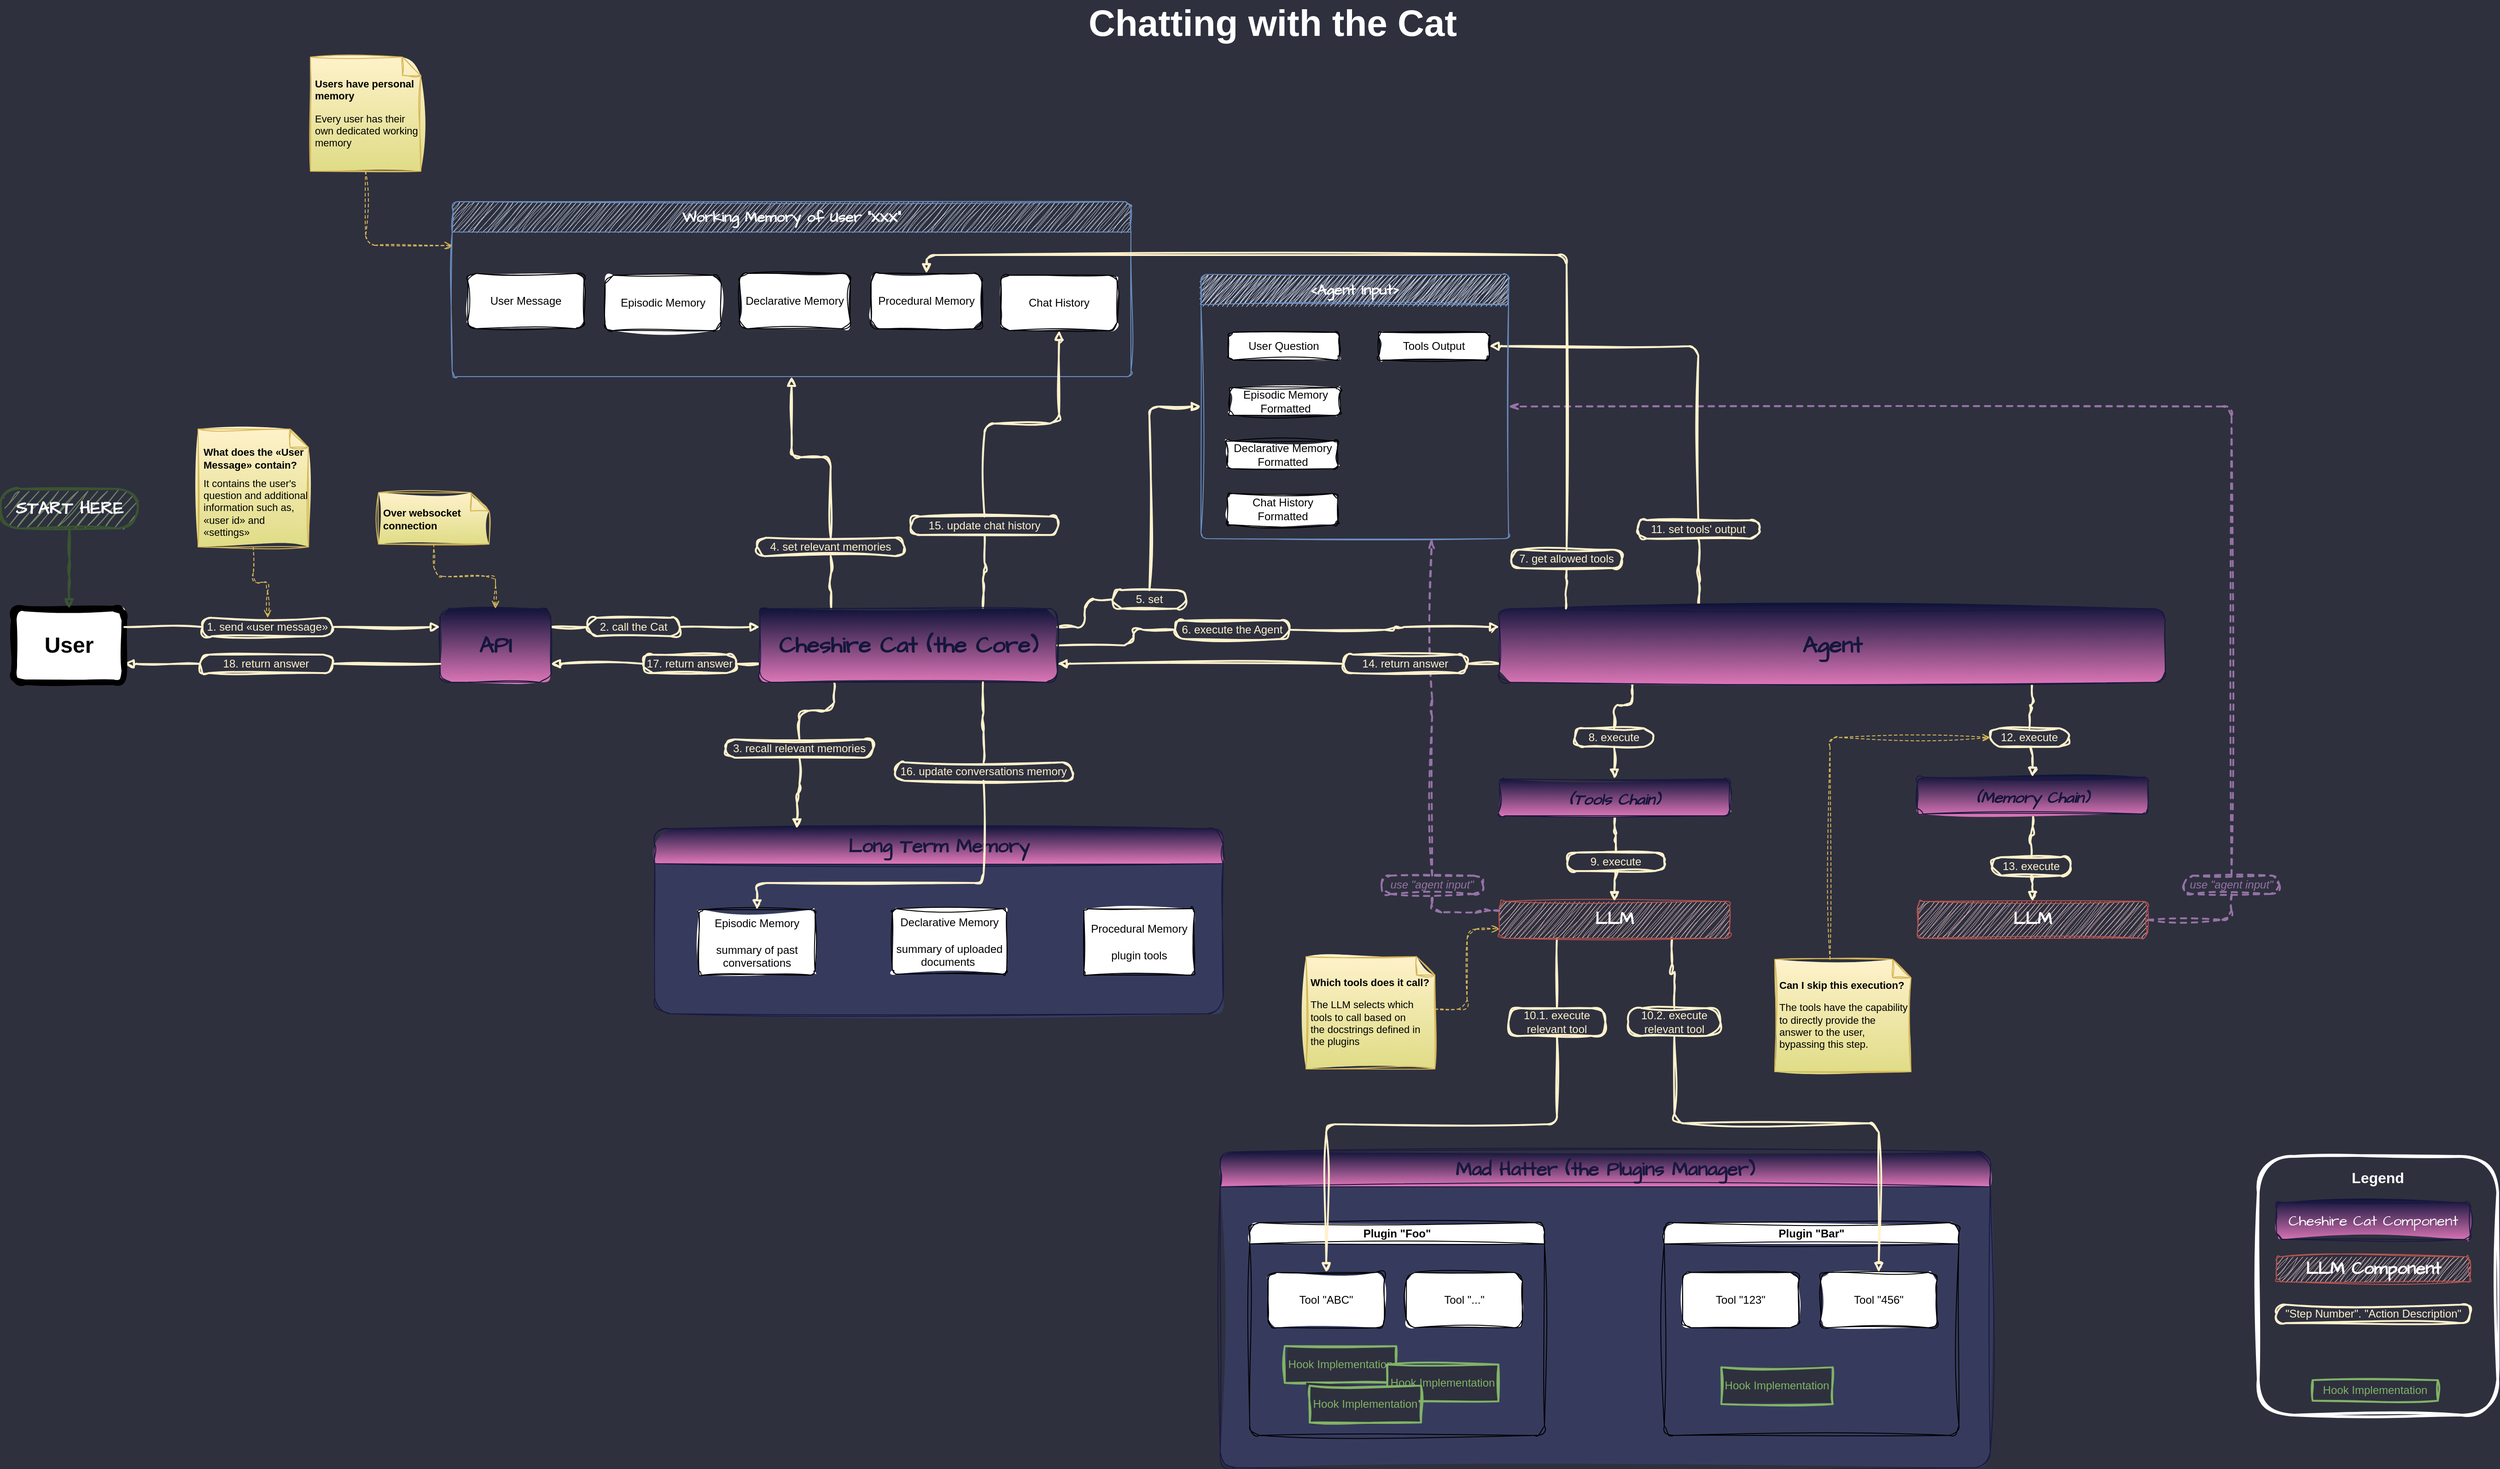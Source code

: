<mxfile version="24.7.12" pages="6">
  <diagram name="chatting-with-the-cat" id="1h3j-1ed5YaDxNWtT5wZ">
    <mxGraphModel dx="3667" dy="520" grid="0" gridSize="10" guides="1" tooltips="1" connect="1" arrows="0" fold="1" page="0" pageScale="1" pageWidth="827" pageHeight="1169" background="#2e303e" math="0" shadow="0">
      <root>
        <mxCell id="0" />
        <mxCell id="1" value="Main Flow" parent="0" />
        <mxCell id="fu8XfMJG3UurVQH572fY-1" value="" style="edgeStyle=orthogonalEdgeStyle;rounded=1;orthogonalLoop=1;jettySize=auto;html=1;exitX=1;exitY=0.5;exitDx=0;exitDy=0;entryX=0;entryY=0.25;entryDx=0;entryDy=0;endArrow=block;endFill=1;sketch=1;curveFitting=1;jiggle=2;fillColor=#f5f5f5;strokeColor=#fff2cc;endSize=6;strokeWidth=2;" parent="1" source="fu8XfMJG3UurVQH572fY-106" target="fu8XfMJG3UurVQH572fY-24" edge="1">
          <mxGeometry relative="1" as="geometry">
            <mxPoint x="-100" y="2080" as="targetPoint" />
          </mxGeometry>
        </mxCell>
        <mxCell id="fu8XfMJG3UurVQH572fY-2" style="edgeStyle=orthogonalEdgeStyle;rounded=1;orthogonalLoop=1;jettySize=auto;html=1;endArrow=block;endFill=1;entryX=1;entryY=0.75;entryDx=0;entryDy=0;exitX=0;exitY=0.5;exitDx=0;exitDy=0;sketch=1;curveFitting=1;jiggle=2;strokeColor=#fff2cc;fillColor=#f5f5f5;endSize=6;strokeWidth=2;" parent="1" source="fu8XfMJG3UurVQH572fY-108" target="fu8XfMJG3UurVQH572fY-12" edge="1">
          <mxGeometry relative="1" as="geometry">
            <mxPoint x="36" y="2100" as="sourcePoint" />
            <mxPoint x="166" y="2110" as="targetPoint" />
          </mxGeometry>
        </mxCell>
        <mxCell id="fu8XfMJG3UurVQH572fY-3" style="edgeStyle=orthogonalEdgeStyle;shape=connector;rounded=1;orthogonalLoop=1;jettySize=auto;html=1;exitX=0.5;exitY=0;exitDx=0;exitDy=0;labelBackgroundColor=default;strokeColor=#9673a6;fontFamily=Helvetica;fontSize=11;fontColor=default;endArrow=openThin;endFill=0;dashed=1;startArrow=none;startFill=0;fillColor=#e1d5e7;sketch=1;curveFitting=1;jiggle=2;endSize=6;strokeWidth=2;entryX=1;entryY=0.5;entryDx=0;entryDy=0;" parent="1" source="fu8XfMJG3UurVQH572fY-89" target="O29kUBceJHXoJHxz7A_S-1" edge="1">
          <mxGeometry relative="1" as="geometry">
            <mxPoint x="1210" y="2368" as="sourcePoint" />
            <mxPoint x="1170" y="1810" as="targetPoint" />
            <Array as="points">
              <mxPoint x="1995" y="1821" />
            </Array>
          </mxGeometry>
        </mxCell>
        <mxCell id="fu8XfMJG3UurVQH572fY-4" value="Long Term Memory" style="swimlane;whiteSpace=wrap;html=1;swimlaneFillColor=#363b5e;fillColor=#0c1237;strokeColor=#19183f;rounded=1;sketch=1;curveFitting=1;jiggle=2;fontColor=#19183f;fontSize=21;fontFamily=Architects Daughter;strokeWidth=1;fillStyle=solid;gradientColor=#df77b8;gradientDirection=south;fontSource=https%3A%2F%2Ffonts.googleapis.com%2Fcss%3Ffamily%3DArchitects%2BDaughter;glass=0;shadow=0;startSize=38;fontStyle=1" parent="1" vertex="1">
          <mxGeometry x="283" y="2279" width="617" height="201" as="geometry" />
        </mxCell>
        <mxCell id="fu8XfMJG3UurVQH572fY-6" value="Declarative Memory&lt;br style=&quot;font-size: 10px;&quot;&gt;&lt;br&gt;summary of uploaded documents&amp;nbsp;" style="rounded=1;whiteSpace=wrap;html=1;sketch=1;curveFitting=1;jiggle=2;fontSize=12;fontFamily=Helvetica;fillColor=default;strokeColor=default;fontColor=default;strokeWidth=1;fillStyle=solid;gradientColor=none;gradientDirection=south;fontSource=https%3A%2F%2Ffonts.googleapis.com%2Fcss%3Ffamily%3DArchitects%2BDaughter;glass=0;shadow=0;fontStyle=0;startSize=33;swimlaneFillColor=default;arcSize=6;" parent="fu8XfMJG3UurVQH572fY-4" vertex="1">
          <mxGeometry x="258" y="87" width="124" height="71" as="geometry" />
        </mxCell>
        <mxCell id="fu8XfMJG3UurVQH572fY-7" value="Procedural Memory&lt;br style=&quot;font-size: 10px;&quot;&gt;&lt;br&gt;plugin tools" style="rounded=1;whiteSpace=wrap;html=1;sketch=1;curveFitting=1;jiggle=2;fontSize=12;fontFamily=Helvetica;fillColor=default;strokeColor=default;fontColor=default;strokeWidth=1;fillStyle=solid;gradientColor=none;gradientDirection=south;fontSource=https%3A%2F%2Ffonts.googleapis.com%2Fcss%3Ffamily%3DArchitects%2BDaughter;glass=0;shadow=0;fontStyle=0;startSize=33;swimlaneFillColor=default;arcSize=6;" parent="fu8XfMJG3UurVQH572fY-4" vertex="1">
          <mxGeometry x="466" y="87" width="120" height="72" as="geometry" />
        </mxCell>
        <mxCell id="fu8XfMJG3UurVQH572fY-5" value="Episodic Memory&lt;br&gt;&lt;br style=&quot;font-size: 10px;&quot;&gt;summary of past conversations" style="rounded=1;whiteSpace=wrap;html=1;sketch=1;curveFitting=1;jiggle=2;fontSize=12;fontFamily=Helvetica;fillColor=default;strokeColor=default;fontColor=default;strokeWidth=1;fillStyle=solid;gradientColor=none;gradientDirection=south;fontSource=https%3A%2F%2Ffonts.googleapis.com%2Fcss%3Ffamily%3DArchitects%2BDaughter;glass=0;shadow=0;fontStyle=0;startSize=33;swimlaneFillColor=default;arcSize=6;" parent="fu8XfMJG3UurVQH572fY-4" vertex="1">
          <mxGeometry x="48" y="88" width="126" height="71" as="geometry" />
        </mxCell>
        <mxCell id="fu8XfMJG3UurVQH572fY-8" value="Working Memory of User &quot;XXX&quot;" style="swimlane;whiteSpace=wrap;html=1;rounded=1;sketch=1;curveFitting=1;jiggle=2;fillColor=#DAE8FC;strokeColor=#6c8ebf;fontColor=#ffffff;swimlaneFillColor=none;fontSize=16;arcSize=6;startSize=33;fontFamily=Architects Daughter;fontSource=https%3A%2F%2Ffonts.googleapis.com%2Fcss%3Ffamily%3DArchitects%2BDaughter;" parent="1" vertex="1">
          <mxGeometry x="63" y="1598" width="737" height="190" as="geometry" />
        </mxCell>
        <mxCell id="fu8XfMJG3UurVQH572fY-10" value="Chat History" style="rounded=1;whiteSpace=wrap;html=1;sketch=1;curveFitting=1;jiggle=2;" parent="fu8XfMJG3UurVQH572fY-8" vertex="1">
          <mxGeometry x="596" y="80" width="126" height="60" as="geometry" />
        </mxCell>
        <mxCell id="RlKx5Y3i97T27zsFGdx3-1" value="User Message" style="rounded=1;whiteSpace=wrap;html=1;sketch=1;curveFitting=1;jiggle=2;" parent="fu8XfMJG3UurVQH572fY-8" vertex="1">
          <mxGeometry x="17" y="78" width="126" height="60" as="geometry" />
        </mxCell>
        <mxCell id="RlKx5Y3i97T27zsFGdx3-2" value="Episodic Memory" style="rounded=1;whiteSpace=wrap;html=1;sketch=1;curveFitting=1;jiggle=2;" parent="fu8XfMJG3UurVQH572fY-8" vertex="1">
          <mxGeometry x="166" y="80" width="126" height="60" as="geometry" />
        </mxCell>
        <mxCell id="fu8XfMJG3UurVQH572fY-9" value="Declarative Memory" style="rounded=1;whiteSpace=wrap;html=1;sketch=1;curveFitting=1;jiggle=2;" parent="fu8XfMJG3UurVQH572fY-8" vertex="1">
          <mxGeometry x="312" y="78" width="120" height="60" as="geometry" />
        </mxCell>
        <mxCell id="fu8XfMJG3UurVQH572fY-11" value="Procedural Memory" style="rounded=1;whiteSpace=wrap;html=1;sketch=1;curveFitting=1;jiggle=2;" parent="fu8XfMJG3UurVQH572fY-8" vertex="1">
          <mxGeometry x="455" y="78" width="120" height="60" as="geometry" />
        </mxCell>
        <mxCell id="fu8XfMJG3UurVQH572fY-12" value="User" style="shape=label;whiteSpace=wrap;html=1;backgroundOutline=1;rounded=1;strokeWidth=6;strokeColor=default;fillColor=default;fillStyle=solid;gradientColor=none;gradientDirection=south;fontColor=default;fontSize=24;fontFamily=Helvetica;fontSource=https%3A%2F%2Ffonts.googleapis.com%2Fcss%3Ffamily%3DArchitects%2BDaughter;sketch=1;curveFitting=1;jiggle=2;glass=0;shadow=0;fontStyle=1" parent="1" vertex="1">
          <mxGeometry x="-413" y="2040" width="120" height="80" as="geometry" />
        </mxCell>
        <mxCell id="fu8XfMJG3UurVQH572fY-13" style="edgeStyle=orthogonalEdgeStyle;rounded=1;orthogonalLoop=1;jettySize=auto;html=1;entryX=0.5;entryY=1;entryDx=0;entryDy=0;endArrow=block;endFill=1;sketch=1;curveFitting=1;jiggle=2;strokeColor=#fff2cc;fillColor=#f5f5f5;endSize=6;strokeWidth=2;exitX=0.5;exitY=0;exitDx=0;exitDy=0;" parent="1" source="fu8XfMJG3UurVQH572fY-37" target="fu8XfMJG3UurVQH572fY-8" edge="1">
          <mxGeometry relative="1" as="geometry">
            <mxPoint x="530" y="2040" as="sourcePoint" />
            <mxPoint x="340" y="2020" as="targetPoint" />
          </mxGeometry>
        </mxCell>
        <mxCell id="fu8XfMJG3UurVQH572fY-14" style="edgeStyle=orthogonalEdgeStyle;shape=connector;rounded=1;orthogonalLoop=1;jettySize=auto;html=1;labelBackgroundColor=default;strokeColor=#fff2cc;fontFamily=Helvetica;fontSize=11;fontColor=default;endArrow=block;endFill=1;entryX=0.25;entryY=0;entryDx=0;entryDy=0;exitX=0.5;exitY=1;exitDx=0;exitDy=0;sketch=1;curveFitting=1;jiggle=2;fillColor=#f5f5f5;endSize=6;strokeWidth=2;" parent="1" source="fu8XfMJG3UurVQH572fY-36" target="fu8XfMJG3UurVQH572fY-4" edge="1">
          <mxGeometry relative="1" as="geometry">
            <mxPoint x="470" y="2190" as="sourcePoint" />
          </mxGeometry>
        </mxCell>
        <mxCell id="fu8XfMJG3UurVQH572fY-15" style="edgeStyle=orthogonalEdgeStyle;shape=connector;rounded=1;orthogonalLoop=1;jettySize=auto;html=1;exitX=0.5;exitY=0;exitDx=0;exitDy=0;labelBackgroundColor=default;strokeColor=#fff2cc;fontFamily=Helvetica;fontSize=11;fontColor=default;endArrow=block;endFill=1;entryX=0.5;entryY=1;entryDx=0;entryDy=0;sketch=1;curveFitting=1;jiggle=2;fillColor=#f5f5f5;endSize=6;strokeWidth=2;" parent="1" source="fu8XfMJG3UurVQH572fY-98" target="fu8XfMJG3UurVQH572fY-10" edge="1">
          <mxGeometry relative="1" as="geometry">
            <mxPoint x="750" y="1850" as="targetPoint" />
          </mxGeometry>
        </mxCell>
        <mxCell id="fu8XfMJG3UurVQH572fY-16" style="edgeStyle=orthogonalEdgeStyle;shape=connector;rounded=1;sketch=1;jiggle=2;curveFitting=1;orthogonalLoop=1;jettySize=auto;html=1;exitX=0;exitY=0.75;exitDx=0;exitDy=0;exitPerimeter=0;entryX=1;entryY=0.5;entryDx=0;entryDy=0;labelBackgroundColor=default;strokeColor=#fff2cc;strokeWidth=2;fontFamily=Helvetica;fontSize=11;fontColor=default;endArrow=none;endFill=0;endSize=6;fillColor=#f5f5f5;" parent="1" source="fu8XfMJG3UurVQH572fY-22" target="fu8XfMJG3UurVQH572fY-79" edge="1">
          <mxGeometry relative="1" as="geometry" />
        </mxCell>
        <mxCell id="fu8XfMJG3UurVQH572fY-17" style="edgeStyle=orthogonalEdgeStyle;shape=connector;rounded=1;sketch=1;jiggle=2;curveFitting=1;orthogonalLoop=1;jettySize=auto;html=1;exitX=1;exitY=0.5;exitDx=0;exitDy=0;exitPerimeter=0;entryX=0;entryY=0.5;entryDx=0;entryDy=0;labelBackgroundColor=default;strokeColor=#fff2cc;strokeWidth=2;fontFamily=Helvetica;fontSize=11;fontColor=default;endArrow=none;endFill=0;endSize=6;fillColor=#f5f5f5;" parent="1" source="fu8XfMJG3UurVQH572fY-22" target="fu8XfMJG3UurVQH572fY-46" edge="1">
          <mxGeometry relative="1" as="geometry">
            <Array as="points">
              <mxPoint x="803" y="2080" />
              <mxPoint x="803" y="2063" />
            </Array>
          </mxGeometry>
        </mxCell>
        <mxCell id="fu8XfMJG3UurVQH572fY-18" style="edgeStyle=orthogonalEdgeStyle;shape=connector;rounded=1;sketch=1;jiggle=2;curveFitting=1;orthogonalLoop=1;jettySize=auto;html=1;exitX=0.24;exitY=0;exitDx=0;exitDy=0;exitPerimeter=0;entryX=0.5;entryY=1;entryDx=0;entryDy=0;labelBackgroundColor=default;strokeColor=#fff2cc;strokeWidth=2;fontFamily=Helvetica;fontSize=11;fontColor=default;endArrow=none;endFill=0;endSize=6;fillColor=#f5f5f5;" parent="1" source="fu8XfMJG3UurVQH572fY-22" target="fu8XfMJG3UurVQH572fY-37" edge="1">
          <mxGeometry relative="1" as="geometry" />
        </mxCell>
        <mxCell id="fu8XfMJG3UurVQH572fY-19" style="edgeStyle=orthogonalEdgeStyle;shape=connector;rounded=1;sketch=1;jiggle=2;curveFitting=1;orthogonalLoop=1;jettySize=auto;html=1;exitX=0.75;exitY=0;exitDx=0;exitDy=0;exitPerimeter=0;entryX=0.5;entryY=1;entryDx=0;entryDy=0;labelBackgroundColor=default;strokeColor=#fff2cc;strokeWidth=2;fontFamily=Helvetica;fontSize=11;fontColor=default;endArrow=none;endFill=0;endSize=6;fillColor=#f5f5f5;" parent="1" source="fu8XfMJG3UurVQH572fY-22" target="fu8XfMJG3UurVQH572fY-98" edge="1">
          <mxGeometry relative="1" as="geometry" />
        </mxCell>
        <mxCell id="fu8XfMJG3UurVQH572fY-20" style="edgeStyle=orthogonalEdgeStyle;shape=connector;rounded=1;sketch=1;jiggle=2;curveFitting=1;orthogonalLoop=1;jettySize=auto;html=1;exitX=0.25;exitY=1;exitDx=0;exitDy=0;exitPerimeter=0;entryX=0.5;entryY=0;entryDx=0;entryDy=0;labelBackgroundColor=default;strokeColor=#fff2cc;strokeWidth=2;fontFamily=Helvetica;fontSize=11;fontColor=default;endArrow=none;endFill=0;endSize=6;fillColor=#f5f5f5;" parent="1" source="fu8XfMJG3UurVQH572fY-22" target="fu8XfMJG3UurVQH572fY-36" edge="1">
          <mxGeometry relative="1" as="geometry" />
        </mxCell>
        <mxCell id="fu8XfMJG3UurVQH572fY-21" style="edgeStyle=orthogonalEdgeStyle;shape=connector;rounded=1;sketch=1;jiggle=2;curveFitting=1;orthogonalLoop=1;jettySize=auto;html=1;exitX=1;exitY=0.25;exitDx=0;exitDy=0;exitPerimeter=0;entryX=0;entryY=0.5;entryDx=0;entryDy=0;labelBackgroundColor=default;strokeColor=#fff2cc;strokeWidth=2;fontFamily=Helvetica;fontSize=11;fontColor=default;endArrow=none;endFill=0;endSize=6;fillColor=#f5f5f5;" parent="1" source="fu8XfMJG3UurVQH572fY-22" target="fu8XfMJG3UurVQH572fY-77" edge="1">
          <mxGeometry relative="1" as="geometry" />
        </mxCell>
        <mxCell id="fu8XfMJG3UurVQH572fY-22" value="Cheshire Cat (the Core)" style="shape=label;whiteSpace=wrap;html=1;backgroundOutline=1;rounded=1;points=[[0,0,0,0,0],[0,0.25,0,0,0],[0,0.5,0,0,0],[0,0.75,0,0,0],[0,1,0,0,0],[0.24,0,0,0,0],[0.25,1,0,0,0],[0.5,0,0,0,0],[0.5,1,0,0,0],[0.75,0,0,0,0],[0.75,1,0,0,0],[1,0,0,0,0],[1,0.25,0,0,0],[1,0.5,0,0,0],[1,0.75,0,0,0],[1,1,0,0,0]];sketch=1;curveFitting=1;jiggle=2;align=center;fontSize=25;fontFamily=Architects Daughter;fillColor=#0c1237;strokeColor=#19183f;fontColor=#15163c;strokeWidth=1;fillStyle=solid;gradientColor=#df77b8;gradientDirection=south;fontSource=https%3A%2F%2Ffonts.googleapis.com%2Fcss%3Ffamily%3DArchitects%2BDaughter;glass=0;shadow=0;fontStyle=1" parent="1" vertex="1">
          <mxGeometry x="397" y="2040" width="323" height="80" as="geometry" />
        </mxCell>
        <mxCell id="fu8XfMJG3UurVQH572fY-23" style="edgeStyle=orthogonalEdgeStyle;shape=connector;rounded=1;sketch=1;jiggle=2;curveFitting=1;orthogonalLoop=1;jettySize=auto;html=1;exitX=1;exitY=0.25;exitDx=0;exitDy=0;entryX=0;entryY=0.5;entryDx=0;entryDy=0;labelBackgroundColor=default;strokeColor=#fff2cc;strokeWidth=2;fontFamily=Helvetica;fontSize=11;fontColor=default;endArrow=none;endFill=0;endSize=6;fillColor=#f5f5f5;" parent="1" source="fu8XfMJG3UurVQH572fY-24" target="fu8XfMJG3UurVQH572fY-25" edge="1">
          <mxGeometry relative="1" as="geometry" />
        </mxCell>
        <mxCell id="fu8XfMJG3UurVQH572fY-24" value="API" style="shape=label;whiteSpace=wrap;html=1;backgroundOutline=1;rounded=1;sketch=1;curveFitting=1;jiggle=2;fontSize=25;fontFamily=Architects Daughter;fillColor=#0c1237;strokeColor=#19183f;fontColor=#15163c;strokeWidth=1;fillStyle=solid;gradientColor=#df77b8;gradientDirection=south;fontSource=https%3A%2F%2Ffonts.googleapis.com%2Fcss%3Ffamily%3DArchitects%2BDaughter;glass=0;shadow=0;fontStyle=1" parent="1" vertex="1">
          <mxGeometry x="50" y="2040" width="120" height="80" as="geometry" />
        </mxCell>
        <UserObject label="2. call the Cat" link="data:page/id,tDUIyD7wCUAE30GUJINd" id="fu8XfMJG3UurVQH572fY-25">
          <mxCell style="rounded=1;whiteSpace=wrap;html=1;arcSize=50;fillColor=none;strokeColor=#fff2cc;sketch=1;curveFitting=1;jiggle=2;fontColor=#fff2cc;fillStyle=dashed;shadow=0;glass=0;strokeWidth=2;labelBackgroundColor=none;" parent="1" vertex="1">
            <mxGeometry x="210" y="2050" width="100" height="20" as="geometry" />
          </mxCell>
        </UserObject>
        <mxCell id="fu8XfMJG3UurVQH572fY-26" value="Mad Hatter (the Plugins Manager)" style="swimlane;whiteSpace=wrap;html=1;rounded=1;sketch=1;curveFitting=1;jiggle=2;fontFamily=Architects Daughter;fontSource=https%3A%2F%2Ffonts.googleapis.com%2Fcss%3Ffamily%3DArchitects%2BDaughter;fontSize=21;fillColor=#0c1237;strokeColor=#19183f;fontColor=#19183f;startSize=38;swimlaneFillColor=#363b5e;strokeWidth=1;fillStyle=solid;gradientColor=#df77b8;gradientDirection=south;glass=0;shadow=0;" parent="1" vertex="1">
          <mxGeometry x="897" y="2630" width="836" height="343" as="geometry" />
        </mxCell>
        <mxCell id="fu8XfMJG3UurVQH572fY-27" value="Plugin &quot;Foo&quot;" style="swimlane;whiteSpace=wrap;html=1;rounded=1;sketch=1;curveFitting=1;jiggle=2;" parent="fu8XfMJG3UurVQH572fY-26" vertex="1">
          <mxGeometry x="32" y="77" width="320" height="231" as="geometry" />
        </mxCell>
        <mxCell id="fu8XfMJG3UurVQH572fY-28" value="Tool &quot;ABC&quot;" style="rounded=1;whiteSpace=wrap;html=1;sketch=1;curveFitting=1;jiggle=2;" parent="fu8XfMJG3UurVQH572fY-27" vertex="1">
          <mxGeometry x="20" y="54" width="126" height="60" as="geometry" />
        </mxCell>
        <mxCell id="fu8XfMJG3UurVQH572fY-29" value="Tool &quot;...&quot;" style="rounded=1;whiteSpace=wrap;html=1;sketch=1;curveFitting=1;jiggle=2;" parent="fu8XfMJG3UurVQH572fY-27" vertex="1">
          <mxGeometry x="170" y="54" width="126" height="60" as="geometry" />
        </mxCell>
        <UserObject label="Hook Implementation" linkTarget="_blank" id="O29kUBceJHXoJHxz7A_S-7">
          <mxCell style="shape=label;whiteSpace=wrap;html=1;backgroundOutline=1;rounded=0;fillColor=#2e303e;strokeColor=#82b366;fontColor=#82b365;arcSize=50;fillStyle=solid;shadow=0;glass=0;strokeWidth=2;labelBackgroundColor=none;sketch=1;curveFitting=1;jiggle=2;fontStyle=0" parent="fu8XfMJG3UurVQH572fY-27" vertex="1">
            <mxGeometry x="38" y="134" width="121" height="40" as="geometry" />
          </mxCell>
        </UserObject>
        <UserObject label="Hook Implementation" linkTarget="_blank" id="O29kUBceJHXoJHxz7A_S-9">
          <mxCell style="shape=label;whiteSpace=wrap;html=1;backgroundOutline=1;rounded=0;fillColor=#2e303e;strokeColor=#82b366;fontColor=#82b365;arcSize=50;fillStyle=solid;shadow=0;glass=0;strokeWidth=2;labelBackgroundColor=none;sketch=1;curveFitting=1;jiggle=2;fontStyle=0" parent="fu8XfMJG3UurVQH572fY-27" vertex="1">
            <mxGeometry x="149" y="154" width="121" height="40" as="geometry" />
          </mxCell>
        </UserObject>
        <UserObject label="Hook Implementation" linkTarget="_blank" id="O29kUBceJHXoJHxz7A_S-10">
          <mxCell style="shape=label;whiteSpace=wrap;html=1;backgroundOutline=1;rounded=0;fillColor=#2e303e;strokeColor=#82b366;fontColor=#82b365;arcSize=50;fillStyle=solid;shadow=0;glass=0;strokeWidth=2;labelBackgroundColor=none;sketch=1;curveFitting=1;jiggle=2;fontStyle=0" parent="fu8XfMJG3UurVQH572fY-27" vertex="1">
            <mxGeometry x="65" y="177" width="121" height="40" as="geometry" />
          </mxCell>
        </UserObject>
        <mxCell id="fu8XfMJG3UurVQH572fY-33" value="Plugin &quot;Bar&quot;" style="swimlane;whiteSpace=wrap;html=1;rounded=1;sketch=1;curveFitting=1;jiggle=2;" parent="fu8XfMJG3UurVQH572fY-26" vertex="1">
          <mxGeometry x="482" y="77" width="320" height="231" as="geometry" />
        </mxCell>
        <mxCell id="fu8XfMJG3UurVQH572fY-34" value="Tool &quot;123&quot;" style="rounded=1;whiteSpace=wrap;html=1;sketch=1;curveFitting=1;jiggle=2;" parent="fu8XfMJG3UurVQH572fY-33" vertex="1">
          <mxGeometry x="20" y="54" width="126" height="60" as="geometry" />
        </mxCell>
        <mxCell id="fu8XfMJG3UurVQH572fY-35" value="Tool &quot;456&quot;" style="rounded=1;whiteSpace=wrap;html=1;sketch=1;curveFitting=1;jiggle=2;" parent="fu8XfMJG3UurVQH572fY-33" vertex="1">
          <mxGeometry x="170" y="54" width="126" height="60" as="geometry" />
        </mxCell>
        <UserObject label="Hook Implementation" linkTarget="_blank" id="O29kUBceJHXoJHxz7A_S-11">
          <mxCell style="shape=label;whiteSpace=wrap;html=1;backgroundOutline=1;rounded=0;fillColor=#2e303e;strokeColor=#82b366;fontColor=#82b365;arcSize=50;fillStyle=solid;shadow=0;glass=0;strokeWidth=2;labelBackgroundColor=none;sketch=1;curveFitting=1;jiggle=2;fontStyle=0" parent="fu8XfMJG3UurVQH572fY-33" vertex="1">
            <mxGeometry x="62" y="157" width="121" height="40" as="geometry" />
          </mxCell>
        </UserObject>
        <UserObject label="3. recall relevant memories" link="data:page/id,ZGyW14IdvQo_gIbE3VYy" id="fu8XfMJG3UurVQH572fY-36">
          <mxCell style="rounded=1;whiteSpace=wrap;html=1;arcSize=50;fillColor=none;strokeColor=#fff2cc;sketch=1;curveFitting=1;jiggle=2;fontColor=#fff2cc;fillStyle=dashed;shadow=0;glass=0;strokeWidth=2;labelBackgroundColor=none;" parent="1" vertex="1">
            <mxGeometry x="360" y="2182" width="160" height="20" as="geometry" />
          </mxCell>
        </UserObject>
        <UserObject label="4. set relevant memories" link="data:page/id,ZGyW14IdvQo_gIbE3VYy" id="fu8XfMJG3UurVQH572fY-37">
          <mxCell style="rounded=1;whiteSpace=wrap;html=1;arcSize=50;fillColor=none;strokeColor=#fff2cc;sketch=1;curveFitting=1;jiggle=2;fontColor=#fff2cc;fillStyle=dashed;shadow=0;glass=0;strokeWidth=2;labelBackgroundColor=none;" parent="1" vertex="1">
            <mxGeometry x="394" y="1963" width="160" height="20" as="geometry" />
          </mxCell>
        </UserObject>
        <mxCell id="fu8XfMJG3UurVQH572fY-38" style="edgeStyle=orthogonalEdgeStyle;shape=connector;rounded=1;orthogonalLoop=1;jettySize=auto;html=1;exitX=0.5;exitY=0;exitDx=0;exitDy=0;entryX=0.5;entryY=0;entryDx=0;entryDy=0;labelBackgroundColor=default;strokeColor=#fff2cc;fontFamily=Helvetica;fontSize=11;fontColor=default;endArrow=block;endFill=1;sketch=1;curveFitting=1;jiggle=2;fillColor=#f5f5f5;endSize=6;strokeWidth=2;" parent="1" source="fu8XfMJG3UurVQH572fY-51" target="fu8XfMJG3UurVQH572fY-11" edge="1">
          <mxGeometry relative="1" as="geometry">
            <mxPoint x="1265" y="1960" as="targetPoint" />
          </mxGeometry>
        </mxCell>
        <mxCell id="fu8XfMJG3UurVQH572fY-39" style="edgeStyle=orthogonalEdgeStyle;shape=connector;rounded=1;orthogonalLoop=1;jettySize=auto;html=1;exitX=0.5;exitY=1;exitDx=0;exitDy=0;entryX=0.5;entryY=0;entryDx=0;entryDy=0;labelBackgroundColor=default;strokeColor=#fff2cc;fontFamily=Helvetica;fontSize=11;fontColor=default;endArrow=block;endFill=1;sketch=1;curveFitting=1;jiggle=2;fillColor=#f5f5f5;endSize=6;strokeWidth=2;" parent="1" source="fu8XfMJG3UurVQH572fY-50" target="fu8XfMJG3UurVQH572fY-49" edge="1">
          <mxGeometry relative="1" as="geometry">
            <mxPoint x="1260" y="2130" as="sourcePoint" />
            <mxPoint x="1260" y="2200" as="targetPoint" />
          </mxGeometry>
        </mxCell>
        <mxCell id="fu8XfMJG3UurVQH572fY-40" style="edgeStyle=orthogonalEdgeStyle;shape=connector;rounded=1;orthogonalLoop=1;jettySize=auto;html=1;exitX=0.5;exitY=0;exitDx=0;exitDy=0;entryX=1;entryY=0.5;entryDx=0;entryDy=0;labelBackgroundColor=default;strokeColor=#fff2cc;fontFamily=Helvetica;fontSize=11;fontColor=default;endArrow=block;endFill=1;sketch=1;curveFitting=1;jiggle=2;fillColor=#f5f5f5;endSize=6;strokeWidth=2;" parent="1" source="fu8XfMJG3UurVQH572fY-68" target="fu8XfMJG3UurVQH572fY-56" edge="1">
          <mxGeometry relative="1" as="geometry" />
        </mxCell>
        <mxCell id="fu8XfMJG3UurVQH572fY-41" style="edgeStyle=orthogonalEdgeStyle;shape=connector;rounded=1;sketch=1;jiggle=2;curveFitting=1;orthogonalLoop=1;jettySize=auto;html=1;exitX=0;exitY=0.75;exitDx=0;exitDy=0;exitPerimeter=0;entryX=1;entryY=0.5;entryDx=0;entryDy=0;labelBackgroundColor=default;strokeColor=#fff2cc;strokeWidth=2;fontFamily=Helvetica;fontSize=11;fontColor=default;endArrow=none;endFill=0;endSize=6;fillColor=#f5f5f5;" parent="1" source="fu8XfMJG3UurVQH572fY-45" target="fu8XfMJG3UurVQH572fY-126" edge="1">
          <mxGeometry relative="1" as="geometry" />
        </mxCell>
        <mxCell id="fu8XfMJG3UurVQH572fY-42" style="edgeStyle=orthogonalEdgeStyle;shape=connector;rounded=1;sketch=1;jiggle=2;curveFitting=1;orthogonalLoop=1;jettySize=auto;html=1;exitX=0.2;exitY=1;exitDx=0;exitDy=0;exitPerimeter=0;entryX=0.5;entryY=0;entryDx=0;entryDy=0;labelBackgroundColor=default;strokeColor=#fff2cc;strokeWidth=2;fontFamily=Helvetica;fontSize=11;fontColor=default;endArrow=none;endFill=0;endSize=6;fillColor=#f5f5f5;" parent="1" source="fu8XfMJG3UurVQH572fY-45" target="fu8XfMJG3UurVQH572fY-50" edge="1">
          <mxGeometry relative="1" as="geometry" />
        </mxCell>
        <mxCell id="fu8XfMJG3UurVQH572fY-43" style="edgeStyle=orthogonalEdgeStyle;shape=connector;rounded=1;sketch=1;jiggle=2;curveFitting=1;orthogonalLoop=1;jettySize=auto;html=1;exitX=0.8;exitY=1;exitDx=0;exitDy=0;exitPerimeter=0;entryX=0.5;entryY=0;entryDx=0;entryDy=0;labelBackgroundColor=default;strokeColor=#fff2cc;strokeWidth=2;fontFamily=Helvetica;fontSize=11;fontColor=default;endArrow=none;endFill=0;endSize=6;fillColor=#f5f5f5;" parent="1" source="fu8XfMJG3UurVQH572fY-45" target="fu8XfMJG3UurVQH572fY-83" edge="1">
          <mxGeometry relative="1" as="geometry" />
        </mxCell>
        <mxCell id="fu8XfMJG3UurVQH572fY-44" style="edgeStyle=orthogonalEdgeStyle;shape=connector;rounded=1;sketch=1;jiggle=2;curveFitting=1;orthogonalLoop=1;jettySize=auto;html=1;exitX=0.3;exitY=0;exitDx=0;exitDy=0;exitPerimeter=0;entryX=0.5;entryY=1;entryDx=0;entryDy=0;labelBackgroundColor=default;strokeColor=#fff2cc;strokeWidth=2;fontFamily=Helvetica;fontSize=11;fontColor=default;endArrow=none;endFill=0;endSize=6;fillColor=#f5f5f5;" parent="1" source="fu8XfMJG3UurVQH572fY-45" target="fu8XfMJG3UurVQH572fY-68" edge="1">
          <mxGeometry relative="1" as="geometry" />
        </mxCell>
        <mxCell id="fu8XfMJG3UurVQH572fY-45" value="Agent" style="shape=label;whiteSpace=wrap;html=1;backgroundOutline=1;rounded=1;points=[[0,0,0,0,0],[0,0.25,0,0,0],[0,0.5,0,0,0],[0,0.75,0,0,0],[0,1,0,0,0],[0.1,0,0,0,0],[0.1,1,0,0,0],[0.2,0,0,0,0],[0.2,1,0,0,0],[0.3,0,0,0,0],[0.3,1,0,0,0],[0.4,0,0,0,0],[0.4,1,0,0,0],[0.5,0,0,0,0],[0.5,1,0,0,0],[0.6,0,0,0,0],[0.6,1,0,0,0],[0.7,0,0,0,0],[0.7,1,0,0,0],[0.8,0,0,0,0],[0.8,1,0,0,0],[0.9,0,0,0,0],[0.9,1,0,0,0],[1,0,0,0,0],[1,0.25,0,0,0],[1,0.5,0,0,0],[1,0.75,0,0,0],[1,1,0,0,0]];sketch=1;curveFitting=1;jiggle=2;fontSize=25;fontFamily=Architects Daughter;fillColor=#0c1237;strokeColor=#19183f;fontColor=#15163c;strokeWidth=1;fillStyle=solid;gradientColor=#df77b8;gradientDirection=south;fontSource=https%3A%2F%2Ffonts.googleapis.com%2Fcss%3Ffamily%3DArchitects%2BDaughter;glass=0;shadow=0;fontStyle=1" parent="1" vertex="1">
          <mxGeometry x="1200" y="2040" width="723" height="80" as="geometry" />
        </mxCell>
        <UserObject label="6. execute the Agent" link="data:page/id,bpyffqVtuKNMCsPDTpwj" id="fu8XfMJG3UurVQH572fY-46">
          <mxCell style="rounded=1;whiteSpace=wrap;html=1;arcSize=50;fillColor=none;strokeColor=#fff2cc;sketch=1;curveFitting=1;jiggle=2;fontColor=#fff2cc;fillStyle=dashed;shadow=0;glass=0;strokeWidth=2;labelBackgroundColor=none;" parent="1" vertex="1">
            <mxGeometry x="848" y="2053" width="124" height="20" as="geometry" />
          </mxCell>
        </UserObject>
        <mxCell id="fu8XfMJG3UurVQH572fY-48" style="edgeStyle=orthogonalEdgeStyle;shape=connector;rounded=1;sketch=1;jiggle=2;curveFitting=1;orthogonalLoop=1;jettySize=auto;html=1;exitX=0.5;exitY=1;exitDx=0;exitDy=0;entryX=0.5;entryY=0;entryDx=0;entryDy=0;labelBackgroundColor=default;strokeColor=#fff2cc;strokeWidth=2;fontFamily=Helvetica;fontSize=11;fontColor=default;endArrow=none;endFill=0;endSize=6;fillColor=#f5f5f5;" parent="1" source="fu8XfMJG3UurVQH572fY-49" target="fu8XfMJG3UurVQH572fY-86" edge="1">
          <mxGeometry relative="1" as="geometry" />
        </mxCell>
        <mxCell id="fu8XfMJG3UurVQH572fY-49" value="&lt;i style=&quot;font-size: 17px;&quot;&gt;(Tools Chain)&lt;/i&gt;" style="shape=label;whiteSpace=wrap;html=1;backgroundOutline=1;rounded=1;sketch=1;curveFitting=1;jiggle=2;fontSize=25;fontFamily=Architects Daughter;fillColor=#0c1237;strokeColor=#19183f;fontColor=#15163c;strokeWidth=1;fillStyle=solid;gradientColor=#df77b8;gradientDirection=south;fontSource=https%3A%2F%2Ffonts.googleapis.com%2Fcss%3Ffamily%3DArchitects%2BDaughter;glass=0;shadow=0;labelPosition=center;verticalLabelPosition=middle;align=center;verticalAlign=middle;fontStyle=1" parent="1" vertex="1">
          <mxGeometry x="1200" y="2225" width="250" height="40" as="geometry" />
        </mxCell>
        <UserObject label="8. execute" link="data:page/id,bpyffqVtuKNMCsPDTpwj" id="fu8XfMJG3UurVQH572fY-50">
          <mxCell style="rounded=1;whiteSpace=wrap;html=1;arcSize=50;fillColor=none;strokeColor=#fff2cc;sketch=1;curveFitting=1;jiggle=2;fontColor=#fff2cc;fillStyle=dashed;shadow=0;glass=0;strokeWidth=2;labelBackgroundColor=none;" parent="1" vertex="1">
            <mxGeometry x="1282" y="2170" width="85" height="20" as="geometry" />
          </mxCell>
        </UserObject>
        <UserObject label="7. get allowed tools" link="data:page/id,bpyffqVtuKNMCsPDTpwj" id="fu8XfMJG3UurVQH572fY-51">
          <mxCell style="rounded=1;whiteSpace=wrap;html=1;arcSize=50;fillColor=none;strokeColor=#fff2cc;sketch=1;curveFitting=1;jiggle=2;fontColor=#fff2cc;fillStyle=dashed;shadow=0;glass=0;strokeWidth=2;labelBackgroundColor=none;" parent="1" vertex="1">
            <mxGeometry x="1213" y="1976" width="120" height="20" as="geometry" />
          </mxCell>
        </UserObject>
        <mxCell id="fu8XfMJG3UurVQH572fY-60" style="edgeStyle=orthogonalEdgeStyle;shape=connector;rounded=1;sketch=1;jiggle=2;curveFitting=1;orthogonalLoop=1;jettySize=auto;html=1;exitX=0.75;exitY=1;exitDx=0;exitDy=0;entryX=0.5;entryY=0;entryDx=0;entryDy=0;labelBackgroundColor=default;strokeColor=#fff2cc;strokeWidth=2;fontFamily=Helvetica;fontSize=11;fontColor=default;endArrow=none;endFill=0;endSize=6;fillColor=#f5f5f5;" parent="1" source="fu8XfMJG3UurVQH572fY-62" target="fu8XfMJG3UurVQH572fY-69" edge="1">
          <mxGeometry relative="1" as="geometry" />
        </mxCell>
        <mxCell id="fu8XfMJG3UurVQH572fY-61" style="edgeStyle=orthogonalEdgeStyle;shape=connector;rounded=1;sketch=1;jiggle=2;curveFitting=1;orthogonalLoop=1;jettySize=auto;html=1;exitX=0.25;exitY=1;exitDx=0;exitDy=0;labelBackgroundColor=default;strokeColor=#fff2cc;strokeWidth=2;fontFamily=Helvetica;fontSize=11;fontColor=default;endArrow=none;endFill=0;endSize=6;fillColor=#f5f5f5;" parent="1" source="fu8XfMJG3UurVQH572fY-62" target="fu8XfMJG3UurVQH572fY-65" edge="1">
          <mxGeometry relative="1" as="geometry" />
        </mxCell>
        <mxCell id="fu8XfMJG3UurVQH572fY-62" value="LLM" style="rounded=1;whiteSpace=wrap;html=1;fillColor=#f8cecc;strokeColor=#b85450;sketch=1;curveFitting=1;jiggle=2;fontColor=#ffffff;fontSize=19;fontFamily=Architects Daughter;fontStyle=1;labelBorderColor=none;fontSource=https%3A%2F%2Ffonts.googleapis.com%2Fcss%3Ffamily%3DArchitects%2BDaughter;" parent="1" vertex="1">
          <mxGeometry x="1200" y="2358" width="250" height="40" as="geometry" />
        </mxCell>
        <mxCell id="fu8XfMJG3UurVQH572fY-63" style="edgeStyle=orthogonalEdgeStyle;shape=connector;rounded=1;orthogonalLoop=1;jettySize=auto;html=1;entryX=0.5;entryY=0;entryDx=0;entryDy=0;labelBackgroundColor=default;strokeColor=#fff2cc;fontFamily=Helvetica;fontSize=11;fontColor=default;endArrow=block;endFill=1;exitX=0.5;exitY=1;exitDx=0;exitDy=0;sketch=1;curveFitting=1;jiggle=2;fillColor=#f5f5f5;endSize=6;strokeWidth=2;" parent="1" source="fu8XfMJG3UurVQH572fY-65" target="fu8XfMJG3UurVQH572fY-28" edge="1">
          <mxGeometry relative="1" as="geometry">
            <mxPoint x="1230" y="2398" as="sourcePoint" />
            <Array as="points">
              <mxPoint x="1262" y="2600" />
              <mxPoint x="1012" y="2600" />
            </Array>
          </mxGeometry>
        </mxCell>
        <mxCell id="fu8XfMJG3UurVQH572fY-64" style="edgeStyle=orthogonalEdgeStyle;shape=connector;rounded=1;orthogonalLoop=1;jettySize=auto;html=1;exitX=0.5;exitY=1;exitDx=0;exitDy=0;entryX=0.5;entryY=0;entryDx=0;entryDy=0;labelBackgroundColor=default;strokeColor=#fff2cc;fontFamily=Helvetica;fontSize=11;fontColor=default;endArrow=block;endFill=1;sketch=1;curveFitting=1;jiggle=2;fillColor=#f5f5f5;endSize=6;strokeWidth=2;" parent="1" source="fu8XfMJG3UurVQH572fY-69" target="fu8XfMJG3UurVQH572fY-35" edge="1">
          <mxGeometry relative="1" as="geometry">
            <mxPoint x="1243" y="2408" as="sourcePoint" />
            <mxPoint x="203" y="2750" as="targetPoint" />
            <Array as="points">
              <mxPoint x="1390" y="2599" />
              <mxPoint x="1612" y="2599" />
            </Array>
          </mxGeometry>
        </mxCell>
        <UserObject label="10.1. execute relevant tool" link="data:page/id,bpyffqVtuKNMCsPDTpwj" id="fu8XfMJG3UurVQH572fY-65">
          <mxCell style="rounded=1;whiteSpace=wrap;html=1;arcSize=50;fillColor=none;strokeColor=#fff2cc;sketch=1;curveFitting=1;jiggle=2;fontColor=#fff2cc;fillStyle=dashed;shadow=0;glass=0;strokeWidth=2;labelBackgroundColor=none;" parent="1" vertex="1">
            <mxGeometry x="1210" y="2474" width="105" height="30" as="geometry" />
          </mxCell>
        </UserObject>
        <UserObject label="11. set tools&#39; output" link="data:page/id,bpyffqVtuKNMCsPDTpwj" id="fu8XfMJG3UurVQH572fY-68">
          <mxCell style="rounded=1;whiteSpace=wrap;html=1;arcSize=50;fillColor=none;strokeColor=#fff2cc;sketch=1;curveFitting=1;jiggle=2;fontColor=#fff2cc;fillStyle=dashed;shadow=0;glass=0;strokeWidth=2;labelBackgroundColor=none;" parent="1" vertex="1">
            <mxGeometry x="1350" y="1944" width="132" height="20" as="geometry" />
          </mxCell>
        </UserObject>
        <UserObject label="10.2. execute relevant tool" link="data:page/id,bpyffqVtuKNMCsPDTpwj" id="fu8XfMJG3UurVQH572fY-69">
          <mxCell style="rounded=1;whiteSpace=wrap;html=1;arcSize=50;fillColor=none;strokeColor=#fff2cc;sketch=1;curveFitting=1;jiggle=2;fontColor=#fff2cc;fillStyle=dashed;shadow=0;glass=0;strokeWidth=2;labelBackgroundColor=none;" parent="1" vertex="1">
            <mxGeometry x="1340" y="2474" width="100" height="30" as="geometry" />
          </mxCell>
        </UserObject>
        <mxCell id="fu8XfMJG3UurVQH572fY-71" style="edgeStyle=orthogonalEdgeStyle;shape=connector;rounded=1;sketch=1;jiggle=2;curveFitting=1;orthogonalLoop=1;jettySize=auto;html=1;exitX=1;exitY=0.5;exitDx=0;exitDy=0;entryX=0.5;entryY=1;entryDx=0;entryDy=0;labelBackgroundColor=default;strokeColor=#9673a6;strokeWidth=2;fontFamily=Helvetica;fontSize=11;fontColor=default;endArrow=none;endFill=0;endSize=6;fillColor=#e1d5e7;dashed=1;startArrow=none;startFill=0;" parent="1" source="fu8XfMJG3UurVQH572fY-72" target="fu8XfMJG3UurVQH572fY-89" edge="1">
          <mxGeometry relative="1" as="geometry" />
        </mxCell>
        <mxCell id="fu8XfMJG3UurVQH572fY-72" value="LLM" style="rounded=1;whiteSpace=wrap;html=1;fillColor=#f8cecc;strokeColor=#b85450;sketch=1;curveFitting=1;jiggle=2;fontColor=#ffffff;fontSize=19;fontStyle=1;labelBorderColor=none;fontFamily=Architects Daughter;fontSource=https%3A%2F%2Ffonts.googleapis.com%2Fcss%3Ffamily%3DArchitects%2BDaughter;" parent="1" vertex="1">
          <mxGeometry x="1654" y="2358" width="250" height="40" as="geometry" />
        </mxCell>
        <mxCell id="fu8XfMJG3UurVQH572fY-74" style="edgeStyle=orthogonalEdgeStyle;shape=connector;rounded=1;sketch=1;jiggle=2;curveFitting=1;orthogonalLoop=1;jettySize=auto;html=1;exitX=0.5;exitY=1;exitDx=0;exitDy=0;entryX=0.5;entryY=0;entryDx=0;entryDy=0;labelBackgroundColor=default;strokeColor=#fff2cc;strokeWidth=2;fontFamily=Helvetica;fontSize=11;fontColor=default;endArrow=none;endFill=0;endSize=6;fillColor=#f5f5f5;" parent="1" source="fu8XfMJG3UurVQH572fY-75" target="fu8XfMJG3UurVQH572fY-87" edge="1">
          <mxGeometry relative="1" as="geometry" />
        </mxCell>
        <mxCell id="fu8XfMJG3UurVQH572fY-75" value="&lt;i style=&quot;font-size: 17px;&quot;&gt;(Memory Chain)&lt;/i&gt;" style="shape=label;whiteSpace=wrap;html=1;backgroundOutline=1;rounded=1;sketch=1;curveFitting=1;jiggle=2;fontSize=25;fontFamily=Architects Daughter;fillColor=#0c1237;strokeColor=#19183f;fontColor=#15163c;strokeWidth=1;fillStyle=solid;gradientColor=#df77b8;gradientDirection=south;fontSource=https%3A%2F%2Ffonts.googleapis.com%2Fcss%3Ffamily%3DArchitects%2BDaughter;glass=0;shadow=0;fontStyle=1" parent="1" vertex="1">
          <mxGeometry x="1654" y="2223" width="250" height="40" as="geometry" />
        </mxCell>
        <mxCell id="fu8XfMJG3UurVQH572fY-76" value="" style="edgeStyle=orthogonalEdgeStyle;shape=connector;rounded=1;orthogonalLoop=1;jettySize=auto;html=1;exitX=0.5;exitY=1;exitDx=0;exitDy=0;entryX=0.5;entryY=0;entryDx=0;entryDy=0;labelBackgroundColor=default;strokeColor=#fff2cc;fontFamily=Helvetica;fontSize=11;fontColor=default;endArrow=block;endFill=1;sketch=1;curveFitting=1;jiggle=2;fillColor=#f5f5f5;endSize=6;strokeWidth=2;" parent="1" source="fu8XfMJG3UurVQH572fY-86" target="fu8XfMJG3UurVQH572fY-62" edge="1">
          <mxGeometry relative="1" as="geometry">
            <mxPoint x="1325" y="2280" as="sourcePoint" />
            <mxPoint x="1322.5" y="2310" as="targetPoint" />
          </mxGeometry>
        </mxCell>
        <UserObject label="5. set" link="data:page/id,ObtYKS2lMygyyJWXh-wt" id="fu8XfMJG3UurVQH572fY-77">
          <mxCell style="rounded=1;whiteSpace=wrap;html=1;arcSize=50;fillColor=none;strokeColor=#fff2cc;sketch=1;curveFitting=1;jiggle=2;fontColor=#fff2cc;fillStyle=dashed;shadow=0;glass=0;strokeWidth=2;labelBackgroundColor=none;" parent="1" vertex="1">
            <mxGeometry x="780" y="2020" width="80" height="20" as="geometry" />
          </mxCell>
        </UserObject>
        <mxCell id="fu8XfMJG3UurVQH572fY-78" style="edgeStyle=orthogonalEdgeStyle;rounded=1;orthogonalLoop=1;jettySize=auto;html=1;endArrow=block;endFill=1;entryX=1;entryY=0.75;entryDx=0;entryDy=0;sketch=1;curveFitting=1;jiggle=2;strokeColor=#fff2cc;fillColor=#f5f5f5;endSize=6;strokeWidth=2;exitX=0;exitY=0.5;exitDx=0;exitDy=0;" parent="1" source="fu8XfMJG3UurVQH572fY-79" target="fu8XfMJG3UurVQH572fY-24" edge="1">
          <mxGeometry relative="1" as="geometry">
            <mxPoint x="347" y="2100" as="sourcePoint" />
            <mxPoint x="360" y="2070" as="targetPoint" />
          </mxGeometry>
        </mxCell>
        <UserObject label="17. return answer" link="data:page/id,lP77rCwW_OAvf8I-8Qld" id="fu8XfMJG3UurVQH572fY-79">
          <mxCell style="rounded=1;whiteSpace=wrap;html=1;arcSize=50;fillColor=none;strokeColor=#fff2cc;sketch=1;curveFitting=1;jiggle=2;fontColor=#fff2cc;fillStyle=dashed;shadow=0;glass=0;strokeWidth=2;labelBackgroundColor=none;" parent="1" vertex="1">
            <mxGeometry x="271" y="2090" width="100" height="20" as="geometry" />
          </mxCell>
        </UserObject>
        <mxCell id="fu8XfMJG3UurVQH572fY-80" value="use &quot;agent input&quot;" style="rounded=1;whiteSpace=wrap;html=1;arcSize=50;fillColor=none;strokeColor=#9673a6;fontColor=#9673a6;fontStyle=2;sketch=1;curveFitting=1;jiggle=2;dashed=1;strokeWidth=2;" parent="1" vertex="1">
          <mxGeometry x="1072" y="2330" width="110" height="20" as="geometry" />
        </mxCell>
        <mxCell id="fu8XfMJG3UurVQH572fY-81" style="edgeStyle=orthogonalEdgeStyle;shape=connector;rounded=1;orthogonalLoop=1;jettySize=auto;html=1;exitX=0.5;exitY=1;exitDx=0;exitDy=0;entryX=0.5;entryY=0;entryDx=0;entryDy=0;labelBackgroundColor=default;strokeColor=#fff2cc;fontFamily=Helvetica;fontSize=11;fontColor=default;endArrow=block;endFill=1;sketch=1;curveFitting=1;jiggle=2;fillColor=#f5f5f5;endSize=6;strokeWidth=2;" parent="1" source="fu8XfMJG3UurVQH572fY-83" target="fu8XfMJG3UurVQH572fY-75" edge="1">
          <mxGeometry relative="1" as="geometry">
            <mxPoint x="1717" y="2120" as="sourcePoint" />
            <mxPoint x="1717" y="2220" as="targetPoint" />
          </mxGeometry>
        </mxCell>
        <UserObject label="12. execute" link="data:page/id,bpyffqVtuKNMCsPDTpwj" id="fu8XfMJG3UurVQH572fY-83">
          <mxCell style="rounded=1;whiteSpace=wrap;html=1;arcSize=50;fillColor=none;strokeColor=#fff2cc;sketch=1;curveFitting=1;jiggle=2;fontColor=#fff2cc;fillStyle=dashed;shadow=0;glass=0;strokeWidth=2;labelBackgroundColor=none;" parent="1" vertex="1">
            <mxGeometry x="1733" y="2170" width="85" height="20" as="geometry" />
          </mxCell>
        </UserObject>
        <mxCell id="fu8XfMJG3UurVQH572fY-85" value="" style="edgeStyle=orthogonalEdgeStyle;shape=connector;rounded=1;orthogonalLoop=1;jettySize=auto;html=1;exitX=0.5;exitY=1;exitDx=0;exitDy=0;entryX=0.5;entryY=0;entryDx=0;entryDy=0;labelBackgroundColor=default;strokeColor=#fff2cc;fontFamily=Helvetica;fontSize=11;fontColor=default;endArrow=block;endFill=1;sketch=1;curveFitting=1;jiggle=2;fillColor=#f5f5f5;endSize=6;strokeWidth=2;" parent="1" source="fu8XfMJG3UurVQH572fY-87" target="fu8XfMJG3UurVQH572fY-72" edge="1">
          <mxGeometry relative="1" as="geometry">
            <mxPoint x="1409" y="2290" as="sourcePoint" />
            <mxPoint x="1409" y="2368" as="targetPoint" />
          </mxGeometry>
        </mxCell>
        <UserObject label="9. execute" link="data:page/id,bpyffqVtuKNMCsPDTpwj" id="fu8XfMJG3UurVQH572fY-86">
          <mxCell style="rounded=1;whiteSpace=wrap;html=1;arcSize=50;fillColor=none;strokeColor=#fff2cc;sketch=1;curveFitting=1;jiggle=2;fontColor=#fff2cc;fillStyle=dashed;shadow=0;glass=0;strokeWidth=2;labelBackgroundColor=none;" parent="1" vertex="1">
            <mxGeometry x="1274" y="2305" width="105" height="20" as="geometry" />
          </mxCell>
        </UserObject>
        <UserObject label="13. execute" link="data:page/id,bpyffqVtuKNMCsPDTpwj" id="fu8XfMJG3UurVQH572fY-87">
          <mxCell style="rounded=1;whiteSpace=wrap;html=1;arcSize=50;fillColor=none;strokeColor=#fff2cc;sketch=1;curveFitting=1;jiggle=2;fontColor=#fff2cc;fillStyle=dashed;shadow=0;glass=0;strokeWidth=2;labelBackgroundColor=none;" parent="1" vertex="1">
            <mxGeometry x="1735" y="2310" width="85" height="20" as="geometry" />
          </mxCell>
        </UserObject>
        <mxCell id="fu8XfMJG3UurVQH572fY-88" style="edgeStyle=orthogonalEdgeStyle;shape=connector;rounded=1;orthogonalLoop=1;jettySize=auto;html=1;entryX=1;entryY=0.75;entryDx=0;entryDy=0;labelBackgroundColor=default;strokeColor=#fff2cc;fontFamily=Helvetica;fontSize=11;fontColor=default;endArrow=block;endFill=1;exitX=0;exitY=0.5;exitDx=0;exitDy=0;sketch=1;curveFitting=1;jiggle=2;fillColor=#f5f5f5;endSize=6;strokeWidth=2;" parent="1" source="fu8XfMJG3UurVQH572fY-126" target="fu8XfMJG3UurVQH572fY-22" edge="1">
          <mxGeometry relative="1" as="geometry">
            <mxPoint x="730" y="2090" as="sourcePoint" />
            <mxPoint x="1210" y="2090" as="targetPoint" />
          </mxGeometry>
        </mxCell>
        <mxCell id="fu8XfMJG3UurVQH572fY-89" value="use &quot;agent input&quot;" style="rounded=1;whiteSpace=wrap;html=1;arcSize=50;fillColor=none;strokeColor=#9673a6;fontColor=#9673a6;fontStyle=2;sketch=1;curveFitting=1;jiggle=2;dashed=1;strokeWidth=2;" parent="1" vertex="1">
          <mxGeometry x="1943" y="2330" width="104" height="20" as="geometry" />
        </mxCell>
        <mxCell id="fu8XfMJG3UurVQH572fY-92" style="edgeStyle=orthogonalEdgeStyle;shape=connector;rounded=1;orthogonalLoop=1;jettySize=auto;html=1;exitX=0.5;exitY=0.5;exitDx=0;exitDy=21.5;exitPerimeter=0;entryX=0.5;entryY=0;entryDx=0;entryDy=0;labelBackgroundColor=default;strokeColor=#3a5431;fontFamily=Helvetica;fontSize=11;fontColor=default;endArrow=block;endFill=1;sketch=1;curveFitting=1;jiggle=2;strokeWidth=2;" parent="1" source="fu8XfMJG3UurVQH572fY-93" target="fu8XfMJG3UurVQH572fY-12" edge="1">
          <mxGeometry relative="1" as="geometry" />
        </mxCell>
        <mxCell id="fu8XfMJG3UurVQH572fY-93" value="START HERE" style="html=1;dashed=0;whiteSpace=wrap;shape=mxgraph.dfd.start;fontStyle=1;fontSize=19;fillColor=#6d8764;strokeColor=#3A5431;fontFamily=Architects Daughter;fontColor=#ffffff;rounded=1;sketch=1;curveFitting=1;jiggle=2;fontSource=https%3A%2F%2Ffonts.googleapis.com%2Fcss%3Ffamily%3DArchitects%2BDaughter;strokeWidth=2;" parent="1" vertex="1">
          <mxGeometry x="-427.0" y="1910" width="148.73" height="43" as="geometry" />
        </mxCell>
        <mxCell id="fu8XfMJG3UurVQH572fY-96" value="&lt;h1 style=&quot;text-align: left; border-color: var(--border-color); font-size: 11px;&quot;&gt;Which tools does it call?&lt;br&gt;&lt;/h1&gt;&lt;p style=&quot;border-color: var(--border-color); text-align: left; font-size: 11px;&quot;&gt;The LLM selects which tools to call based on the&amp;nbsp;docstrings defined in the plugins&lt;br&gt;&lt;/p&gt;" style="shape=note;size=20;whiteSpace=wrap;html=1;fontFamily=Helvetica;fontSize=11;fillColor=#fff2cc;gradientColor=#dfdc86;strokeColor=#d6b656;spacingTop=2;spacingLeft=4;spacing=2;fontColor=default;rounded=1;sketch=1;curveFitting=1;jiggle=2;" parent="1" vertex="1">
          <mxGeometry x="990" y="2418" width="140" height="122" as="geometry" />
        </mxCell>
        <mxCell id="fu8XfMJG3UurVQH572fY-97" style="edgeStyle=orthogonalEdgeStyle;shape=connector;rounded=1;orthogonalLoop=1;jettySize=auto;html=1;labelBackgroundColor=default;strokeColor=#d6b655;strokeWidth=1;fontFamily=Helvetica;fontSize=11;fontColor=default;endArrow=open;endFill=0;dashed=1;exitX=0;exitY=0;exitDx=140;exitDy=57;exitPerimeter=0;entryX=0;entryY=0.75;entryDx=0;entryDy=0;sketch=1;curveFitting=1;jiggle=2;" parent="1" source="fu8XfMJG3UurVQH572fY-96" target="fu8XfMJG3UurVQH572fY-62" edge="1">
          <mxGeometry relative="1" as="geometry">
            <mxPoint x="22" y="2619" as="sourcePoint" />
            <mxPoint x="100" y="2695" as="targetPoint" />
          </mxGeometry>
        </mxCell>
        <UserObject label="15. update chat history" link="data:page/id,lP77rCwW_OAvf8I-8Qld" id="fu8XfMJG3UurVQH572fY-98">
          <mxCell style="rounded=1;whiteSpace=wrap;html=1;arcSize=50;fillColor=none;strokeColor=#fff2cc;sketch=1;curveFitting=1;jiggle=2;fontColor=#fff2cc;fillStyle=dashed;shadow=0;glass=0;strokeWidth=2;labelBackgroundColor=none;" parent="1" vertex="1">
            <mxGeometry x="561" y="1940" width="160" height="20" as="geometry" />
          </mxCell>
        </UserObject>
        <mxCell id="fu8XfMJG3UurVQH572fY-99" style="edgeStyle=orthogonalEdgeStyle;shape=connector;rounded=1;sketch=1;jiggle=2;curveFitting=1;orthogonalLoop=1;jettySize=auto;html=1;exitX=0.5;exitY=0;exitDx=0;exitDy=0;entryX=0.75;entryY=1;entryDx=0;entryDy=0;labelBackgroundColor=default;strokeColor=#9673a6;strokeWidth=2;fontFamily=Helvetica;fontSize=11;fontColor=default;endArrow=openThin;endFill=0;endSize=6;fillColor=#e1d5e7;dashed=1;startArrow=none;startFill=0;" parent="1" source="fu8XfMJG3UurVQH572fY-80" target="O29kUBceJHXoJHxz7A_S-1" edge="1">
          <mxGeometry relative="1" as="geometry">
            <mxPoint x="1095" y="2000.0" as="sourcePoint" />
          </mxGeometry>
        </mxCell>
        <mxCell id="fu8XfMJG3UurVQH572fY-100" value="&lt;h1 style=&quot;text-align: left; border-color: var(--border-color); font-size: 11px;&quot;&gt;Users have personal memory&lt;/h1&gt;&lt;p style=&quot;border-color: var(--border-color); text-align: left; font-size: 11px;&quot;&gt;Every user has their own dedicated working memory&lt;br&gt;&lt;/p&gt;" style="shape=note;size=20;whiteSpace=wrap;html=1;fontFamily=Helvetica;fontSize=11;fillColor=#fff2cc;gradientColor=#dfdc86;strokeColor=#d6b656;spacingTop=2;spacingLeft=4;spacing=2;fontColor=default;rounded=1;sketch=1;curveFitting=1;jiggle=2;" parent="1" vertex="1">
          <mxGeometry x="-91" y="1441" width="120" height="124" as="geometry" />
        </mxCell>
        <mxCell id="fu8XfMJG3UurVQH572fY-101" style="edgeStyle=orthogonalEdgeStyle;shape=connector;rounded=1;orthogonalLoop=1;jettySize=auto;html=1;labelBackgroundColor=default;strokeColor=#d6b655;strokeWidth=1;fontFamily=Helvetica;fontSize=11;fontColor=default;endArrow=open;endFill=0;dashed=1;exitX=0.5;exitY=1;exitDx=0;exitDy=0;exitPerimeter=0;entryX=0;entryY=0.25;entryDx=0;entryDy=0;sketch=1;curveFitting=1;jiggle=2;" parent="1" source="fu8XfMJG3UurVQH572fY-100" target="fu8XfMJG3UurVQH572fY-8" edge="1">
          <mxGeometry relative="1" as="geometry">
            <mxPoint x="81.0" y="1778.8" as="sourcePoint" />
            <mxPoint x="69.0" y="1835" as="targetPoint" />
          </mxGeometry>
        </mxCell>
        <UserObject label="&lt;h1 style=&quot;text-align: left; border-color: var(--border-color); font-size: 11px;&quot;&gt;&lt;span style=&quot;background-color: initial;&quot;&gt;Over websocket connection&lt;/span&gt;&lt;/h1&gt;" link="https://cheshire-cat-ai.github.io/docs/technical/basics/interacting#interacting-with-the-cat" id="fu8XfMJG3UurVQH572fY-102">
          <mxCell style="shape=note;size=20;whiteSpace=wrap;html=1;fontFamily=Helvetica;fontSize=11;fillColor=#fff2cc;gradientColor=#dfdc86;strokeColor=#d6b656;spacingTop=2;spacingLeft=4;spacing=2;fontColor=default;rounded=1;sketch=1;curveFitting=1;jiggle=2;verticalAlign=top;" parent="1" vertex="1">
            <mxGeometry x="-17" y="1914" width="120" height="56" as="geometry" />
          </mxCell>
        </UserObject>
        <mxCell id="fu8XfMJG3UurVQH572fY-103" style="edgeStyle=orthogonalEdgeStyle;shape=connector;rounded=1;orthogonalLoop=1;jettySize=auto;html=1;labelBackgroundColor=default;strokeColor=#d6b655;strokeWidth=1;fontFamily=Helvetica;fontSize=11;fontColor=default;endArrow=open;endFill=0;dashed=1;exitX=0.5;exitY=1;exitDx=0;exitDy=0;exitPerimeter=0;entryX=0.5;entryY=0;entryDx=0;entryDy=0;sketch=1;curveFitting=1;jiggle=2;" parent="1" source="fu8XfMJG3UurVQH572fY-102" target="fu8XfMJG3UurVQH572fY-24" edge="1">
          <mxGeometry relative="1" as="geometry">
            <mxPoint x="-99.0" y="2080.8" as="sourcePoint" />
            <mxPoint x="100" y="2010" as="targetPoint" />
          </mxGeometry>
        </mxCell>
        <UserObject label="1. send «user message»" link="data:page/id,tDUIyD7wCUAE30GUJINd" id="fu8XfMJG3UurVQH572fY-106">
          <mxCell style="rounded=1;whiteSpace=wrap;html=1;arcSize=50;sketch=1;curveFitting=1;jiggle=2;fillStyle=dashed;shadow=0;glass=0;strokeWidth=2;labelBackgroundColor=none;fontColor=#fff2cc;strokeColor=#fff2cc;fillColor=none;" parent="1" vertex="1">
            <mxGeometry x="-208" y="2050" width="141" height="20" as="geometry" />
          </mxCell>
        </UserObject>
        <mxCell id="fu8XfMJG3UurVQH572fY-107" style="edgeStyle=orthogonalEdgeStyle;shape=connector;rounded=1;sketch=1;jiggle=2;curveFitting=1;orthogonalLoop=1;jettySize=auto;html=1;exitX=1;exitY=0.5;exitDx=0;exitDy=0;entryX=0;entryY=0.75;entryDx=0;entryDy=0;labelBackgroundColor=default;strokeColor=#fff2cc;strokeWidth=2;fontFamily=Helvetica;fontSize=11;fontColor=default;endArrow=none;endFill=0;endSize=6;fillColor=#f5f5f5;" parent="1" source="fu8XfMJG3UurVQH572fY-108" target="fu8XfMJG3UurVQH572fY-24" edge="1">
          <mxGeometry relative="1" as="geometry" />
        </mxCell>
        <UserObject label="18. return answer" link="data:page/id,lP77rCwW_OAvf8I-8Qld" id="fu8XfMJG3UurVQH572fY-108">
          <mxCell style="rounded=1;whiteSpace=wrap;html=1;arcSize=50;fillColor=none;strokeColor=#fff2cc;sketch=1;curveFitting=1;jiggle=2;fontColor=#fff2cc;fillStyle=dashed;shadow=0;glass=0;strokeWidth=2;labelBackgroundColor=none;" parent="1" vertex="1">
            <mxGeometry x="-211" y="2090" width="144" height="20" as="geometry" />
          </mxCell>
        </UserObject>
        <mxCell id="fu8XfMJG3UurVQH572fY-109" value="" style="edgeStyle=orthogonalEdgeStyle;rounded=1;orthogonalLoop=1;jettySize=auto;html=1;exitX=1;exitY=0.25;exitDx=0;exitDy=0;entryX=0;entryY=0.5;entryDx=0;entryDy=0;endArrow=none;endFill=0;sketch=1;curveFitting=1;jiggle=2;fillColor=#f5f5f5;strokeColor=#fff2cc;endSize=6;strokeWidth=2;" parent="1" source="fu8XfMJG3UurVQH572fY-12" target="fu8XfMJG3UurVQH572fY-106" edge="1">
          <mxGeometry relative="1" as="geometry">
            <mxPoint x="26" y="2070" as="targetPoint" />
            <mxPoint x="-34" y="2070" as="sourcePoint" />
          </mxGeometry>
        </mxCell>
        <mxCell id="fu8XfMJG3UurVQH572fY-110" value="" style="edgeStyle=orthogonalEdgeStyle;rounded=1;orthogonalLoop=1;jettySize=auto;html=1;entryX=0;entryY=0.25;entryDx=0;entryDy=0;endArrow=block;endFill=1;sketch=1;curveFitting=1;jiggle=2;fillColor=#f5f5f5;strokeColor=#fff2cc;endSize=6;strokeWidth=2;entryPerimeter=0;exitX=1;exitY=0.5;exitDx=0;exitDy=0;" parent="1" source="fu8XfMJG3UurVQH572fY-25" target="fu8XfMJG3UurVQH572fY-22" edge="1">
          <mxGeometry relative="1" as="geometry">
            <mxPoint x="180" y="2070" as="targetPoint" />
            <mxPoint x="427" y="2060" as="sourcePoint" />
          </mxGeometry>
        </mxCell>
        <mxCell id="fu8XfMJG3UurVQH572fY-112" style="edgeStyle=orthogonalEdgeStyle;shape=connector;rounded=1;sketch=1;jiggle=2;curveFitting=1;orthogonalLoop=1;jettySize=auto;html=1;exitX=0.1;exitY=0;exitDx=0;exitDy=0;exitPerimeter=0;entryX=0.5;entryY=1;entryDx=0;entryDy=0;labelBackgroundColor=default;strokeColor=#fff2cc;strokeWidth=2;fontFamily=Helvetica;fontSize=11;fontColor=default;endArrow=none;endFill=0;endSize=6;fillColor=#f5f5f5;" parent="1" source="fu8XfMJG3UurVQH572fY-45" target="fu8XfMJG3UurVQH572fY-51" edge="1">
          <mxGeometry relative="1" as="geometry">
            <mxPoint x="1399" y="2050" as="sourcePoint" />
            <mxPoint x="1400" y="2020" as="targetPoint" />
          </mxGeometry>
        </mxCell>
        <mxCell id="fu8XfMJG3UurVQH572fY-113" value="" style="group" parent="1" vertex="1" connectable="0">
          <mxGeometry x="2024" y="2635" width="260" height="281" as="geometry" />
        </mxCell>
        <mxCell id="fu8XfMJG3UurVQH572fY-114" value="" style="rounded=1;whiteSpace=wrap;html=1;fontFamily=Helvetica;fontSize=11;fillColor=none;strokeColor=#ffffff;sketch=1;curveFitting=1;jiggle=2;strokeWidth=3;" parent="fu8XfMJG3UurVQH572fY-113" vertex="1">
          <mxGeometry width="260" height="281" as="geometry" />
        </mxCell>
        <mxCell id="fu8XfMJG3UurVQH572fY-115" value="&quot;Step Number&quot;. &quot;Action Description&quot;" style="rounded=1;whiteSpace=wrap;html=1;arcSize=50;fillColor=none;strokeColor=#fff2cc;sketch=1;curveFitting=1;jiggle=2;fontColor=#fff2cc;fillStyle=dashed;shadow=0;glass=0;strokeWidth=2;labelBackgroundColor=none;" parent="fu8XfMJG3UurVQH572fY-113" vertex="1">
          <mxGeometry x="20" y="161" width="210" height="20" as="geometry" />
        </mxCell>
        <mxCell id="fu8XfMJG3UurVQH572fY-116" value="Legend" style="text;html=1;strokeColor=none;fillColor=none;align=center;verticalAlign=middle;whiteSpace=wrap;rounded=1;fontSize=16;fontFamily=Helvetica;fontColor=#ffffff;fontStyle=1;sketch=1;curveFitting=1;jiggle=2;" parent="fu8XfMJG3UurVQH572fY-113" vertex="1">
          <mxGeometry y="8" width="260" height="30" as="geometry" />
        </mxCell>
        <mxCell id="fu8XfMJG3UurVQH572fY-118" value="LLM Component" style="rounded=1;whiteSpace=wrap;html=1;fillColor=#f8cecc;strokeColor=#b85450;sketch=1;curveFitting=1;jiggle=2;fontSize=19;fontFamily=Architects Daughter;fontColor=#ffffff;fontStyle=1;labelBorderColor=none;fontSource=https%3A%2F%2Ffonts.googleapis.com%2Fcss%3Ffamily%3DArchitects%2BDaughter;" parent="fu8XfMJG3UurVQH572fY-113" vertex="1">
          <mxGeometry x="20" y="109" width="210" height="27" as="geometry" />
        </mxCell>
        <mxCell id="fu8XfMJG3UurVQH572fY-119" value="Cheshire Cat Component" style="shape=label;whiteSpace=wrap;html=1;backgroundOutline=1;rounded=1;sketch=1;curveFitting=1;jiggle=2;fontSize=16;fontFamily=Architects Daughter;fillColor=#0c1237;strokeColor=#19183f;fontColor=#ffffff;strokeWidth=1;fillStyle=solid;gradientColor=#df77b8;gradientDirection=south;fontSource=https%3A%2F%2Ffonts.googleapis.com%2Fcss%3Ffamily%3DArchitects%2BDaughter;glass=0;shadow=0;" parent="fu8XfMJG3UurVQH572fY-113" vertex="1">
          <mxGeometry x="20" y="50" width="210" height="40" as="geometry" />
        </mxCell>
        <UserObject label="Hook Implementation" linkTarget="_blank" id="O29kUBceJHXoJHxz7A_S-12">
          <mxCell style="shape=label;whiteSpace=wrap;html=1;backgroundOutline=1;rounded=0;fillColor=#2e303e;strokeColor=#82b366;fontColor=#82b365;arcSize=50;fillStyle=solid;shadow=0;glass=0;strokeWidth=2;labelBackgroundColor=none;sketch=1;curveFitting=1;jiggle=2;" parent="fu8XfMJG3UurVQH572fY-113" vertex="1">
            <mxGeometry x="59" y="243" width="136" height="22.36" as="geometry" />
          </mxCell>
        </UserObject>
        <mxCell id="fu8XfMJG3UurVQH572fY-120" style="edgeStyle=orthogonalEdgeStyle;shape=connector;rounded=1;sketch=1;jiggle=2;curveFitting=1;orthogonalLoop=1;jettySize=auto;html=1;exitX=0.5;exitY=1;exitDx=0;exitDy=0;entryX=0.5;entryY=0;entryDx=0;entryDy=0;labelBackgroundColor=default;strokeColor=#fff2cc;strokeWidth=2;fontFamily=Helvetica;fontSize=11;fontColor=default;endArrow=block;endFill=1;endSize=6;fillColor=#f5f5f5;" parent="1" source="fu8XfMJG3UurVQH572fY-121" target="fu8XfMJG3UurVQH572fY-5" edge="1">
          <mxGeometry relative="1" as="geometry">
            <mxPoint x="649" y="2050" as="sourcePoint" />
            <mxPoint x="670" y="1970" as="targetPoint" />
            <Array as="points">
              <mxPoint x="640" y="2338" />
              <mxPoint x="394" y="2338" />
            </Array>
          </mxGeometry>
        </mxCell>
        <UserObject label="16. update conversations memory" link="data:page/id,lP77rCwW_OAvf8I-8Qld" id="fu8XfMJG3UurVQH572fY-121">
          <mxCell style="rounded=1;whiteSpace=wrap;html=1;arcSize=50;fillColor=none;strokeColor=#fff2cc;sketch=1;curveFitting=1;jiggle=2;fontColor=#fff2cc;fillStyle=dashed;shadow=0;glass=0;strokeWidth=2;labelBackgroundColor=none;" parent="1" vertex="1">
            <mxGeometry x="544" y="2207" width="192" height="20" as="geometry" />
          </mxCell>
        </UserObject>
        <mxCell id="fu8XfMJG3UurVQH572fY-122" style="edgeStyle=orthogonalEdgeStyle;shape=connector;rounded=1;sketch=1;jiggle=2;curveFitting=1;orthogonalLoop=1;jettySize=auto;html=1;exitX=0.5;exitY=0;exitDx=0;exitDy=0;entryX=0.75;entryY=1;entryDx=0;entryDy=0;labelBackgroundColor=default;strokeColor=#fff2cc;strokeWidth=2;fontFamily=Helvetica;fontSize=11;fontColor=default;endArrow=none;endFill=0;endSize=6;fillColor=#f5f5f5;entryPerimeter=0;" parent="1" source="fu8XfMJG3UurVQH572fY-121" target="fu8XfMJG3UurVQH572fY-22" edge="1">
          <mxGeometry relative="1" as="geometry">
            <mxPoint x="649" y="2050" as="sourcePoint" />
            <mxPoint x="670" y="1970" as="targetPoint" />
          </mxGeometry>
        </mxCell>
        <UserObject label="&lt;h1 style=&quot;text-align: left; border-color: var(--border-color); font-size: 11px;&quot;&gt;Can I skip this execution?&lt;br&gt;&lt;/h1&gt;&lt;p style=&quot;border-color: var(--border-color); text-align: left; font-size: 11px;&quot;&gt;The tools have the capability to directly provide the answer to the user, bypassing this step.&lt;br&gt;&lt;/p&gt;" link="https://cheshire-cat-ai.github.io/docs/technical/plugins/tools/#return-the-output-directly" linkTarget="_blank" id="fu8XfMJG3UurVQH572fY-123">
          <mxCell style="shape=note;size=20;whiteSpace=wrap;html=1;fontFamily=Helvetica;fontSize=11;fillColor=#fff2cc;gradientColor=#dfdc86;strokeColor=#d6b656;spacingTop=2;spacingLeft=4;spacing=2;fontColor=default;rounded=1;sketch=1;curveFitting=1;jiggle=2;" parent="1" vertex="1">
            <mxGeometry x="1499" y="2421" width="148" height="122" as="geometry" />
          </mxCell>
        </UserObject>
        <mxCell id="fu8XfMJG3UurVQH572fY-124" style="edgeStyle=orthogonalEdgeStyle;shape=connector;rounded=1;orthogonalLoop=1;jettySize=auto;html=1;labelBackgroundColor=default;strokeColor=#d6b655;strokeWidth=1;fontFamily=Helvetica;fontSize=11;fontColor=default;endArrow=open;endFill=0;dashed=1;exitX=0;exitY=0;exitDx=60;exitDy=0;exitPerimeter=0;entryX=0;entryY=0.5;entryDx=0;entryDy=0;sketch=1;curveFitting=1;jiggle=2;" parent="1" source="fu8XfMJG3UurVQH572fY-123" target="fu8XfMJG3UurVQH572fY-83" edge="1">
          <mxGeometry relative="1" as="geometry">
            <mxPoint x="1140" y="2485" as="sourcePoint" />
            <mxPoint x="1210" y="2398" as="targetPoint" />
          </mxGeometry>
        </mxCell>
        <mxCell id="fu8XfMJG3UurVQH572fY-125" style="edgeStyle=orthogonalEdgeStyle;shape=connector;rounded=1;orthogonalLoop=1;jettySize=auto;html=1;exitX=0;exitY=0.25;exitDx=0;exitDy=0;labelBackgroundColor=default;strokeColor=#9673a6;fontFamily=Helvetica;fontSize=11;fontColor=default;endArrow=none;endFill=0;dashed=1;startArrow=none;startFill=0;sketch=1;curveFitting=1;jiggle=2;fillColor=#e1d5e7;endSize=6;strokeWidth=2;jumpStyle=none;entryX=0.5;entryY=1;entryDx=0;entryDy=0;" parent="1" source="fu8XfMJG3UurVQH572fY-62" target="fu8XfMJG3UurVQH572fY-80" edge="1">
          <mxGeometry relative="1" as="geometry">
            <mxPoint x="1105" y="2030" as="targetPoint" />
            <mxPoint x="1210" y="2070" as="sourcePoint" />
          </mxGeometry>
        </mxCell>
        <UserObject label="14. return answer" link="data:page/id,lP77rCwW_OAvf8I-8Qld" id="fu8XfMJG3UurVQH572fY-126">
          <mxCell style="rounded=1;whiteSpace=wrap;html=1;arcSize=50;fillColor=#2e303e;strokeColor=#fff2cc;sketch=1;curveFitting=1;jiggle=2;fontColor=#fff2cc;fillStyle=solid;shadow=0;glass=0;strokeWidth=2;labelBackgroundColor=none;" parent="1" vertex="1">
            <mxGeometry x="1031" y="2090" width="134" height="20" as="geometry" />
          </mxCell>
        </UserObject>
        <mxCell id="fu8XfMJG3UurVQH572fY-127" style="edgeStyle=orthogonalEdgeStyle;shape=connector;rounded=1;orthogonalLoop=1;jettySize=auto;html=1;entryX=0;entryY=0.25;entryDx=0;entryDy=0;labelBackgroundColor=default;strokeColor=#fff2cc;fontFamily=Helvetica;fontSize=11;fontColor=default;endArrow=block;endFill=1;exitX=1;exitY=0.5;exitDx=0;exitDy=0;entryPerimeter=0;sketch=1;curveFitting=1;jiggle=2;fillColor=#f5f5f5;endSize=6;strokeWidth=2;" parent="1" source="fu8XfMJG3UurVQH572fY-46" target="fu8XfMJG3UurVQH572fY-45" edge="1">
          <mxGeometry relative="1" as="geometry" />
        </mxCell>
        <mxCell id="f1JwFPtj7yzBwzGqMnFq-1" value="Chatting with the Cat" style="text;html=1;align=center;verticalAlign=middle;whiteSpace=wrap;rounded=0;fontSize=40;fontFamily=Helvetica;fontColor=#ffffff;fontStyle=1" parent="1" vertex="1">
          <mxGeometry x="376" y="1388" width="1156" height="30" as="geometry" />
        </mxCell>
        <mxCell id="O29kUBceJHXoJHxz7A_S-1" value="‹Agent Input›" style="swimlane;whiteSpace=wrap;html=1;startSize=33;fillColor=#dae8fc;strokeColor=#6c8ebf;fontColor=#ffffff;rounded=1;sketch=1;curveFitting=1;jiggle=2;swimlaneFillColor=none;fillStyle=zigzag;fontSize=16;labelBackgroundColor=none;fontFamily=Architects Daughter;arcSize=6;fontSource=https%3A%2F%2Ffonts.googleapis.com%2Fcss%3Ffamily%3DArchitects%2BDaughter;" parent="1" vertex="1">
          <mxGeometry x="876" y="1677" width="334" height="287" as="geometry" />
        </mxCell>
        <mxCell id="O29kUBceJHXoJHxz7A_S-4" value="User Question" style="rounded=1;whiteSpace=wrap;html=1;sketch=1;curveFitting=1;jiggle=2;" parent="O29kUBceJHXoJHxz7A_S-1" vertex="1">
          <mxGeometry x="30" y="63" width="120" height="30" as="geometry" />
        </mxCell>
        <mxCell id="fu8XfMJG3UurVQH572fY-56" value="Tools Output" style="rounded=1;whiteSpace=wrap;html=1;sketch=1;curveFitting=1;jiggle=2;" parent="O29kUBceJHXoJHxz7A_S-1" vertex="1">
          <mxGeometry x="193" y="63" width="120" height="30" as="geometry" />
        </mxCell>
        <mxCell id="kWDgvF4DMvBcxjB6FpOK-1" value="Declarative Memory&lt;br&gt;Formatted" style="rounded=1;whiteSpace=wrap;html=1;sketch=1;curveFitting=1;jiggle=2;" parent="O29kUBceJHXoJHxz7A_S-1" vertex="1">
          <mxGeometry x="28.5" y="181" width="120" height="30" as="geometry" />
        </mxCell>
        <mxCell id="kWDgvF4DMvBcxjB6FpOK-2" value="Chat History&lt;br&gt;Formatted" style="rounded=1;whiteSpace=wrap;html=1;sketch=1;curveFitting=1;jiggle=2;" parent="O29kUBceJHXoJHxz7A_S-1" vertex="1">
          <mxGeometry x="28.5" y="238" width="120" height="34" as="geometry" />
        </mxCell>
        <mxCell id="kWDgvF4DMvBcxjB6FpOK-4" value="Episodic Memory&lt;br&gt;Formatted" style="rounded=1;whiteSpace=wrap;html=1;sketch=1;curveFitting=1;jiggle=2;" parent="O29kUBceJHXoJHxz7A_S-1" vertex="1">
          <mxGeometry x="31.5" y="123" width="120" height="30" as="geometry" />
        </mxCell>
        <mxCell id="O29kUBceJHXoJHxz7A_S-6" style="edgeStyle=orthogonalEdgeStyle;shape=connector;rounded=1;orthogonalLoop=1;jettySize=auto;html=1;exitX=0.5;exitY=0;exitDx=0;exitDy=0;entryX=0;entryY=0.5;entryDx=0;entryDy=0;labelBackgroundColor=default;strokeColor=#fff2cc;fontFamily=Helvetica;fontSize=11;fontColor=default;endArrow=block;endFill=1;sketch=1;curveFitting=1;jiggle=2;fillColor=#f5f5f5;endSize=6;strokeWidth=2;" parent="1" source="fu8XfMJG3UurVQH572fY-77" target="O29kUBceJHXoJHxz7A_S-1" edge="1">
          <mxGeometry relative="1" as="geometry">
            <mxPoint x="830" y="2030" as="sourcePoint" />
            <mxPoint x="916" y="1824" as="targetPoint" />
          </mxGeometry>
        </mxCell>
        <mxCell id="7gSYwFl_cKgMPIfsOU82-1" value="&lt;h1 style=&quot;border-color: var(--border-color); font-size: 11px;&quot;&gt;What does the «User Message» contain?&lt;/h1&gt;&lt;div&gt;It contains the user&#39;s question and additional information such as, «user id» and «settings»&lt;/div&gt;" style="shape=note;size=20;whiteSpace=wrap;html=1;fontFamily=Helvetica;fontSize=11;fillColor=#fff2cc;gradientColor=#dfdc86;strokeColor=#d6b656;spacingTop=2;spacingLeft=4;spacing=2;fontColor=default;rounded=1;sketch=1;curveFitting=1;jiggle=2;align=left;" parent="1" vertex="1">
          <mxGeometry x="-213" y="1845" width="120" height="128" as="geometry" />
        </mxCell>
        <mxCell id="7gSYwFl_cKgMPIfsOU82-2" style="edgeStyle=orthogonalEdgeStyle;shape=connector;rounded=1;orthogonalLoop=1;jettySize=auto;html=1;labelBackgroundColor=default;strokeColor=#d6b655;strokeWidth=1;fontFamily=Helvetica;fontSize=11;fontColor=default;endArrow=open;endFill=0;dashed=1;exitX=0.5;exitY=1;exitDx=0;exitDy=0;exitPerimeter=0;entryX=0.5;entryY=0;entryDx=0;entryDy=0;sketch=1;curveFitting=1;jiggle=2;" parent="1" source="7gSYwFl_cKgMPIfsOU82-1" target="fu8XfMJG3UurVQH572fY-106" edge="1">
          <mxGeometry relative="1" as="geometry">
            <mxPoint x="19" y="1980" as="sourcePoint" />
            <mxPoint x="86" y="2050" as="targetPoint" />
          </mxGeometry>
        </mxCell>
      </root>
    </mxGraphModel>
  </diagram>
  <diagram name="call-the-cat" id="tDUIyD7wCUAE30GUJINd">
    <mxGraphModel dx="2355" dy="228" grid="0" gridSize="10" guides="1" tooltips="1" connect="1" arrows="0" fold="1" page="0" pageScale="1" pageWidth="827" pageHeight="1169" background="#2e303e" math="0" shadow="0">
      <root>
        <mxCell id="aprpqYqw9mxhhdCfWdcv-0" />
        <mxCell id="aprpqYqw9mxhhdCfWdcv-1" value="Main Flow" parent="aprpqYqw9mxhhdCfWdcv-0" />
        <mxCell id="wJhWJLZ6m_GkM3eQkgAq-10" value="Working Memory of User &quot;Tom&quot;" style="swimlane;whiteSpace=wrap;html=1;rounded=1;sketch=1;curveFitting=1;jiggle=2;fillColor=#dae8fc;strokeColor=#6c8ebf;fontColor=#ffffff;swimlaneFillColor=none;fontSize=16;arcSize=6;startSize=33;fontFamily=Architects Daughter;fontSource=https%3A%2F%2Ffonts.googleapis.com%2Fcss%3Ffamily%3DArchitects%2BDaughter;container=0;points=[[0,0,0,0,0],[0,0.25,0,0,0],[0,0.5,0,0,0],[0,0.75,0,0,0],[0,1,0,0,0],[0.25,0,0,0,0],[0.25,1,0,0,0],[0.5,0,0,0,0],[0.5,1,0,0,0],[0.75,0,0,0,0],[0.75,1,0,0,0],[1,0,0,0,0],[1,0.25,0,0,0],[1,0.5,0,0,0],[1,0.75,0,0,0],[1,1,0,0,0]];" parent="aprpqYqw9mxhhdCfWdcv-1" vertex="1">
          <mxGeometry x="620" y="1596" width="393" height="221" as="geometry" />
        </mxCell>
        <mxCell id="aprpqYqw9mxhhdCfWdcv-2" value="" style="edgeStyle=orthogonalEdgeStyle;rounded=1;orthogonalLoop=1;jettySize=auto;html=1;exitX=1;exitY=0.5;exitDx=0;exitDy=0;entryX=0;entryY=0.25;entryDx=0;entryDy=0;endArrow=block;endFill=1;sketch=1;curveFitting=1;jiggle=2;fillColor=#f5f5f5;strokeColor=#fff2cc;endSize=6;strokeWidth=2;" parent="aprpqYqw9mxhhdCfWdcv-1" source="aprpqYqw9mxhhdCfWdcv-89" edge="1">
          <mxGeometry relative="1" as="geometry">
            <mxPoint x="500" y="2150" as="targetPoint" />
          </mxGeometry>
        </mxCell>
        <mxCell id="aprpqYqw9mxhhdCfWdcv-15" value="User&lt;br&gt;&quot;Alice&quot;" style="shape=label;whiteSpace=wrap;html=1;backgroundOutline=1;rounded=1;strokeWidth=6;strokeColor=default;fillColor=default;fillStyle=solid;gradientColor=none;gradientDirection=south;fontColor=default;fontSize=24;fontFamily=Helvetica;fontSource=https%3A%2F%2Ffonts.googleapis.com%2Fcss%3Ffamily%3DArchitects%2BDaughter;sketch=1;curveFitting=1;jiggle=2;glass=0;shadow=0;fontStyle=1" parent="aprpqYqw9mxhhdCfWdcv-1" vertex="1">
          <mxGeometry x="90.36" y="2108" width="120" height="80" as="geometry" />
        </mxCell>
        <mxCell id="aprpqYqw9mxhhdCfWdcv-16" style="edgeStyle=orthogonalEdgeStyle;rounded=1;orthogonalLoop=1;jettySize=auto;html=1;entryX=0.5;entryY=1;entryDx=0;entryDy=0;endArrow=block;endFill=1;sketch=1;curveFitting=1;jiggle=2;strokeColor=#fff2cc;fillColor=#f5f5f5;endSize=6;strokeWidth=2;exitX=0.5;exitY=0;exitDx=0;exitDy=0;" parent="aprpqYqw9mxhhdCfWdcv-1" source="aprpqYqw9mxhhdCfWdcv-41" target="aprpqYqw9mxhhdCfWdcv-9" edge="1">
          <mxGeometry relative="1" as="geometry">
            <mxPoint x="980" y="2108" as="sourcePoint" />
            <mxPoint x="790" y="2088" as="targetPoint" />
          </mxGeometry>
        </mxCell>
        <mxCell id="aprpqYqw9mxhhdCfWdcv-21" style="edgeStyle=orthogonalEdgeStyle;shape=connector;rounded=1;sketch=1;jiggle=2;curveFitting=1;orthogonalLoop=1;jettySize=auto;html=1;exitX=0.24;exitY=0;exitDx=0;exitDy=0;exitPerimeter=0;entryX=0.5;entryY=1;entryDx=0;entryDy=0;labelBackgroundColor=default;strokeColor=#fff2cc;strokeWidth=2;fontFamily=Helvetica;fontSize=11;fontColor=default;endArrow=none;endFill=0;endSize=6;fillColor=#f5f5f5;" parent="aprpqYqw9mxhhdCfWdcv-1" source="aprpqYqw9mxhhdCfWdcv-25" target="aprpqYqw9mxhhdCfWdcv-41" edge="1">
          <mxGeometry relative="1" as="geometry" />
        </mxCell>
        <mxCell id="aprpqYqw9mxhhdCfWdcv-25" value="Cheshire Cat (the Core)" style="shape=label;whiteSpace=wrap;html=1;backgroundOutline=1;rounded=1;points=[[0,0,0,0,0],[0,0.25,0,0,0],[0,0.5,0,0,0],[0,0.75,0,0,0],[0,1,0,0,0],[0.24,0,0,0,0],[0.25,1,0,0,0],[0.5,0,0,0,0],[0.5,1,0,0,0],[0.75,0,0,0,0],[0.75,1,0,0,0],[1,0,0,0,0],[1,0.25,0,0,0],[1,0.5,0,0,0],[1,0.75,0,0,0],[1,1,0,0,0]];sketch=1;curveFitting=1;jiggle=2;align=center;fontSize=25;fontFamily=Architects Daughter;fillColor=#0c1237;strokeColor=#19183f;fontColor=#15163c;strokeWidth=1;fillStyle=solid;gradientColor=#df77b8;gradientDirection=south;fontSource=https%3A%2F%2Ffonts.googleapis.com%2Fcss%3Ffamily%3DArchitects%2BDaughter;glass=0;shadow=0;fontStyle=1" parent="aprpqYqw9mxhhdCfWdcv-1" vertex="1">
          <mxGeometry x="847" y="2108" width="323" height="80" as="geometry" />
        </mxCell>
        <mxCell id="aprpqYqw9mxhhdCfWdcv-26" style="edgeStyle=orthogonalEdgeStyle;shape=connector;rounded=1;sketch=1;jiggle=2;curveFitting=1;orthogonalLoop=1;jettySize=auto;html=1;exitX=1;exitY=0.25;exitDx=0;exitDy=0;entryX=0;entryY=0.5;entryDx=0;entryDy=0;labelBackgroundColor=default;strokeColor=#fff2cc;strokeWidth=2;fontFamily=Helvetica;fontSize=11;fontColor=default;endArrow=none;endFill=0;endSize=6;fillColor=#f5f5f5;" parent="aprpqYqw9mxhhdCfWdcv-1" target="aprpqYqw9mxhhdCfWdcv-28" edge="1">
          <mxGeometry relative="1" as="geometry">
            <mxPoint x="620" y="2150" as="sourcePoint" />
          </mxGeometry>
        </mxCell>
        <mxCell id="aprpqYqw9mxhhdCfWdcv-27" value="API" style="shape=label;whiteSpace=wrap;html=1;backgroundOutline=1;rounded=1;sketch=1;curveFitting=1;jiggle=2;fontSize=25;fontFamily=Architects Daughter;fillColor=#0c1237;strokeColor=#19183f;fontColor=#15163c;strokeWidth=1;fillStyle=solid;gradientColor=#df77b8;gradientDirection=south;fontSource=https%3A%2F%2Ffonts.googleapis.com%2Fcss%3Ffamily%3DArchitects%2BDaughter;glass=0;shadow=0;fontStyle=1" parent="aprpqYqw9mxhhdCfWdcv-1" vertex="1">
          <mxGeometry x="509" y="2108" width="120" height="80" as="geometry" />
        </mxCell>
        <mxCell id="aprpqYqw9mxhhdCfWdcv-28" value="2. call the Cat" style="rounded=1;whiteSpace=wrap;html=1;arcSize=50;fillColor=none;strokeColor=#fff2cc;sketch=1;curveFitting=1;jiggle=2;fontColor=#fff2cc;fillStyle=dashed;shadow=0;glass=0;strokeWidth=2;labelBackgroundColor=none;" parent="aprpqYqw9mxhhdCfWdcv-1" vertex="1">
          <mxGeometry x="678" y="2140" width="100" height="20" as="geometry" />
        </mxCell>
        <UserObject label="3. retrieve the working memory of the current user" id="aprpqYqw9mxhhdCfWdcv-41">
          <mxCell style="rounded=1;whiteSpace=wrap;html=1;arcSize=50;fillColor=none;strokeColor=#fff2cc;sketch=1;curveFitting=1;jiggle=2;fontColor=#fff2cc;fillStyle=dashed;shadow=0;glass=0;strokeWidth=2;labelBackgroundColor=none;" parent="aprpqYqw9mxhhdCfWdcv-1" vertex="1">
            <mxGeometry x="817" y="2027" width="160" height="34" as="geometry" />
          </mxCell>
        </UserObject>
        <mxCell id="aprpqYqw9mxhhdCfWdcv-79" style="edgeStyle=orthogonalEdgeStyle;shape=connector;rounded=1;orthogonalLoop=1;jettySize=auto;html=1;exitX=0.5;exitY=0.5;exitDx=0;exitDy=21.5;exitPerimeter=0;entryX=0.5;entryY=0;entryDx=0;entryDy=0;labelBackgroundColor=default;strokeColor=#3a5431;fontFamily=Helvetica;fontSize=11;fontColor=default;endArrow=block;endFill=1;sketch=1;curveFitting=1;jiggle=2;strokeWidth=2;" parent="aprpqYqw9mxhhdCfWdcv-1" source="aprpqYqw9mxhhdCfWdcv-80" target="aprpqYqw9mxhhdCfWdcv-15" edge="1">
          <mxGeometry relative="1" as="geometry">
            <mxPoint x="150.725" y="2021" as="sourcePoint" />
          </mxGeometry>
        </mxCell>
        <mxCell id="aprpqYqw9mxhhdCfWdcv-80" value="START HERE" style="html=1;dashed=0;whiteSpace=wrap;shape=mxgraph.dfd.start;fontStyle=1;fontSize=19;fillColor=#6d8764;strokeColor=#3A5431;fontFamily=Architects Daughter;fontColor=#ffffff;rounded=1;sketch=1;curveFitting=1;jiggle=2;fontSource=https%3A%2F%2Ffonts.googleapis.com%2Fcss%3Ffamily%3DArchitects%2BDaughter;strokeWidth=2;" parent="aprpqYqw9mxhhdCfWdcv-1" vertex="1">
          <mxGeometry x="76.0" y="1976.5" width="148.73" height="43" as="geometry" />
        </mxCell>
        <mxCell id="aprpqYqw9mxhhdCfWdcv-85" value="&lt;h1 style=&quot;text-align: left; border-color: var(--border-color); font-size: 11px;&quot;&gt;Users have personal memory&lt;/h1&gt;&lt;p style=&quot;border-color: var(--border-color); text-align: left; font-size: 11px;&quot;&gt;Every user has their own dedicated working memory&lt;br&gt;&lt;/p&gt;" style="shape=note;size=20;whiteSpace=wrap;html=1;fontFamily=Helvetica;fontSize=11;fillColor=#fff2cc;gradientColor=#dfdc86;strokeColor=#d6b656;spacingTop=2;spacingLeft=4;spacing=2;fontColor=default;rounded=1;sketch=1;curveFitting=1;jiggle=2;" parent="aprpqYqw9mxhhdCfWdcv-1" vertex="1">
          <mxGeometry x="338" y="1475" width="120" height="124" as="geometry" />
        </mxCell>
        <mxCell id="aprpqYqw9mxhhdCfWdcv-86" style="edgeStyle=orthogonalEdgeStyle;shape=connector;rounded=1;orthogonalLoop=1;jettySize=auto;html=1;labelBackgroundColor=default;strokeColor=#d6b655;strokeWidth=1;fontFamily=Helvetica;fontSize=11;fontColor=default;endArrow=open;endFill=0;dashed=1;exitX=0.5;exitY=1;exitDx=0;exitDy=0;exitPerimeter=0;entryX=0;entryY=0.25;entryDx=0;entryDy=0;sketch=1;curveFitting=1;jiggle=2;" parent="aprpqYqw9mxhhdCfWdcv-1" source="aprpqYqw9mxhhdCfWdcv-85" target="aprpqYqw9mxhhdCfWdcv-9" edge="1">
          <mxGeometry relative="1" as="geometry">
            <mxPoint x="531.0" y="1892.8" as="sourcePoint" />
            <mxPoint x="519.0" y="1949" as="targetPoint" />
          </mxGeometry>
        </mxCell>
        <mxCell id="aprpqYqw9mxhhdCfWdcv-89" value="1. send «user message»" style="rounded=1;whiteSpace=wrap;html=1;arcSize=50;sketch=1;curveFitting=1;jiggle=2;fillStyle=dashed;shadow=0;glass=0;strokeWidth=2;labelBackgroundColor=none;fontColor=#fff2cc;strokeColor=#fff2cc;fillColor=none;" parent="aprpqYqw9mxhhdCfWdcv-1" vertex="1">
          <mxGeometry x="288" y="2140" width="144" height="20" as="geometry" />
        </mxCell>
        <mxCell id="aprpqYqw9mxhhdCfWdcv-92" value="" style="edgeStyle=orthogonalEdgeStyle;rounded=1;orthogonalLoop=1;jettySize=auto;html=1;exitX=1;exitY=0.5;exitDx=0;exitDy=0;entryX=0;entryY=0.5;entryDx=0;entryDy=0;endArrow=none;endFill=0;sketch=1;curveFitting=1;jiggle=2;fillColor=#f5f5f5;strokeColor=#fff2cc;endSize=6;strokeWidth=2;" parent="aprpqYqw9mxhhdCfWdcv-1" source="aprpqYqw9mxhhdCfWdcv-15" target="aprpqYqw9mxhhdCfWdcv-89" edge="1">
          <mxGeometry relative="1" as="geometry">
            <mxPoint x="534" y="2160" as="targetPoint" />
            <mxPoint x="274" y="2150" as="sourcePoint" />
          </mxGeometry>
        </mxCell>
        <mxCell id="aprpqYqw9mxhhdCfWdcv-93" value="" style="edgeStyle=orthogonalEdgeStyle;rounded=1;orthogonalLoop=1;jettySize=auto;html=1;entryX=0;entryY=0.25;entryDx=0;entryDy=0;endArrow=block;endFill=1;sketch=1;curveFitting=1;jiggle=2;fillColor=#f5f5f5;strokeColor=#fff2cc;endSize=6;strokeWidth=2;entryPerimeter=0;exitX=1;exitY=0.5;exitDx=0;exitDy=0;" parent="aprpqYqw9mxhhdCfWdcv-1" source="aprpqYqw9mxhhdCfWdcv-28" edge="1">
          <mxGeometry relative="1" as="geometry">
            <mxPoint x="847" y="2150" as="targetPoint" />
            <mxPoint x="877" y="2150" as="sourcePoint" />
          </mxGeometry>
        </mxCell>
        <mxCell id="aprpqYqw9mxhhdCfWdcv-111" value="Call of Cat" style="text;html=1;align=center;verticalAlign=middle;whiteSpace=wrap;rounded=0;fontSize=33;fontFamily=Helvetica;fontColor=#ffffff;fontStyle=1" parent="aprpqYqw9mxhhdCfWdcv-1" vertex="1">
          <mxGeometry x="376" y="1364" width="1156" height="30" as="geometry" />
        </mxCell>
        <mxCell id="wJhWJLZ6m_GkM3eQkgAq-12" style="edgeStyle=orthogonalEdgeStyle;shape=connector;rounded=1;orthogonalLoop=1;jettySize=auto;html=1;labelBackgroundColor=default;strokeColor=#d6b655;strokeWidth=1;fontFamily=Helvetica;fontSize=11;fontColor=default;endArrow=open;endFill=0;dashed=1;exitX=0.5;exitY=1;exitDx=0;exitDy=0;exitPerimeter=0;entryX=0;entryY=0.25;entryDx=0;entryDy=0;sketch=1;curveFitting=1;jiggle=2;" parent="aprpqYqw9mxhhdCfWdcv-1" source="aprpqYqw9mxhhdCfWdcv-85" target="wJhWJLZ6m_GkM3eQkgAq-4" edge="1">
          <mxGeometry relative="1" as="geometry">
            <mxPoint x="429" y="1689" as="sourcePoint" />
            <mxPoint x="557" y="1770" as="targetPoint" />
          </mxGeometry>
        </mxCell>
        <mxCell id="wJhWJLZ6m_GkM3eQkgAq-13" style="edgeStyle=orthogonalEdgeStyle;shape=connector;rounded=1;orthogonalLoop=1;jettySize=auto;html=1;labelBackgroundColor=default;strokeColor=#d6b655;strokeWidth=1;fontFamily=Helvetica;fontSize=11;fontColor=default;endArrow=open;endFill=0;dashed=1;exitX=0.5;exitY=1;exitDx=0;exitDy=0;exitPerimeter=0;sketch=1;curveFitting=1;jiggle=2;entryX=0.002;entryY=0.144;entryDx=0;entryDy=0;entryPerimeter=0;" parent="aprpqYqw9mxhhdCfWdcv-1" target="wJhWJLZ6m_GkM3eQkgAq-10" edge="1">
          <mxGeometry relative="1" as="geometry">
            <mxPoint x="402" y="1640" as="sourcePoint" />
            <mxPoint x="618" y="1643" as="targetPoint" />
            <Array as="points">
              <mxPoint x="402" y="1628" />
            </Array>
          </mxGeometry>
        </mxCell>
        <mxCell id="wJhWJLZ6m_GkM3eQkgAq-11" value="" style="rounded=1;whiteSpace=wrap;html=1;sketch=1;hachureGap=4;jiggle=2;curveFitting=1;fontFamily=Helvetica;fontSource=https%3A%2F%2Ffonts.googleapis.com%2Fcss%3Ffamily%3DArchitects%2BDaughter;fontSize=11;fontColor=default;strokeColor=none;fillColor=#2e303e;fillStyle=solid;connectable=0;allowArrows=0;recursiveResize=0;" parent="aprpqYqw9mxhhdCfWdcv-1" vertex="1">
          <mxGeometry x="622" y="1631.25" width="385" height="148.75" as="geometry" />
        </mxCell>
        <mxCell id="wJhWJLZ6m_GkM3eQkgAq-4" value="Working Memory of User &quot;Bob&quot;" style="swimlane;whiteSpace=wrap;html=1;rounded=1;sketch=1;curveFitting=1;jiggle=2;fillColor=#dae8fc;strokeColor=#6c8ebf;fontColor=#ffffff;swimlaneFillColor=none;fontSize=16;arcSize=6;startSize=33;fontFamily=Architects Daughter;fontSource=https%3A%2F%2Ffonts.googleapis.com%2Fcss%3Ffamily%3DArchitects%2BDaughter;" parent="aprpqYqw9mxhhdCfWdcv-1" vertex="1">
          <mxGeometry x="589" y="1654" width="393" height="190" as="geometry" />
        </mxCell>
        <mxCell id="wJhWJLZ6m_GkM3eQkgAq-9" value="" style="rounded=1;whiteSpace=wrap;html=1;sketch=1;hachureGap=4;jiggle=2;curveFitting=1;fontFamily=Helvetica;fontSource=https%3A%2F%2Ffonts.googleapis.com%2Fcss%3Ffamily%3DArchitects%2BDaughter;fontSize=11;fontColor=default;strokeColor=none;fillColor=#2e303e;fillStyle=solid;connectable=0;allowArrows=0;recursiveResize=0;" parent="wJhWJLZ6m_GkM3eQkgAq-4" vertex="1">
          <mxGeometry x="2" y="35.25" width="385" height="148.75" as="geometry" />
        </mxCell>
        <mxCell id="aprpqYqw9mxhhdCfWdcv-9" value="Working Memory of User &quot;Alice&quot;" style="swimlane;whiteSpace=wrap;html=1;rounded=1;fillColor=#dae8fc;strokeColor=#6c8ebf;fontColor=#ffffff;swimlaneFillColor=#2e303e;fontSize=16;arcSize=6;startSize=33;fontFamily=Architects Daughter;fontSource=https%3A%2F%2Ffonts.googleapis.com%2Fcss%3Ffamily%3DArchitects%2BDaughter;fillStyle=auto;sketch=1;curveFitting=1;jiggle=2;" parent="aprpqYqw9mxhhdCfWdcv-1" vertex="1">
          <mxGeometry x="547" y="1712" width="393" height="190" as="geometry" />
        </mxCell>
        <mxCell id="wJhWJLZ6m_GkM3eQkgAq-7" value="" style="rounded=1;whiteSpace=wrap;html=1;sketch=1;hachureGap=4;jiggle=2;curveFitting=1;fontFamily=Helvetica;fontSource=https%3A%2F%2Ffonts.googleapis.com%2Fcss%3Ffamily%3DArchitects%2BDaughter;fontSize=11;fontColor=default;strokeColor=none;fillColor=#2e303e;fillStyle=solid;" parent="aprpqYqw9mxhhdCfWdcv-9" vertex="1">
          <mxGeometry x="19" y="37" width="370" height="119.5" as="geometry" />
        </mxCell>
        <mxCell id="aprpqYqw9mxhhdCfWdcv-11" value="User Message" style="rounded=1;whiteSpace=wrap;html=1;sketch=1;curveFitting=1;jiggle=2;" parent="aprpqYqw9mxhhdCfWdcv-9" vertex="1">
          <mxGeometry x="49" y="79" width="126" height="60" as="geometry" />
        </mxCell>
        <mxCell id="Lvs4IWtbkvifjyBonkLg-0" value="..." style="rounded=1;whiteSpace=wrap;html=1;sketch=1;curveFitting=1;jiggle=2;" parent="aprpqYqw9mxhhdCfWdcv-9" vertex="1">
          <mxGeometry x="219" y="71" width="126" height="60" as="geometry" />
        </mxCell>
        <mxCell id="Lvs4IWtbkvifjyBonkLg-1" value="..." style="rounded=1;whiteSpace=wrap;html=1;sketch=1;curveFitting=1;jiggle=2;" parent="aprpqYqw9mxhhdCfWdcv-9" vertex="1">
          <mxGeometry x="229" y="81" width="126" height="60" as="geometry" />
        </mxCell>
        <mxCell id="Lvs4IWtbkvifjyBonkLg-2" value="..." style="rounded=1;whiteSpace=wrap;html=1;sketch=1;curveFitting=1;jiggle=2;" parent="aprpqYqw9mxhhdCfWdcv-9" vertex="1">
          <mxGeometry x="239" y="91" width="126" height="60" as="geometry" />
        </mxCell>
        <UserObject label="&lt;font style=&quot;font-size: 17px;&quot; data-font-src=&quot;https://fonts.googleapis.com/css?family=Architects+Daughter&quot; face=&quot;Architects Daughter&quot;&gt;&lt;b&gt;BACK&lt;/b&gt;&lt;/font&gt;" link="data:page/id,1h3j-1ed5YaDxNWtT5wZ" id="kNpbqWKpMHhYDg_40269-0">
          <mxCell style="shape=singleArrow;direction=west;whiteSpace=wrap;html=1;sketch=1;hachureGap=4;jiggle=2;curveFitting=1;fontFamily=Helvetica;fontSource=https%3A%2F%2Ffonts.googleapis.com%2Fcss%3Ffamily%3DArchitects%2BDaughter;fontSize=11;fontColor=default;" parent="aprpqYqw9mxhhdCfWdcv-1" vertex="1">
            <mxGeometry x="231" y="1344" width="158" height="76" as="geometry" />
          </mxCell>
        </UserObject>
        <mxCell id="ZSPRU5TdffGUyIsS_XpF-0" value="" style="group" parent="aprpqYqw9mxhhdCfWdcv-1" vertex="1" connectable="0">
          <mxGeometry x="1671" y="2260" width="260" height="245" as="geometry" />
        </mxCell>
        <mxCell id="ZSPRU5TdffGUyIsS_XpF-1" value="" style="rounded=1;whiteSpace=wrap;html=1;fontFamily=Helvetica;fontSize=11;fillColor=none;strokeColor=#ffffff;sketch=1;curveFitting=1;jiggle=2;strokeWidth=3;" parent="ZSPRU5TdffGUyIsS_XpF-0" vertex="1">
          <mxGeometry width="260" height="245" as="geometry" />
        </mxCell>
        <mxCell id="ZSPRU5TdffGUyIsS_XpF-2" value="&quot;Step Number&quot;. &quot;Action Description&quot;" style="rounded=1;whiteSpace=wrap;html=1;arcSize=50;fillColor=none;strokeColor=#fff2cc;sketch=1;curveFitting=1;jiggle=2;fontColor=#fff2cc;fillStyle=dashed;shadow=0;glass=0;strokeWidth=2;labelBackgroundColor=none;" parent="ZSPRU5TdffGUyIsS_XpF-0" vertex="1">
          <mxGeometry x="20" y="161" width="210" height="20" as="geometry" />
        </mxCell>
        <mxCell id="ZSPRU5TdffGUyIsS_XpF-3" value="Legend" style="text;html=1;strokeColor=none;fillColor=none;align=center;verticalAlign=middle;whiteSpace=wrap;rounded=1;fontSize=16;fontFamily=Helvetica;fontColor=#ffffff;fontStyle=1;sketch=1;curveFitting=1;jiggle=2;" parent="ZSPRU5TdffGUyIsS_XpF-0" vertex="1">
          <mxGeometry y="8" width="260" height="30" as="geometry" />
        </mxCell>
        <UserObject label="🪝 Hook Description" linkTarget="_blank" link="data:action/json,{&quot;actions&quot;:[{&quot;toggle&quot;:{&quot;cells&quot;:[&quot;jU0hVc8ymb8lpnAGrUQL-4&quot;]}}]}" id="ZSPRU5TdffGUyIsS_XpF-4">
          <mxCell style="shape=label;whiteSpace=wrap;html=1;backgroundOutline=1;rounded=0;fillColor=#2e303e;strokeColor=#82b366;fontColor=#82b365;arcSize=50;fillStyle=solid;shadow=0;glass=1;strokeWidth=2;labelBackgroundColor=none;sketch=1;curveFitting=1;jiggle=2;" parent="ZSPRU5TdffGUyIsS_XpF-0" vertex="1">
            <mxGeometry x="19" y="204" width="216" height="22.36" as="geometry" />
          </mxCell>
        </UserObject>
        <mxCell id="ZSPRU5TdffGUyIsS_XpF-5" value="LLM Component" style="rounded=1;whiteSpace=wrap;html=1;fillColor=#f8cecc;strokeColor=#b85450;sketch=1;curveFitting=1;jiggle=2;fontSize=19;fontFamily=Architects Daughter;fontColor=#ffffff;fontStyle=1;labelBorderColor=none;fontSource=https%3A%2F%2Ffonts.googleapis.com%2Fcss%3Ffamily%3DArchitects%2BDaughter;" parent="ZSPRU5TdffGUyIsS_XpF-0" vertex="1">
          <mxGeometry x="20" y="109" width="210" height="27" as="geometry" />
        </mxCell>
        <mxCell id="ZSPRU5TdffGUyIsS_XpF-6" value="Cheshire Cat Component" style="shape=label;whiteSpace=wrap;html=1;backgroundOutline=1;rounded=1;sketch=1;curveFitting=1;jiggle=2;fontSize=16;fontFamily=Architects Daughter;fillColor=#0c1237;strokeColor=#19183f;fontColor=#ffffff;strokeWidth=1;fillStyle=solid;gradientColor=#df77b8;gradientDirection=south;fontSource=https%3A%2F%2Ffonts.googleapis.com%2Fcss%3Ffamily%3DArchitects%2BDaughter;glass=0;shadow=0;" parent="ZSPRU5TdffGUyIsS_XpF-0" vertex="1">
          <mxGeometry x="20" y="50" width="210" height="40" as="geometry" />
        </mxCell>
        <UserObject label="4. set the «user message»" id="jU0hVc8ymb8lpnAGrUQL-0">
          <mxCell style="rounded=1;whiteSpace=wrap;html=1;arcSize=50;fillColor=none;strokeColor=#fff2cc;sketch=1;curveFitting=1;jiggle=2;fontColor=#fff2cc;fillStyle=dashed;shadow=0;glass=0;strokeWidth=2;labelBackgroundColor=none;" parent="aprpqYqw9mxhhdCfWdcv-1" vertex="1">
            <mxGeometry x="1013" y="1981" width="160" height="34" as="geometry" />
          </mxCell>
        </UserObject>
        <mxCell id="jU0hVc8ymb8lpnAGrUQL-1" style="edgeStyle=orthogonalEdgeStyle;rounded=1;orthogonalLoop=1;jettySize=auto;html=1;entryX=0.5;entryY=1;entryDx=0;entryDy=0;endArrow=block;endFill=1;sketch=1;curveFitting=1;jiggle=2;strokeColor=#fff2cc;fillColor=#f5f5f5;endSize=6;strokeWidth=2;exitX=0.5;exitY=0;exitDx=0;exitDy=0;" parent="aprpqYqw9mxhhdCfWdcv-1" source="jU0hVc8ymb8lpnAGrUQL-0" target="aprpqYqw9mxhhdCfWdcv-11" edge="1">
          <mxGeometry relative="1" as="geometry">
            <mxPoint x="990" y="2118" as="sourcePoint" />
            <mxPoint x="754" y="1912" as="targetPoint" />
            <Array as="points">
              <mxPoint x="1093" y="1884" />
              <mxPoint x="659" y="1884" />
            </Array>
          </mxGeometry>
        </mxCell>
        <mxCell id="jU0hVc8ymb8lpnAGrUQL-2" style="edgeStyle=orthogonalEdgeStyle;shape=connector;rounded=1;sketch=1;jiggle=2;curveFitting=1;orthogonalLoop=1;jettySize=auto;html=1;exitX=0.75;exitY=0;exitDx=0;exitDy=0;exitPerimeter=0;entryX=0.5;entryY=1;entryDx=0;entryDy=0;labelBackgroundColor=default;strokeColor=#fff2cc;strokeWidth=2;fontFamily=Helvetica;fontSize=11;fontColor=default;endArrow=none;endFill=0;endSize=6;fillColor=#f5f5f5;" parent="aprpqYqw9mxhhdCfWdcv-1" source="aprpqYqw9mxhhdCfWdcv-25" target="jU0hVc8ymb8lpnAGrUQL-0" edge="1">
          <mxGeometry relative="1" as="geometry">
            <mxPoint x="935" y="2118" as="sourcePoint" />
          </mxGeometry>
        </mxCell>
        <mxCell id="sbeenpjFRQl0pIIVBejZ-0" value="&lt;h1 style=&quot;border-color: var(--border-color); font-size: 11px;&quot;&gt;What does the «User Message» contain?&lt;/h1&gt;&lt;h1 style=&quot;border-color: var(--border-color); font-size: 11px;&quot;&gt;&lt;div style=&quot;border-color: var(--border-color); font-weight: 400;&quot;&gt;It contains the user&#39;s question and additional information such as, «user id» and «settings»&lt;/div&gt;&lt;/h1&gt;" style="shape=note;size=20;whiteSpace=wrap;html=1;fontFamily=Helvetica;fontSize=11;fillColor=#fff2cc;gradientColor=#dfdc86;strokeColor=#d6b656;spacingTop=2;spacingLeft=4;spacing=2;fontColor=default;rounded=1;sketch=1;curveFitting=1;jiggle=2;align=left;" parent="aprpqYqw9mxhhdCfWdcv-1" vertex="1">
          <mxGeometry x="286" y="1939" width="120" height="128" as="geometry" />
        </mxCell>
        <mxCell id="sbeenpjFRQl0pIIVBejZ-1" style="edgeStyle=orthogonalEdgeStyle;shape=connector;rounded=1;orthogonalLoop=1;jettySize=auto;html=1;labelBackgroundColor=default;strokeColor=#d6b655;strokeWidth=1;fontFamily=Helvetica;fontSize=11;fontColor=default;endArrow=open;endFill=0;dashed=1;exitX=0.5;exitY=1;exitDx=0;exitDy=0;exitPerimeter=0;entryX=0.5;entryY=0;entryDx=0;entryDy=0;sketch=1;curveFitting=1;jiggle=2;" parent="aprpqYqw9mxhhdCfWdcv-1" source="sbeenpjFRQl0pIIVBejZ-0" target="aprpqYqw9mxhhdCfWdcv-89" edge="1">
          <mxGeometry relative="1" as="geometry">
            <mxPoint x="19" y="1980" as="sourcePoint" />
            <mxPoint x="-132" y="2050" as="targetPoint" />
          </mxGeometry>
        </mxCell>
        <object label="Hooks" id="jU0hVc8ymb8lpnAGrUQL-4">
          <mxCell parent="aprpqYqw9mxhhdCfWdcv-0" />
        </object>
        <UserObject label="🪝 before_cat_reads_message" link="https://cheshire-cat-ai.github.io/docs/API_Documentation/mad_hatter/core_plugin/hooks/flow/?h=before_cat_recalls_memories#cat.mad_hatter.core_plugin.hooks.flow.before_cat_recalls_memories" linkTarget="_blank" id="4S7vYDjQBKPxBi01lkwd-0">
          <mxCell style="shape=label;whiteSpace=wrap;html=1;backgroundOutline=1;rounded=0;fillColor=#2e303e;strokeColor=#82b366;fontColor=#82b365;arcSize=50;fillStyle=solid;shadow=0;glass=1;strokeWidth=2;labelBackgroundColor=none;sketch=1;curveFitting=1;jiggle=2;" parent="jU0hVc8ymb8lpnAGrUQL-4" vertex="1">
            <mxGeometry x="996" y="2050" width="190" height="22.36" as="geometry" />
          </mxCell>
        </UserObject>
        <mxCell id="RC-18rUwr4JM4ff-XNbs-0" value="&lt;h1 style=&quot;text-align: left; border-color: var(--border-color); font-size: 11px;&quot;&gt;Edit and enrich incoming message&lt;/h1&gt;&lt;p style=&quot;border-color: var(--border-color); text-align: left;&quot;&gt;This hook allows to edit and enrich the incoming message received.&lt;/p&gt;&lt;p style=&quot;border-color: var(--border-color); text-align: left;&quot;&gt;&lt;span style=&quot;background-color: initial;&quot;&gt;For instance, this hook can be used to translate the user&#39;s message before feeding it to the Cat.&lt;/span&gt;&lt;/p&gt;" style="shape=note;size=20;whiteSpace=wrap;html=1;fontFamily=Helvetica;fontSize=11;fillColor=#fff2cc;gradientColor=#dfdc86;strokeColor=#d6b656;spacingTop=2;spacingLeft=4;spacing=2;fontColor=default;rounded=1;sketch=1;curveFitting=1;jiggle=2;" parent="jU0hVc8ymb8lpnAGrUQL-4" vertex="1">
          <mxGeometry x="1230" y="1858" width="165" height="159" as="geometry" />
        </mxCell>
        <mxCell id="RC-18rUwr4JM4ff-XNbs-1" style="edgeStyle=orthogonalEdgeStyle;shape=connector;rounded=1;orthogonalLoop=1;jettySize=auto;html=1;labelBackgroundColor=default;strokeColor=#d6b655;strokeWidth=1;fontFamily=Helvetica;fontSize=11;fontColor=default;endArrow=open;endFill=0;dashed=1;exitX=0.5;exitY=1;exitDx=0;exitDy=0;exitPerimeter=0;entryX=1;entryY=0.5;entryDx=0;entryDy=0;sketch=1;curveFitting=1;jiggle=2;" parent="jU0hVc8ymb8lpnAGrUQL-4" source="RC-18rUwr4JM4ff-XNbs-0" target="4S7vYDjQBKPxBi01lkwd-0" edge="1">
          <mxGeometry relative="1" as="geometry">
            <mxPoint x="1450.0" y="2069.8" as="sourcePoint" />
            <mxPoint x="1432" y="1890" as="targetPoint" />
          </mxGeometry>
        </mxCell>
      </root>
    </mxGraphModel>
  </diagram>
  <diagram id="ZGyW14IdvQo_gIbE3VYy" name="recall-set-relevant-memories">
    <mxGraphModel dx="2642" dy="14" grid="0" gridSize="10" guides="1" tooltips="1" connect="1" arrows="0" fold="1" page="0" pageScale="1" pageWidth="827" pageHeight="1169" background="#2E303E" math="0" shadow="0">
      <root>
        <mxCell id="0" />
        <mxCell id="1" parent="0" />
        <mxCell id="kxAho5TZxc4Di1LEgPyz-8" style="edgeStyle=orthogonalEdgeStyle;shape=connector;rounded=1;sketch=1;jiggle=2;curveFitting=1;orthogonalLoop=1;jettySize=auto;html=1;exitX=0.25;exitY=0;exitDx=0;exitDy=0;exitPerimeter=0;entryX=0.5;entryY=1;entryDx=0;entryDy=0;labelBackgroundColor=default;strokeColor=#fff2cc;strokeWidth=2;fontFamily=Helvetica;fontSize=11;fontColor=default;endArrow=none;endFill=0;endSize=6;fillColor=#f5f5f5;" parent="1" source="Ol4Sdut4mXf-DlKJ9jX5-3" target="XJ191s9yqYHjjLtll5_7-2" edge="1">
          <mxGeometry relative="1" as="geometry" />
        </mxCell>
        <mxCell id="kxAho5TZxc4Di1LEgPyz-9" style="edgeStyle=orthogonalEdgeStyle;shape=connector;rounded=1;sketch=1;jiggle=2;curveFitting=1;orthogonalLoop=1;jettySize=auto;html=1;exitX=0.5;exitY=0;exitDx=0;exitDy=0;exitPerimeter=0;entryX=0.5;entryY=1;entryDx=0;entryDy=0;labelBackgroundColor=default;strokeColor=#fff2cc;strokeWidth=2;fontFamily=Helvetica;fontSize=11;fontColor=default;endArrow=none;endFill=0;endSize=6;fillColor=#f5f5f5;" parent="1" source="Ol4Sdut4mXf-DlKJ9jX5-3" target="HzSCpZiAt8lp2HBxjbpz-6" edge="1">
          <mxGeometry relative="1" as="geometry" />
        </mxCell>
        <mxCell id="kxAho5TZxc4Di1LEgPyz-10" style="edgeStyle=orthogonalEdgeStyle;shape=connector;rounded=1;sketch=1;jiggle=2;curveFitting=1;orthogonalLoop=1;jettySize=auto;html=1;exitX=0.75;exitY=0;exitDx=0;exitDy=0;exitPerimeter=0;entryX=0.5;entryY=1;entryDx=0;entryDy=0;labelBackgroundColor=default;strokeColor=#fff2cc;strokeWidth=2;fontFamily=Helvetica;fontSize=11;fontColor=default;endArrow=none;endFill=0;endSize=6;fillColor=#f5f5f5;" parent="1" source="Ol4Sdut4mXf-DlKJ9jX5-3" target="HzSCpZiAt8lp2HBxjbpz-7" edge="1">
          <mxGeometry relative="1" as="geometry" />
        </mxCell>
        <mxCell id="Ol4Sdut4mXf-DlKJ9jX5-3" value="CheshireCat" style="shape=label;whiteSpace=wrap;html=1;backgroundOutline=1;rounded=1;fontSize=25;fontFamily=Architects Daughter;fillColor=#0c1237;strokeColor=#19183f;fontColor=#15163c;sketch=1;curveFitting=1;jiggle=2;strokeWidth=1;fillStyle=solid;gradientColor=#df77b8;gradientDirection=south;fontSource=https%3A%2F%2Ffonts.googleapis.com%2Fcss%3Ffamily%3DArchitects%2BDaughter;glass=0;shadow=0;fontStyle=1;points=[[0,0,0,0,0],[0,0.25,0,0,0],[0,0.5,0,0,0],[0,0.75,0,0,0],[0,1,0,0,0],[0.25,0,0,0,0],[0.25,1,0,0,0],[0.5,0,0,0,0],[0.5,1,0,0,0],[0.75,0,0,0,0],[0.75,1,0,0,0],[0.87,1,0,0,0],[1,0,0,0,0],[1,0.25,0,0,0],[1,0.5,0,0,0],[1,0.75,0,0,0],[1,1,0,0,0]];" parent="1" vertex="1">
          <mxGeometry x="268" y="1892" width="524" height="70" as="geometry" />
        </mxCell>
        <mxCell id="EB3Mh4RPWrr1OQEtG4pC-1" value="Long Term Memory" style="swimlane;whiteSpace=wrap;html=1;fontSize=21;fontFamily=Architects Daughter;fillColor=#0c1237;strokeColor=#19183f;fontColor=#19183f;startSize=38;rounded=1;sketch=1;curveFitting=1;jiggle=2;fontSource=https%3A%2F%2Ffonts.googleapis.com%2Fcss%3Ffamily%3DArchitects%2BDaughter;swimlaneFillColor=#363b5e;strokeWidth=1;fillStyle=solid;gradientColor=#df77b8;gradientDirection=south;glass=0;shadow=0;" parent="1" vertex="1">
          <mxGeometry x="119" y="2416" width="830" height="162" as="geometry" />
        </mxCell>
        <mxCell id="EB3Mh4RPWrr1OQEtG4pC-2" value="Episodic Memory&lt;br style=&quot;border-color: var(--border-color);&quot;&gt;&lt;br style=&quot;border-color: var(--border-color); font-size: 10px;&quot;&gt;summary of past conversations" style="rounded=1;whiteSpace=wrap;html=1;fillColor=default;strokeColor=default;sketch=1;curveFitting=1;jiggle=2;strokeWidth=1;fillStyle=solid;gradientColor=none;gradientDirection=south;fontSource=https%3A%2F%2Ffonts.googleapis.com%2Fcss%3Ffamily%3DArchitects%2BDaughter;glass=0;shadow=0;fontStyle=0;startSize=33;swimlaneFillColor=default;arcSize=6;" parent="EB3Mh4RPWrr1OQEtG4pC-1" vertex="1">
          <mxGeometry x="48" y="63" width="126" height="72" as="geometry" />
        </mxCell>
        <mxCell id="yaOpn_BK1ohwlaU8I3c3-3" value="Procedural Memory&lt;br style=&quot;font-size: 10px;&quot;&gt;&lt;br&gt;tools" style="rounded=1;whiteSpace=wrap;html=1;sketch=1;curveFitting=1;jiggle=2;fontSize=12;fontFamily=Helvetica;fillColor=default;strokeColor=default;fontColor=default;strokeWidth=1;fillStyle=solid;gradientColor=none;gradientDirection=south;fontSource=https%3A%2F%2Ffonts.googleapis.com%2Fcss%3Ffamily%3DArchitects%2BDaughter;glass=0;shadow=0;fontStyle=0;startSize=33;swimlaneFillColor=default;arcSize=6;" parent="EB3Mh4RPWrr1OQEtG4pC-1" vertex="1">
          <mxGeometry x="658" y="68" width="120" height="72" as="geometry" />
        </mxCell>
        <mxCell id="yaOpn_BK1ohwlaU8I3c3-2" value="Declarative Memory&lt;br style=&quot;border-color: var(--border-color); font-size: 10px;&quot;&gt;&lt;br style=&quot;border-color: var(--border-color);&quot;&gt;summary of uploaded documents" style="rounded=1;whiteSpace=wrap;html=1;sketch=1;curveFitting=1;jiggle=2;fontSize=12;fontFamily=Helvetica;fillColor=default;strokeColor=default;fontColor=default;strokeWidth=1;fillStyle=solid;gradientColor=none;gradientDirection=south;fontSource=https%3A%2F%2Ffonts.googleapis.com%2Fcss%3Ffamily%3DArchitects%2BDaughter;glass=0;shadow=0;fontStyle=0;startSize=33;swimlaneFillColor=default;arcSize=6;" parent="EB3Mh4RPWrr1OQEtG4pC-1" vertex="1">
          <mxGeometry x="346" y="65" width="130" height="71" as="geometry" />
        </mxCell>
        <mxCell id="udaiCG9H28vZhXSeMh_n-4" style="edgeStyle=orthogonalEdgeStyle;shape=connector;rounded=1;orthogonalLoop=1;jettySize=auto;html=1;labelBackgroundColor=default;strokeColor=#fff2cc;fontFamily=Helvetica;fontSize=11;fontColor=default;endArrow=none;endFill=0;exitX=0.25;exitY=1;exitDx=0;exitDy=0;entryX=0.5;entryY=0;entryDx=0;entryDy=0;sketch=1;curveFitting=1;jiggle=2;fillColor=#f5f5f5;endSize=6;strokeWidth=2;" parent="1" source="Ol4Sdut4mXf-DlKJ9jX5-3" target="9B_QVwqE4Sjv0nijvbJz-19" edge="1">
          <mxGeometry relative="1" as="geometry">
            <mxPoint x="550" y="2130" as="sourcePoint" />
            <mxPoint x="540" y="2370" as="targetPoint" />
          </mxGeometry>
        </mxCell>
        <mxCell id="9B_QVwqE4Sjv0nijvbJz-1" value="Embedder" style="shape=label;whiteSpace=wrap;html=1;backgroundOutline=1;rounded=1;points=[[0,0,0,0,0],[0,0.25,0,0,0],[0,0.5,0,0,0],[0,0.75,0,0,0],[0,1,0,0,0],[0.24,0,0,0,0],[0.25,1,0,0,0],[0.5,0,0,0,0],[0.5,1,0,0,0],[0.75,0,0,0,0],[0.75,1,0,0,0],[1,0,0,0,0],[1,0.25,0,0,0],[1,0.5,0,0,0],[1,0.75,0,0,0],[1,1,0,0,0]];sketch=1;curveFitting=1;jiggle=2;align=center;fontSize=17;fontFamily=Architects Daughter;fillColor=#0c1237;strokeColor=#19183f;fontColor=#15163c;strokeWidth=1;fillStyle=solid;gradientColor=#df77b8;gradientDirection=south;fontSource=https%3A%2F%2Ffonts.googleapis.com%2Fcss%3Ffamily%3DArchitects%2BDaughter;glass=0;shadow=0;fontStyle=1" parent="1" vertex="1">
          <mxGeometry x="89" y="2128" width="126" height="32" as="geometry" />
        </mxCell>
        <mxCell id="9B_QVwqE4Sjv0nijvbJz-18" style="edgeStyle=orthogonalEdgeStyle;shape=connector;rounded=1;orthogonalLoop=1;jettySize=auto;html=1;labelBackgroundColor=default;strokeColor=#fff2cc;fontFamily=Helvetica;fontSize=11;fontColor=default;endArrow=block;endFill=1;exitX=0.5;exitY=1;exitDx=0;exitDy=0;entryX=0.5;entryY=0;entryDx=0;entryDy=0;entryPerimeter=0;sketch=1;curveFitting=1;jiggle=2;fillColor=#f5f5f5;endSize=6;strokeWidth=2;" parent="1" source="9B_QVwqE4Sjv0nijvbJz-19" target="9B_QVwqE4Sjv0nijvbJz-1" edge="1">
          <mxGeometry relative="1" as="geometry">
            <mxPoint x="743" y="2144" as="sourcePoint" />
            <mxPoint x="747" y="2098" as="targetPoint" />
          </mxGeometry>
        </mxCell>
        <mxCell id="9B_QVwqE4Sjv0nijvbJz-19" value="1. embed the user query" style="rounded=1;whiteSpace=wrap;html=1;arcSize=50;fillColor=none;strokeColor=#fff2cc;fontSize=12;fontFamily=Helvetica;fontColor=#fff2cc;sketch=1;curveFitting=1;jiggle=2;fillStyle=dashed;shadow=0;glass=0;strokeWidth=2;labelBackgroundColor=none;hachureGap=4;fontSource=https%3A%2F%2Ffonts.googleapis.com%2Fcss%3Ffamily%3DArchitects%2BDaughter;" parent="1" vertex="1">
          <mxGeometry x="48" y="2075" width="210" height="20" as="geometry" />
        </mxCell>
        <mxCell id="9B_QVwqE4Sjv0nijvbJz-26" style="edgeStyle=orthogonalEdgeStyle;shape=connector;rounded=1;orthogonalLoop=1;jettySize=auto;html=1;labelBackgroundColor=default;strokeColor=#fff2cc;fontFamily=Helvetica;fontSize=11;fontColor=default;endArrow=block;endFill=1;exitX=0.5;exitY=0;exitDx=0;exitDy=0;entryX=0.5;entryY=1;entryDx=0;entryDy=0;sketch=1;curveFitting=1;jiggle=2;fillColor=#f5f5f5;endSize=6;strokeWidth=2;" parent="1" source="XJ191s9yqYHjjLtll5_7-2" target="Uv8VMUE8vWhJ9sv8czK2-3" edge="1">
          <mxGeometry relative="1" as="geometry">
            <mxPoint x="540" y="2057" as="sourcePoint" />
            <mxPoint x="239" y="1669" as="targetPoint" />
          </mxGeometry>
        </mxCell>
        <mxCell id="Uv8VMUE8vWhJ9sv8czK2-1" value="Working Memory of User &quot;XXX&quot;" style="swimlane;whiteSpace=wrap;html=1;rounded=1;sketch=1;curveFitting=1;jiggle=2;fillColor=#dae8fc;strokeColor=#6c8ebf;fontColor=#ffffff;swimlaneFillColor=none;fontSize=16;arcSize=6;startSize=33;fontFamily=Architects Daughter;fontSource=https%3A%2F%2Ffonts.googleapis.com%2Fcss%3Ffamily%3DArchitects%2BDaughter;" parent="1" vertex="1">
          <mxGeometry x="265" y="1561" width="520" height="177" as="geometry" />
        </mxCell>
        <mxCell id="Uv8VMUE8vWhJ9sv8czK2-2" value="Declarative Memory" style="rounded=1;whiteSpace=wrap;html=1;sketch=1;curveFitting=1;jiggle=2;" parent="Uv8VMUE8vWhJ9sv8czK2-1" vertex="1">
          <mxGeometry x="202" y="80" width="120" height="60" as="geometry" />
        </mxCell>
        <mxCell id="Uv8VMUE8vWhJ9sv8czK2-3" value="Episodic History" style="rounded=1;whiteSpace=wrap;html=1;sketch=1;curveFitting=1;jiggle=2;" parent="Uv8VMUE8vWhJ9sv8czK2-1" vertex="1">
          <mxGeometry x="40" y="80" width="126" height="60" as="geometry" />
        </mxCell>
        <mxCell id="Uv8VMUE8vWhJ9sv8czK2-4" value="Procedural Memory" style="rounded=1;whiteSpace=wrap;html=1;sketch=1;curveFitting=1;jiggle=2;" parent="Uv8VMUE8vWhJ9sv8czK2-1" vertex="1">
          <mxGeometry x="360" y="80" width="120" height="60" as="geometry" />
        </mxCell>
        <mxCell id="HzSCpZiAt8lp2HBxjbpz-3" style="edgeStyle=orthogonalEdgeStyle;shape=connector;rounded=1;orthogonalLoop=1;jettySize=auto;html=1;labelBackgroundColor=default;strokeColor=#fff2cc;fontFamily=Helvetica;fontSize=11;fontColor=default;endArrow=block;endFill=1;exitX=0.5;exitY=0;exitDx=0;exitDy=0;entryX=0.5;entryY=1;entryDx=0;entryDy=0;sketch=1;curveFitting=1;jiggle=2;fillColor=#f5f5f5;endSize=6;strokeWidth=2;" parent="1" source="HzSCpZiAt8lp2HBxjbpz-6" target="Uv8VMUE8vWhJ9sv8czK2-2" edge="1">
          <mxGeometry relative="1" as="geometry">
            <mxPoint x="478" y="1929" as="sourcePoint" />
            <mxPoint x="378" y="1711" as="targetPoint" />
          </mxGeometry>
        </mxCell>
        <mxCell id="HzSCpZiAt8lp2HBxjbpz-4" style="edgeStyle=orthogonalEdgeStyle;shape=connector;rounded=1;orthogonalLoop=1;jettySize=auto;html=1;labelBackgroundColor=default;strokeColor=#fff2cc;fontFamily=Helvetica;fontSize=11;fontColor=default;endArrow=block;endFill=1;exitX=0.5;exitY=0;exitDx=0;exitDy=0;entryX=0.5;entryY=1;entryDx=0;entryDy=0;sketch=1;curveFitting=1;jiggle=2;fillColor=#f5f5f5;endSize=6;strokeWidth=2;" parent="1" source="HzSCpZiAt8lp2HBxjbpz-7" target="Uv8VMUE8vWhJ9sv8czK2-4" edge="1">
          <mxGeometry relative="1" as="geometry">
            <mxPoint x="540" y="1929" as="sourcePoint" />
            <mxPoint x="537" y="1711" as="targetPoint" />
          </mxGeometry>
        </mxCell>
        <mxCell id="HzSCpZiAt8lp2HBxjbpz-9" value="Recall and Set of relevant memories" style="text;html=1;align=center;verticalAlign=middle;whiteSpace=wrap;rounded=0;fontSize=33;fontFamily=Helvetica;fontColor=#ffffff;fontStyle=1" parent="1" vertex="1">
          <mxGeometry x="-37" y="1388" width="1156" height="30" as="geometry" />
        </mxCell>
        <mxCell id="HzSCpZiAt8lp2HBxjbpz-6" value="5. set relevant memory" style="rounded=1;whiteSpace=wrap;html=1;arcSize=50;fillColor=none;strokeColor=#fff2cc;fontColor=#fff2cc;sketch=1;curveFitting=1;jiggle=2;fillStyle=dashed;shadow=0;glass=0;strokeWidth=2;labelBackgroundColor=#2e303e;hachureGap=4;fontSource=https%3A%2F%2Ffonts.googleapis.com%2Fcss%3Ffamily%3DArchitects%2BDaughter;" parent="1" vertex="1">
          <mxGeometry x="455" y="1795" width="140" height="20" as="geometry" />
        </mxCell>
        <mxCell id="XJ191s9yqYHjjLtll5_7-2" value="3. set relevant memory" style="rounded=1;whiteSpace=wrap;html=1;arcSize=50;fillColor=none;strokeColor=#fff2cc;fontColor=#fff2cc;sketch=1;curveFitting=1;jiggle=2;fillStyle=dashed;shadow=0;glass=0;strokeWidth=2;labelBackgroundColor=#2e303e;hachureGap=4;fontSource=https%3A%2F%2Ffonts.googleapis.com%2Fcss%3Ffamily%3DArchitects%2BDaughter;" parent="1" vertex="1">
          <mxGeometry x="302" y="1794" width="140" height="20" as="geometry" />
        </mxCell>
        <mxCell id="HzSCpZiAt8lp2HBxjbpz-7" value="7. set relevant memory" style="rounded=1;whiteSpace=wrap;html=1;arcSize=50;fillColor=none;strokeColor=#fff2cc;fontColor=#fff2cc;sketch=1;curveFitting=1;jiggle=2;fillStyle=dashed;shadow=0;glass=0;strokeWidth=2;labelBackgroundColor=#2e303e;hachureGap=4;fontSource=https%3A%2F%2Ffonts.googleapis.com%2Fcss%3Ffamily%3DArchitects%2BDaughter;" parent="1" vertex="1">
          <mxGeometry x="613" y="1796" width="140" height="20" as="geometry" />
        </mxCell>
        <mxCell id="olmNWeJ8xKIpCYWiFtjx-1" value="" style="group" parent="1" vertex="1" connectable="0">
          <mxGeometry x="1318" y="2400" width="260" height="245" as="geometry" />
        </mxCell>
        <mxCell id="olmNWeJ8xKIpCYWiFtjx-2" value="" style="rounded=1;whiteSpace=wrap;html=1;fontFamily=Helvetica;fontSize=11;fillColor=none;strokeColor=#ffffff;sketch=1;curveFitting=1;jiggle=2;strokeWidth=3;" parent="olmNWeJ8xKIpCYWiFtjx-1" vertex="1">
          <mxGeometry width="260" height="245" as="geometry" />
        </mxCell>
        <mxCell id="olmNWeJ8xKIpCYWiFtjx-3" value="&quot;Step Number&quot;. &quot;Action Description&quot;" style="rounded=1;whiteSpace=wrap;html=1;arcSize=50;fillColor=none;strokeColor=#fff2cc;sketch=1;curveFitting=1;jiggle=2;fontColor=#fff2cc;fillStyle=dashed;shadow=0;glass=0;strokeWidth=2;labelBackgroundColor=none;" parent="olmNWeJ8xKIpCYWiFtjx-1" vertex="1">
          <mxGeometry x="20" y="161" width="210" height="20" as="geometry" />
        </mxCell>
        <mxCell id="olmNWeJ8xKIpCYWiFtjx-4" value="Legend" style="text;html=1;strokeColor=none;fillColor=none;align=center;verticalAlign=middle;whiteSpace=wrap;rounded=1;fontSize=16;fontFamily=Helvetica;fontColor=#ffffff;fontStyle=1;sketch=1;curveFitting=1;jiggle=2;" parent="olmNWeJ8xKIpCYWiFtjx-1" vertex="1">
          <mxGeometry y="8" width="260" height="30" as="geometry" />
        </mxCell>
        <UserObject label="🪝 Hook Description" linkTarget="_blank" link="data:action/json,{&quot;actions&quot;:[{&quot;toggle&quot;:{&quot;cells&quot;:[&quot;Y1SyKjqbaBFUG4TqvNou-1&quot;]}}]}" id="olmNWeJ8xKIpCYWiFtjx-5">
          <mxCell style="shape=label;whiteSpace=wrap;html=1;backgroundOutline=1;rounded=0;fillColor=#2e303e;strokeColor=#82b366;fontColor=#82b365;arcSize=50;fillStyle=solid;shadow=0;glass=1;strokeWidth=2;labelBackgroundColor=none;sketch=1;curveFitting=1;jiggle=2;" parent="olmNWeJ8xKIpCYWiFtjx-1" vertex="1">
            <mxGeometry x="19" y="204" width="216" height="22.36" as="geometry" />
          </mxCell>
        </UserObject>
        <mxCell id="olmNWeJ8xKIpCYWiFtjx-6" value="LLM Component" style="rounded=1;whiteSpace=wrap;html=1;fillColor=#f8cecc;strokeColor=#b85450;sketch=1;curveFitting=1;jiggle=2;fontSize=19;fontFamily=Architects Daughter;fontColor=#ffffff;fontStyle=1;labelBorderColor=none;fontSource=https%3A%2F%2Ffonts.googleapis.com%2Fcss%3Ffamily%3DArchitects%2BDaughter;" parent="olmNWeJ8xKIpCYWiFtjx-1" vertex="1">
          <mxGeometry x="20" y="109" width="210" height="27" as="geometry" />
        </mxCell>
        <mxCell id="olmNWeJ8xKIpCYWiFtjx-7" value="Cheshire Cat Component" style="shape=label;whiteSpace=wrap;html=1;backgroundOutline=1;rounded=1;sketch=1;curveFitting=1;jiggle=2;fontSize=16;fontFamily=Architects Daughter;fillColor=#0c1237;strokeColor=#19183f;fontColor=#ffffff;strokeWidth=1;fillStyle=solid;gradientColor=#df77b8;gradientDirection=south;fontSource=https%3A%2F%2Ffonts.googleapis.com%2Fcss%3Ffamily%3DArchitects%2BDaughter;glass=0;shadow=0;" parent="olmNWeJ8xKIpCYWiFtjx-1" vertex="1">
          <mxGeometry x="20" y="50" width="210" height="40" as="geometry" />
        </mxCell>
        <UserObject label="&lt;font style=&quot;font-size: 17px;&quot; data-font-src=&quot;https://fonts.googleapis.com/css?family=Architects+Daughter&quot; face=&quot;Architects Daughter&quot;&gt;&lt;b&gt;BACK&lt;/b&gt;&lt;/font&gt;" link="data:page/id,1h3j-1ed5YaDxNWtT5wZ" id="M7NxB4eJp5hPlrFbPZ96-1">
          <mxCell style="shape=singleArrow;direction=west;whiteSpace=wrap;html=1;sketch=1;hachureGap=4;jiggle=2;curveFitting=1;fontFamily=Helvetica;fontSource=https%3A%2F%2Ffonts.googleapis.com%2Fcss%3Ffamily%3DArchitects%2BDaughter;fontSize=11;fontColor=default;" parent="1" vertex="1">
            <mxGeometry x="-242" y="1368" width="158" height="76" as="geometry" />
          </mxCell>
        </UserObject>
        <mxCell id="kxAho5TZxc4Di1LEgPyz-11" style="edgeStyle=orthogonalEdgeStyle;shape=connector;rounded=1;orthogonalLoop=1;jettySize=auto;html=1;labelBackgroundColor=default;strokeColor=#fff2cc;fontFamily=Helvetica;fontSize=11;fontColor=default;endArrow=block;endFill=1;entryX=0.5;entryY=0;entryDx=0;entryDy=0;exitX=0.5;exitY=1;exitDx=0;exitDy=0;sketch=1;curveFitting=1;jiggle=2;fillColor=#f5f5f5;endSize=6;strokeWidth=2;" parent="1" source="kxAho5TZxc4Di1LEgPyz-17" target="EB3Mh4RPWrr1OQEtG4pC-2" edge="1">
          <mxGeometry relative="1" as="geometry">
            <mxPoint x="-56.5" y="2600" as="sourcePoint" />
            <mxPoint x="231" y="2481" as="targetPoint" />
          </mxGeometry>
        </mxCell>
        <mxCell id="kxAho5TZxc4Di1LEgPyz-12" style="edgeStyle=orthogonalEdgeStyle;shape=connector;rounded=1;orthogonalLoop=1;jettySize=auto;html=1;labelBackgroundColor=default;strokeColor=#fff2cc;fontFamily=Helvetica;fontSize=11;fontColor=default;endArrow=block;endFill=1;entryX=0.5;entryY=0;entryDx=0;entryDy=0;exitX=0.5;exitY=1;exitDx=0;exitDy=0;sketch=1;curveFitting=1;jiggle=2;fillColor=#f5f5f5;endSize=6;strokeWidth=2;" parent="1" source="kxAho5TZxc4Di1LEgPyz-19" target="yaOpn_BK1ohwlaU8I3c3-3" edge="1">
          <mxGeometry relative="1" as="geometry">
            <mxPoint x="1472" y="2598" as="sourcePoint" />
            <mxPoint x="837" y="2484" as="targetPoint" />
          </mxGeometry>
        </mxCell>
        <mxCell id="kxAho5TZxc4Di1LEgPyz-13" style="edgeStyle=orthogonalEdgeStyle;shape=connector;rounded=1;orthogonalLoop=1;jettySize=auto;html=1;labelBackgroundColor=default;strokeColor=#fff2cc;fontFamily=Helvetica;fontSize=11;fontColor=default;endArrow=none;endFill=0;entryX=0.5;entryY=0;entryDx=0;entryDy=0;exitX=0.5;exitY=1;exitDx=0;exitDy=0;sketch=1;curveFitting=1;jiggle=2;fillColor=#f5f5f5;endSize=6;strokeWidth=2;" parent="1" target="kxAho5TZxc4Di1LEgPyz-19" edge="1">
          <mxGeometry relative="1" as="geometry">
            <mxPoint x="530" y="1962" as="sourcePoint" />
            <mxPoint x="228.5" y="2341" as="targetPoint" />
            <Array as="points">
              <mxPoint x="530" y="2202" />
              <mxPoint x="837" y="2202" />
            </Array>
          </mxGeometry>
        </mxCell>
        <mxCell id="kxAho5TZxc4Di1LEgPyz-14" style="edgeStyle=orthogonalEdgeStyle;shape=connector;rounded=1;orthogonalLoop=1;jettySize=auto;html=1;labelBackgroundColor=default;strokeColor=#fff2cc;fontFamily=Helvetica;fontSize=11;fontColor=default;endArrow=none;endFill=0;entryX=0.5;entryY=0;entryDx=0;entryDy=0;exitX=0.5;exitY=1;exitDx=0;exitDy=0;sketch=1;curveFitting=1;jiggle=2;fillColor=#f5f5f5;endSize=6;strokeWidth=2;" parent="1" target="kxAho5TZxc4Di1LEgPyz-17" edge="1">
          <mxGeometry relative="1" as="geometry">
            <mxPoint x="530" y="1962" as="sourcePoint" />
            <mxPoint x="240" y="2400" as="targetPoint" />
            <Array as="points">
              <mxPoint x="530" y="2202" />
              <mxPoint x="230" y="2202" />
            </Array>
          </mxGeometry>
        </mxCell>
        <mxCell id="kxAho5TZxc4Di1LEgPyz-15" style="edgeStyle=orthogonalEdgeStyle;shape=connector;rounded=1;orthogonalLoop=1;jettySize=auto;html=1;labelBackgroundColor=default;strokeColor=#fff2cc;fontFamily=Helvetica;fontSize=11;fontColor=default;endArrow=none;endFill=0;entryX=0.5;entryY=0;entryDx=0;entryDy=0;exitX=0.5;exitY=1;exitDx=0;exitDy=0;sketch=1;curveFitting=1;jiggle=2;fillColor=#f5f5f5;endSize=6;strokeWidth=2;" parent="1" target="kxAho5TZxc4Di1LEgPyz-18" edge="1">
          <mxGeometry relative="1" as="geometry">
            <mxPoint x="530" y="1962" as="sourcePoint" />
            <mxPoint x="537" y="2400" as="targetPoint" />
          </mxGeometry>
        </mxCell>
        <mxCell id="kxAho5TZxc4Di1LEgPyz-16" style="edgeStyle=orthogonalEdgeStyle;shape=connector;rounded=1;orthogonalLoop=1;jettySize=auto;html=1;labelBackgroundColor=default;strokeColor=#fff2cc;fontFamily=Helvetica;fontSize=11;fontColor=default;endArrow=block;endFill=1;exitX=0.5;exitY=1;exitDx=0;exitDy=0;sketch=1;curveFitting=1;jiggle=2;fillColor=#f5f5f5;endSize=6;strokeWidth=2;" parent="1" source="kxAho5TZxc4Di1LEgPyz-18" target="yaOpn_BK1ohwlaU8I3c3-2" edge="1">
          <mxGeometry relative="1" as="geometry">
            <mxPoint x="216.5" y="2046" as="sourcePoint" />
            <mxPoint x="531" y="2493" as="targetPoint" />
          </mxGeometry>
        </mxCell>
        <mxCell id="kxAho5TZxc4Di1LEgPyz-17" value="2. recall memory from" style="rounded=1;whiteSpace=wrap;html=1;arcSize=50;fillColor=none;strokeColor=#fff2cc;fontColor=#fff2cc;sketch=1;curveFitting=1;jiggle=2;fillStyle=dashed;shadow=0;glass=0;strokeWidth=2;labelBackgroundColor=none;hachureGap=4;fontSource=https%3A%2F%2Ffonts.googleapis.com%2Fcss%3Ffamily%3DArchitects%2BDaughter;" parent="1" vertex="1">
          <mxGeometry x="125.5" y="2356" width="210" height="20" as="geometry" />
        </mxCell>
        <mxCell id="kxAho5TZxc4Di1LEgPyz-18" value="4. recall memory from" style="rounded=1;whiteSpace=wrap;html=1;arcSize=50;fillColor=none;strokeColor=#fff2cc;fontColor=#fff2cc;sketch=1;curveFitting=1;jiggle=2;fillStyle=dashed;shadow=0;glass=0;strokeWidth=2;labelBackgroundColor=none;hachureGap=4;fontSource=https%3A%2F%2Ffonts.googleapis.com%2Fcss%3Ffamily%3DArchitects%2BDaughter;" parent="1" vertex="1">
          <mxGeometry x="426.5" y="2354" width="210" height="20" as="geometry" />
        </mxCell>
        <mxCell id="kxAho5TZxc4Di1LEgPyz-19" value="6. recall memory from" style="rounded=1;whiteSpace=wrap;html=1;arcSize=50;fillColor=none;strokeColor=#fff2cc;fontColor=#fff2cc;sketch=1;curveFitting=1;jiggle=2;fillStyle=dashed;shadow=0;glass=0;strokeWidth=2;labelBackgroundColor=none;hachureGap=4;fontSource=https%3A%2F%2Ffonts.googleapis.com%2Fcss%3Ffamily%3DArchitects%2BDaughter;" parent="1" vertex="1">
          <mxGeometry x="732" y="2356" width="210" height="20" as="geometry" />
        </mxCell>
        <mxCell id="s2Ef_IFmxI2hfsqSYts1-1" style="edgeStyle=orthogonalEdgeStyle;shape=connector;rounded=1;orthogonalLoop=1;jettySize=auto;html=1;exitX=0.5;exitY=0.5;exitDx=0;exitDy=21.5;exitPerimeter=0;entryX=0;entryY=0.25;entryDx=0;entryDy=0;labelBackgroundColor=default;strokeColor=#3a5431;fontFamily=Helvetica;fontSize=11;fontColor=default;endArrow=block;endFill=1;sketch=1;curveFitting=1;jiggle=2;strokeWidth=2;hachureGap=4;fontSource=https%3A%2F%2Ffonts.googleapis.com%2Fcss%3Ffamily%3DArchitects%2BDaughter;endSize=6;fillColor=#f5f5f5;entryPerimeter=0;" parent="1" source="s2Ef_IFmxI2hfsqSYts1-2" target="Ol4Sdut4mXf-DlKJ9jX5-3" edge="1">
          <mxGeometry relative="1" as="geometry">
            <mxPoint x="-4" y="1757" as="targetPoint" />
            <Array as="points">
              <mxPoint x="-2" y="1798" />
              <mxPoint x="227" y="1798" />
              <mxPoint x="227" y="1910" />
            </Array>
          </mxGeometry>
        </mxCell>
        <mxCell id="s2Ef_IFmxI2hfsqSYts1-2" value="START HERE" style="html=1;dashed=0;whiteSpace=wrap;shape=mxgraph.dfd.start;fontStyle=1;fontSize=19;fillColor=#6d8764;strokeColor=#3A5431;fontFamily=Architects Daughter;fontColor=#ffffff;rounded=1;sketch=1;curveFitting=1;jiggle=2;fontSource=https%3A%2F%2Ffonts.googleapis.com%2Fcss%3Ffamily%3DArchitects%2BDaughter;strokeWidth=2;hachureGap=4;" parent="1" vertex="1">
          <mxGeometry x="-124" y="1614" width="148.73" height="43" as="geometry" />
        </mxCell>
        <object label="Hooks" id="Y1SyKjqbaBFUG4TqvNou-1">
          <mxCell parent="0" />
        </object>
        <UserObject label="🪝 cat_recall_query" link="https://cheshire-cat-ai.github.io/docs/API_Documentation/mad_hatter/core_plugin/hooks/flow/?h=before_cat_recalls_memories#cat.mad_hatter.core_plugin.hooks.flow.cat_recall_query" linkTarget="_blank" id="Y1SyKjqbaBFUG4TqvNou-2">
          <mxCell style="shape=label;whiteSpace=wrap;html=1;backgroundOutline=1;rounded=0;fillColor=#2e303e;strokeColor=#82b366;arcSize=50;fillStyle=solid;shadow=0;glass=1;strokeWidth=2;labelBackgroundColor=none;fontColor=#82b365;sketch=1;curveFitting=1;jiggle=2;" parent="Y1SyKjqbaBFUG4TqvNou-1" vertex="1">
            <mxGeometry x="229" y="2013" width="130" height="20" as="geometry" />
          </mxCell>
        </UserObject>
        <mxCell id="Y1SyKjqbaBFUG4TqvNou-3" value="&lt;b&gt;cat_recall_query&lt;/b&gt;&lt;br&gt;&lt;br&gt;Allows to edit the query used for context retrieval from memories.&lt;br&gt;" style="shape=note;size=20;whiteSpace=wrap;html=1;fillColor=#fff2cc;gradientColor=#dfdc86;strokeColor=#d6b656;spacingTop=2;spacingLeft=4;spacing=2;align=left;fontSize=11;rounded=1;sketch=1;curveFitting=1;jiggle=2;" parent="Y1SyKjqbaBFUG4TqvNou-1" vertex="1">
          <mxGeometry x="21" y="1858" width="147" height="110" as="geometry" />
        </mxCell>
        <mxCell id="Y1SyKjqbaBFUG4TqvNou-4" style="edgeStyle=orthogonalEdgeStyle;shape=connector;rounded=1;orthogonalLoop=1;jettySize=auto;html=1;labelBackgroundColor=default;strokeColor=#d6b655;strokeWidth=1;fontFamily=Helvetica;fontSize=11;fontColor=default;endArrow=open;endFill=0;dashed=1;exitX=0.5;exitY=1;exitDx=0;exitDy=0;exitPerimeter=0;entryX=0.5;entryY=0;entryDx=0;entryDy=0;sketch=1;curveFitting=1;jiggle=2;" parent="Y1SyKjqbaBFUG4TqvNou-1" source="Y1SyKjqbaBFUG4TqvNou-3" target="Y1SyKjqbaBFUG4TqvNou-2" edge="1">
          <mxGeometry relative="1" as="geometry">
            <mxPoint x="722.0" y="2109.8" as="sourcePoint" />
            <mxPoint x="294" y="2027" as="targetPoint" />
          </mxGeometry>
        </mxCell>
        <mxCell id="QA0KCDbm8zemMBi31fde-13" value="&lt;b style=&quot;border-color: var(--border-color);&quot;&gt;Rules to recall from memories!&lt;br&gt;&lt;/b&gt;&lt;span style=&quot;background-color: initial;&quot;&gt;&lt;br&gt;The hooks return the values for maximum number (k) of items to retrieve from memory and the score threshold applied&amp;nbsp;&lt;/span&gt;&lt;span style=&quot;background-color: initial;&quot;&gt;to the query in the vector memory (items with score under threshold are not retrieved).&lt;br&gt;&lt;/span&gt;&lt;span style=&quot;background-color: initial;&quot;&gt;&lt;br&gt;&lt;/span&gt;&lt;div&gt;It also returns the embedded query (embedding) and the conditions on recall (metadata)&lt;/div&gt;" style="shape=note;size=20;whiteSpace=wrap;html=1;fillColor=#fff2cc;gradientColor=#dfdc86;strokeColor=#d6b656;spacingTop=2;spacingLeft=4;spacing=2;align=left;fontSize=11;rounded=1;sketch=1;curveFitting=1;jiggle=2;" parent="Y1SyKjqbaBFUG4TqvNou-1" vertex="1">
          <mxGeometry x="-225" y="2049" width="199" height="203.36" as="geometry" />
        </mxCell>
        <UserObject label="🪝 before_cat_recalls_memories" link="https://cheshire-cat-ai.github.io/docs/API_Documentation/mad_hatter/core_plugin/hooks/flow/?h=before_cat_recalls_memories#cat.mad_hatter.core_plugin.hooks.flow.before_cat_recalls_memories" linkTarget="_blank" id="QA0KCDbm8zemMBi31fde-16">
          <mxCell style="shape=label;whiteSpace=wrap;html=1;backgroundOutline=1;rounded=0;fillColor=#2e303e;strokeColor=#82b366;fontColor=#82b365;arcSize=50;fillStyle=solid;shadow=0;glass=1;strokeWidth=2;labelBackgroundColor=none;sketch=1;curveFitting=1;jiggle=2;" parent="Y1SyKjqbaBFUG4TqvNou-1" vertex="1">
            <mxGeometry x="434" y="2114" width="190" height="22.36" as="geometry" />
          </mxCell>
        </UserObject>
        <mxCell id="QA0KCDbm8zemMBi31fde-17" style="edgeStyle=orthogonalEdgeStyle;shape=connector;rounded=1;orthogonalLoop=1;jettySize=auto;html=1;labelBackgroundColor=default;strokeColor=#d6b655;strokeWidth=1;fontFamily=Helvetica;fontSize=11;fontColor=default;endArrow=open;endFill=0;dashed=1;exitX=0;exitY=0.5;exitDx=0;exitDy=0;exitPerimeter=0;entryX=1;entryY=0.5;entryDx=0;entryDy=0;sketch=1;curveFitting=1;jiggle=2;" parent="Y1SyKjqbaBFUG4TqvNou-1" source="QA0KCDbm8zemMBi31fde-27" target="QA0KCDbm8zemMBi31fde-16" edge="1">
          <mxGeometry relative="1" as="geometry">
            <mxPoint x="819.5" y="2144" as="sourcePoint" />
            <mxPoint x="97" y="2134" as="targetPoint" />
          </mxGeometry>
        </mxCell>
        <UserObject label="🪝 8. after_cat_recalls_memories" link="https://cheshire-cat-ai.github.io/docs/API_Documentation/mad_hatter/core_plugin/hooks/flow/?h=before_cat_recalls_memories#cat.mad_hatter.core_plugin.hooks.flow.after_cat_recalls_memories" linkTarget="_blank" id="QA0KCDbm8zemMBi31fde-18">
          <mxCell style="shape=label;whiteSpace=wrap;html=1;backgroundOutline=1;rounded=0;fillColor=#2e303e;strokeColor=#82b366;fontColor=#82b365;arcSize=50;fillStyle=solid;shadow=0;glass=1;strokeWidth=2;labelBackgroundColor=none;sketch=1;curveFitting=1;jiggle=2;" parent="Y1SyKjqbaBFUG4TqvNou-1" vertex="1">
            <mxGeometry x="955" y="2117" width="212" height="20" as="geometry" />
          </mxCell>
        </UserObject>
        <mxCell id="QA0KCDbm8zemMBi31fde-19" value="&lt;b&gt;after_cat_recalls_memories&lt;/b&gt;&lt;br&gt;&lt;br&gt;Generic, can be used to intercept all the request&amp;nbsp;&lt;br&gt;&lt;br&gt;Standard behaviour:&lt;br&gt;Empty hook" style="shape=note;size=20;whiteSpace=wrap;html=1;fillColor=#fff2cc;gradientColor=#dfdc86;strokeColor=#d6b656;spacingTop=2;spacingLeft=4;spacing=2;align=left;fontSize=11;rounded=1;sketch=1;curveFitting=1;jiggle=2;" parent="Y1SyKjqbaBFUG4TqvNou-1" vertex="1">
          <mxGeometry x="1213" y="2027.0" width="187" height="142" as="geometry" />
        </mxCell>
        <mxCell id="QA0KCDbm8zemMBi31fde-20" style="edgeStyle=orthogonalEdgeStyle;shape=connector;rounded=1;orthogonalLoop=1;jettySize=auto;html=1;labelBackgroundColor=default;strokeColor=#fff2cc;fontFamily=Helvetica;fontSize=11;fontColor=default;endArrow=block;endFill=1;sketch=1;curveFitting=1;jiggle=2;fillColor=#f5f5f5;endSize=6;strokeWidth=2;exitX=0.87;exitY=1;exitDx=0;exitDy=0;entryX=0.5;entryY=0;entryDx=0;entryDy=0;exitPerimeter=0;" parent="Y1SyKjqbaBFUG4TqvNou-1" source="Ol4Sdut4mXf-DlKJ9jX5-3" target="QA0KCDbm8zemMBi31fde-18" edge="1">
          <mxGeometry relative="1" as="geometry">
            <mxPoint x="707" y="1954" as="sourcePoint" />
            <mxPoint x="994" y="2049" as="targetPoint" />
            <Array as="points">
              <mxPoint x="724" y="1996" />
              <mxPoint x="1061" y="1996" />
            </Array>
          </mxGeometry>
        </mxCell>
        <mxCell id="QA0KCDbm8zemMBi31fde-21" style="edgeStyle=orthogonalEdgeStyle;shape=connector;rounded=1;orthogonalLoop=1;jettySize=auto;html=1;labelBackgroundColor=default;strokeColor=#d6b655;strokeWidth=1;fontFamily=Helvetica;fontSize=11;fontColor=default;endArrow=open;endFill=0;dashed=1;exitX=0;exitY=0.5;exitDx=0;exitDy=0;exitPerimeter=0;sketch=1;curveFitting=1;jiggle=2;entryX=1;entryY=0.5;entryDx=0;entryDy=0;" parent="Y1SyKjqbaBFUG4TqvNou-1" source="QA0KCDbm8zemMBi31fde-19" target="QA0KCDbm8zemMBi31fde-18" edge="1">
          <mxGeometry relative="1" as="geometry">
            <mxPoint x="970" y="2021" as="sourcePoint" />
            <mxPoint x="760" y="1993" as="targetPoint" />
          </mxGeometry>
        </mxCell>
        <mxCell id="QA0KCDbm8zemMBi31fde-27" value="&lt;b&gt;before_cat_recalls_memories&lt;/b&gt;&lt;br&gt;&lt;br&gt;Generic, can be used to intercept all the request&amp;nbsp;&lt;br&gt;&lt;br&gt;Standard behaviour:&lt;br&gt;Empty hook" style="shape=note;size=20;whiteSpace=wrap;html=1;fillColor=#fff2cc;gradientColor=#dfdc86;strokeColor=#d6b656;spacingTop=2;spacingLeft=4;spacing=2;align=left;fontSize=11;rounded=1;sketch=1;curveFitting=1;jiggle=2;" parent="Y1SyKjqbaBFUG4TqvNou-1" vertex="1">
          <mxGeometry x="707" y="2027" width="171" height="141" as="geometry" />
        </mxCell>
        <mxCell id="kxAho5TZxc4Di1LEgPyz-1" value="" style="rounded=1;whiteSpace=wrap;html=1;sketch=1;hachureGap=4;jiggle=2;curveFitting=1;fontFamily=Helvetica;fontSource=https%3A%2F%2Ffonts.googleapis.com%2Fcss%3Ffamily%3DArchitects%2BDaughter;fontSize=11;fontColor=default;labelBackgroundColor=default;endArrow=open;strokeColor=#d6b655;strokeWidth=1;endFill=0;dashed=1;fillColor=none;noLabel=0;container=1;" parent="Y1SyKjqbaBFUG4TqvNou-1" vertex="1">
          <mxGeometry x="101" y="2255" width="879" height="60" as="geometry">
            <mxRectangle x="26" y="65" width="50" height="44" as="alternateBounds" />
          </mxGeometry>
        </mxCell>
        <UserObject label="🪝 before_cat_recalls_episodic_memories" link="https://cheshire-cat-ai.github.io/docs/API_Documentation/mad_hatter/core_plugin/hooks/flow/?h=before_cat_recalls_memories#cat.mad_hatter.core_plugin.hooks.flow.before_cat_recalls_episodic_memories" linkTarget="_blank" id="kxAho5TZxc4Di1LEgPyz-2">
          <mxCell style="shape=label;whiteSpace=wrap;html=1;backgroundOutline=1;rounded=0;fillColor=#2e303e;strokeColor=#82b366;fontColor=#82b365;arcSize=50;fillStyle=solid;shadow=0;glass=1;strokeWidth=2;labelBackgroundColor=none;sketch=1;curveFitting=1;jiggle=2;" parent="Y1SyKjqbaBFUG4TqvNou-1" vertex="1">
            <mxGeometry x="116" y="2279" width="235" height="20" as="geometry" />
          </mxCell>
        </UserObject>
        <UserObject label="🪝 before_cat_recalls_procedural_memories" link="https://cheshire-cat-ai.github.io/docs/API_Documentation/mad_hatter/core_plugin/hooks/flow/?h=before_cat_recalls_episodic_memories#cat.mad_hatter.core_plugin.hooks.flow.before_cat_recalls_episodic_memories" linkTarget="_blank" id="kxAho5TZxc4Di1LEgPyz-3">
          <mxCell style="shape=label;whiteSpace=wrap;html=1;backgroundOutline=1;rounded=0;fillColor=#2e303e;strokeColor=#82b366;fontColor=#82b365;arcSize=50;fillStyle=solid;shadow=0;glass=1;strokeWidth=2;labelBackgroundColor=none;sketch=1;curveFitting=1;jiggle=2;" parent="Y1SyKjqbaBFUG4TqvNou-1" vertex="1">
            <mxGeometry x="715" y="2279" width="251" height="20" as="geometry" />
          </mxCell>
        </UserObject>
        <UserObject label="🪝 before_cat_recalls_declaritive_memories" link="https://cheshire-cat-ai.github.io/docs/API_Documentation/mad_hatter/core_plugin/hooks/flow/?h=before_cat_recalls_memories#cat.mad_hatter.core_plugin.hooks.flow.before_cat_recalls_declarative_memories" linkTarget="_blank" id="kxAho5TZxc4Di1LEgPyz-4">
          <mxCell style="shape=label;whiteSpace=wrap;html=1;backgroundOutline=1;rounded=0;fillColor=#2e303e;strokeColor=#82b366;fontColor=#82b365;arcSize=50;fillStyle=solid;shadow=0;glass=1;strokeWidth=2;labelBackgroundColor=none;sketch=1;curveFitting=1;jiggle=2;" parent="Y1SyKjqbaBFUG4TqvNou-1" vertex="1">
            <mxGeometry x="416.5" y="2279" width="240" height="20" as="geometry" />
          </mxCell>
        </UserObject>
        <mxCell id="kxAho5TZxc4Di1LEgPyz-6" style="edgeStyle=orthogonalEdgeStyle;shape=connector;rounded=1;orthogonalLoop=1;jettySize=auto;html=1;labelBackgroundColor=default;strokeColor=#d6b655;strokeWidth=1;fontFamily=Helvetica;fontSize=11;fontColor=default;endArrow=open;endFill=0;dashed=1;exitX=0.5;exitY=1;exitDx=0;exitDy=0;exitPerimeter=0;entryX=0;entryY=0.5;entryDx=0;entryDy=0;sketch=1;curveFitting=1;jiggle=2;" parent="Y1SyKjqbaBFUG4TqvNou-1" source="QA0KCDbm8zemMBi31fde-13" target="kxAho5TZxc4Di1LEgPyz-1" edge="1">
          <mxGeometry relative="1" as="geometry">
            <mxPoint x="105" y="1978" as="sourcePoint" />
            <mxPoint x="304" y="2023" as="targetPoint" />
          </mxGeometry>
        </mxCell>
      </root>
    </mxGraphModel>
  </diagram>
  <diagram name="set-agent-input" id="ObtYKS2lMygyyJWXh-wt">
    <mxGraphModel dx="2242" dy="14" grid="0" gridSize="10" guides="1" tooltips="1" connect="1" arrows="0" fold="1" page="0" pageScale="1" pageWidth="827" pageHeight="1169" background="#2e303e" math="0" shadow="0">
      <root>
        <mxCell id="HkPb7K64n5sUhtfIPurc-0" />
        <mxCell id="HkPb7K64n5sUhtfIPurc-1" value="Main Flow" parent="HkPb7K64n5sUhtfIPurc-0" />
        <mxCell id="HkPb7K64n5sUhtfIPurc-23" value="Cheshire Cat (the Core)" style="shape=label;whiteSpace=wrap;html=1;backgroundOutline=1;rounded=1;points=[[0,0.25,0,0,0],[0,0.5,0,0,0],[0,0.75,0,0,0],[0,1,0,0,0],[0.17,0,0,0,0],[0.25,1,0,0,0],[0.33,0,0,0,0],[0.5,0,0,0,0],[0.5,1,0,0,0],[0.67,0,0,0,0],[0.75,1,0,0,0],[0.83,0,0,0,0],[1,0.2,0,0,0],[1,0.4,0,0,0],[1,0.6,0,0,0],[1,0.8,0,0,0]];sketch=1;curveFitting=1;jiggle=2;align=center;fontSize=25;fontFamily=Architects Daughter;fillColor=#0c1237;strokeColor=#19183f;fontColor=#15163c;strokeWidth=1;fillStyle=solid;gradientColor=#df77b8;gradientDirection=south;fontSource=https%3A%2F%2Ffonts.googleapis.com%2Fcss%3Ffamily%3DArchitects%2BDaughter;glass=0;shadow=0;fontStyle=1" parent="HkPb7K64n5sUhtfIPurc-1" vertex="1">
          <mxGeometry x="885" y="2055" width="323" height="149" as="geometry" />
        </mxCell>
        <mxCell id="HkPb7K64n5sUhtfIPurc-49" value="‹Agent Input›" style="swimlane;whiteSpace=wrap;html=1;startSize=33;fillColor=#dae8fc;strokeColor=#6c8ebf;fontColor=#ffffff;rounded=1;sketch=1;curveFitting=1;jiggle=2;swimlaneFillColor=none;fillStyle=zigzag;fontSize=16;labelBackgroundColor=none;fontFamily=Architects Daughter;arcSize=6;fontSource=https%3A%2F%2Ffonts.googleapis.com%2Fcss%3Ffamily%3DArchitects%2BDaughter;" parent="HkPb7K64n5sUhtfIPurc-1" vertex="1">
          <mxGeometry x="1483" y="1739" width="202" height="287" as="geometry" />
        </mxCell>
        <mxCell id="HkPb7K64n5sUhtfIPurc-50" value="Declarative Memory&lt;br&gt;Formatted" style="rounded=1;whiteSpace=wrap;html=1;sketch=1;curveFitting=1;jiggle=2;" parent="HkPb7K64n5sUhtfIPurc-49" vertex="1">
          <mxGeometry x="44" y="172" width="120" height="30" as="geometry" />
        </mxCell>
        <mxCell id="HkPb7K64n5sUhtfIPurc-51" value="Chat History&lt;br&gt;Formatted" style="rounded=1;whiteSpace=wrap;html=1;sketch=1;curveFitting=1;jiggle=2;" parent="HkPb7K64n5sUhtfIPurc-49" vertex="1">
          <mxGeometry x="44" y="229" width="120" height="34" as="geometry" />
        </mxCell>
        <mxCell id="UWp5-EuNJ1v9gLaEPk9e-8" value="User Question" style="rounded=1;whiteSpace=wrap;html=1;sketch=1;curveFitting=1;jiggle=2;" parent="HkPb7K64n5sUhtfIPurc-49" vertex="1">
          <mxGeometry x="47" y="55" width="120" height="30" as="geometry" />
        </mxCell>
        <mxCell id="01436r4Jzc3bZfpDm1ix-0" value="Episodic Memory&lt;br&gt;Formatted" style="rounded=1;whiteSpace=wrap;html=1;sketch=1;curveFitting=1;jiggle=2;" parent="HkPb7K64n5sUhtfIPurc-49" vertex="1">
          <mxGeometry x="47" y="114" width="120" height="30" as="geometry" />
        </mxCell>
        <mxCell id="HkPb7K64n5sUhtfIPurc-114" value="Set Agent Input" style="text;html=1;align=center;verticalAlign=middle;whiteSpace=wrap;rounded=0;fontSize=40;fontFamily=Helvetica;fontColor=#ffffff;fontStyle=1" parent="HkPb7K64n5sUhtfIPurc-1" vertex="1">
          <mxGeometry x="376" y="1251" width="1156" height="30" as="geometry" />
        </mxCell>
        <UserObject label="&lt;font style=&quot;font-size: 17px;&quot; data-font-src=&quot;https://fonts.googleapis.com/css?family=Architects+Daughter&quot; face=&quot;Architects Daughter&quot;&gt;&lt;b&gt;BACK&lt;/b&gt;&lt;/font&gt;" link="data:page/id,1h3j-1ed5YaDxNWtT5wZ" id="CwMvsWVc_oMgB7xDTJur-0">
          <mxCell style="shape=singleArrow;direction=west;whiteSpace=wrap;html=1;sketch=1;hachureGap=4;jiggle=2;curveFitting=1;fontFamily=Helvetica;fontSource=https%3A%2F%2Ffonts.googleapis.com%2Fcss%3Ffamily%3DArchitects%2BDaughter;fontSize=11;fontColor=default;" parent="HkPb7K64n5sUhtfIPurc-1" vertex="1">
            <mxGeometry x="191" y="1228" width="158" height="76" as="geometry" />
          </mxCell>
        </UserObject>
        <mxCell id="UWp5-EuNJ1v9gLaEPk9e-0" value="Working Memory of User &quot;XXX&quot;" style="swimlane;whiteSpace=wrap;html=1;rounded=1;sketch=1;curveFitting=1;jiggle=2;fillColor=#dae8fc;strokeColor=#6c8ebf;fontColor=#ffffff;swimlaneFillColor=none;fontSize=16;arcSize=6;startSize=33;fontFamily=Architects Daughter;fontSource=https%3A%2F%2Ffonts.googleapis.com%2Fcss%3Ffamily%3DArchitects%2BDaughter;" parent="HkPb7K64n5sUhtfIPurc-1" vertex="1">
          <mxGeometry x="579" y="1454" width="916" height="190" as="geometry" />
        </mxCell>
        <mxCell id="UWp5-EuNJ1v9gLaEPk9e-1" value="Chat History" style="rounded=1;whiteSpace=wrap;html=1;sketch=1;curveFitting=1;jiggle=2;" parent="UWp5-EuNJ1v9gLaEPk9e-0" vertex="1">
          <mxGeometry x="762" y="80" width="126" height="60" as="geometry" />
        </mxCell>
        <mxCell id="UWp5-EuNJ1v9gLaEPk9e-2" value="User &lt;br&gt;Message" style="rounded=1;whiteSpace=wrap;html=1;sketch=1;curveFitting=1;jiggle=2;" parent="UWp5-EuNJ1v9gLaEPk9e-0" vertex="1">
          <mxGeometry x="17" y="78" width="126" height="60" as="geometry" />
        </mxCell>
        <mxCell id="UWp5-EuNJ1v9gLaEPk9e-3" value="User&lt;br&gt;Prompt Settings" style="rounded=1;whiteSpace=wrap;html=1;sketch=1;curveFitting=1;jiggle=2;" parent="UWp5-EuNJ1v9gLaEPk9e-0" vertex="1">
          <mxGeometry x="166" y="80" width="126" height="60" as="geometry" />
        </mxCell>
        <mxCell id="UWp5-EuNJ1v9gLaEPk9e-4" value="Declarative Memory" style="rounded=1;whiteSpace=wrap;html=1;sketch=1;curveFitting=1;jiggle=2;" parent="UWp5-EuNJ1v9gLaEPk9e-0" vertex="1">
          <mxGeometry x="461" y="80" width="120" height="60" as="geometry" />
        </mxCell>
        <mxCell id="UWp5-EuNJ1v9gLaEPk9e-5" value="Procedural Memory" style="rounded=1;whiteSpace=wrap;html=1;sketch=1;curveFitting=1;jiggle=2;" parent="UWp5-EuNJ1v9gLaEPk9e-0" vertex="1">
          <mxGeometry x="607" y="78" width="120" height="60" as="geometry" />
        </mxCell>
        <mxCell id="01436r4Jzc3bZfpDm1ix-1" value="Episodic Memory" style="rounded=1;whiteSpace=wrap;html=1;sketch=1;curveFitting=1;jiggle=2;" parent="UWp5-EuNJ1v9gLaEPk9e-0" vertex="1">
          <mxGeometry x="317" y="80" width="120" height="60" as="geometry" />
        </mxCell>
        <mxCell id="UWp5-EuNJ1v9gLaEPk9e-6" value="&lt;h1 style=&quot;text-align: left; border-color: var(--border-color); font-size: 11px;&quot;&gt;Users have personal memory&lt;/h1&gt;&lt;p style=&quot;border-color: var(--border-color); text-align: left; font-size: 11px;&quot;&gt;Every user has their own dedicated working memory&lt;br&gt;&lt;/p&gt;" style="shape=note;size=20;whiteSpace=wrap;html=1;fontFamily=Helvetica;fontSize=11;fillColor=#fff2cc;gradientColor=#dfdc86;strokeColor=#d6b656;spacingTop=2;spacingLeft=4;spacing=2;fontColor=default;rounded=1;sketch=1;curveFitting=1;jiggle=2;" parent="HkPb7K64n5sUhtfIPurc-1" vertex="1">
          <mxGeometry x="349" y="1407" width="120" height="124" as="geometry" />
        </mxCell>
        <mxCell id="UWp5-EuNJ1v9gLaEPk9e-7" style="edgeStyle=orthogonalEdgeStyle;shape=connector;rounded=1;orthogonalLoop=1;jettySize=auto;html=1;labelBackgroundColor=default;strokeColor=#d6b655;strokeWidth=1;fontFamily=Helvetica;fontSize=11;fontColor=default;endArrow=open;endFill=0;dashed=1;exitX=0.5;exitY=1;exitDx=0;exitDy=0;exitPerimeter=0;entryX=0;entryY=0.25;entryDx=0;entryDy=0;sketch=1;curveFitting=1;jiggle=2;" parent="HkPb7K64n5sUhtfIPurc-1" source="UWp5-EuNJ1v9gLaEPk9e-6" target="UWp5-EuNJ1v9gLaEPk9e-0" edge="1">
          <mxGeometry relative="1" as="geometry">
            <mxPoint x="597.0" y="1681.8" as="sourcePoint" />
            <mxPoint x="585.0" y="1738" as="targetPoint" />
          </mxGeometry>
        </mxCell>
        <mxCell id="UWp5-EuNJ1v9gLaEPk9e-9" style="edgeStyle=orthogonalEdgeStyle;shape=connector;rounded=1;sketch=1;jiggle=2;curveFitting=1;orthogonalLoop=1;jettySize=auto;html=1;exitX=0;exitY=0.5;exitDx=0;exitDy=0;entryX=0.5;entryY=1;entryDx=0;entryDy=0;labelBackgroundColor=default;strokeColor=#fff2cc;strokeWidth=2;fontFamily=Helvetica;fontSize=11;fontColor=default;endArrow=classic;endFill=1;endSize=6;fillColor=#f5f5f5;" parent="HkPb7K64n5sUhtfIPurc-1" source="cTLdxHoIuP5AGruvDsGA-0" target="UWp5-EuNJ1v9gLaEPk9e-2" edge="1">
          <mxGeometry relative="1" as="geometry">
            <mxPoint x="1242.96" y="2059" as="sourcePoint" />
            <mxPoint x="683.96" y="1639" as="targetPoint" />
            <Array as="points" />
          </mxGeometry>
        </mxCell>
        <mxCell id="UWp5-EuNJ1v9gLaEPk9e-10" style="edgeStyle=orthogonalEdgeStyle;shape=connector;rounded=1;sketch=1;jiggle=2;curveFitting=1;orthogonalLoop=1;jettySize=auto;html=1;exitX=0.5;exitY=0;exitDx=0;exitDy=0;exitPerimeter=0;labelBackgroundColor=default;strokeColor=#fff2cc;strokeWidth=2;fontFamily=Helvetica;fontSize=11;fontColor=default;endArrow=classic;endFill=1;endSize=6;fillColor=#f5f5f5;entryX=0.5;entryY=1;entryDx=0;entryDy=0;" parent="HkPb7K64n5sUhtfIPurc-1" source="RGSa0prSDwZUAuRD8YFg-1" target="01436r4Jzc3bZfpDm1ix-1" edge="1">
          <mxGeometry relative="1" as="geometry">
            <mxPoint x="973" y="2039" as="sourcePoint" />
            <mxPoint x="669" y="1649" as="targetPoint" />
          </mxGeometry>
        </mxCell>
        <mxCell id="01436r4Jzc3bZfpDm1ix-2" style="edgeStyle=orthogonalEdgeStyle;shape=connector;rounded=1;sketch=1;jiggle=2;curveFitting=1;orthogonalLoop=1;jettySize=auto;html=1;exitX=1;exitY=0.5;exitDx=0;exitDy=0;entryX=0;entryY=0.5;entryDx=0;entryDy=0;labelBackgroundColor=default;strokeColor=#fff2cc;strokeWidth=2;fontFamily=Helvetica;fontSize=11;fontColor=default;endArrow=classic;endFill=1;endSize=6;fillColor=#f5f5f5;" parent="HkPb7K64n5sUhtfIPurc-1" source="RGSa0prSDwZUAuRD8YFg-7" target="UWp5-EuNJ1v9gLaEPk9e-8" edge="1">
          <mxGeometry relative="1" as="geometry">
            <mxPoint x="973" y="1986" as="sourcePoint" />
            <mxPoint x="669" y="1672" as="targetPoint" />
            <Array as="points">
              <mxPoint x="1360" y="2019" />
              <mxPoint x="1360" y="1809" />
            </Array>
          </mxGeometry>
        </mxCell>
        <mxCell id="8I_z4gql67FmFIzddc96-0" style="edgeStyle=orthogonalEdgeStyle;shape=connector;rounded=1;sketch=1;jiggle=2;curveFitting=1;orthogonalLoop=1;jettySize=auto;html=1;exitX=1;exitY=0.4;exitDx=0;exitDy=0;exitPerimeter=0;entryX=0;entryY=0.5;entryDx=0;entryDy=0;labelBackgroundColor=default;strokeColor=#fff2cc;strokeWidth=2;fontFamily=Helvetica;fontSize=11;fontColor=default;endArrow=classic;endFill=1;endSize=6;fillColor=#f5f5f5;" parent="HkPb7K64n5sUhtfIPurc-1" source="RGSa0prSDwZUAuRD8YFg-9" target="01436r4Jzc3bZfpDm1ix-0" edge="1">
          <mxGeometry relative="1" as="geometry">
            <mxPoint x="1218" y="2016" as="sourcePoint" />
            <mxPoint x="1409" y="1819" as="targetPoint" />
            <Array as="points">
              <mxPoint x="1378" y="2048" />
              <mxPoint x="1378" y="2023" />
              <mxPoint x="1379" y="2023" />
              <mxPoint x="1379" y="1868" />
            </Array>
          </mxGeometry>
        </mxCell>
        <mxCell id="8I_z4gql67FmFIzddc96-1" style="edgeStyle=orthogonalEdgeStyle;shape=connector;rounded=1;sketch=1;jiggle=2;curveFitting=1;orthogonalLoop=1;jettySize=auto;html=1;exitX=0.5;exitY=0;exitDx=0;exitDy=0;labelBackgroundColor=default;strokeColor=#fff2cc;strokeWidth=2;fontFamily=Helvetica;fontSize=11;fontColor=default;endArrow=classic;endFill=1;endSize=6;fillColor=#f5f5f5;entryX=0.5;entryY=1;entryDx=0;entryDy=0;" parent="HkPb7K64n5sUhtfIPurc-1" source="RGSa0prSDwZUAuRD8YFg-3" target="UWp5-EuNJ1v9gLaEPk9e-4" edge="1">
          <mxGeometry relative="1" as="geometry">
            <mxPoint x="1057" y="1963" as="sourcePoint" />
            <mxPoint x="960" y="1651" as="targetPoint" />
            <Array as="points">
              <mxPoint x="1080" y="1681" />
              <mxPoint x="1100" y="1681" />
            </Array>
          </mxGeometry>
        </mxCell>
        <mxCell id="8I_z4gql67FmFIzddc96-2" style="edgeStyle=orthogonalEdgeStyle;shape=connector;rounded=1;sketch=1;jiggle=2;curveFitting=1;orthogonalLoop=1;jettySize=auto;html=1;exitX=0.5;exitY=0;exitDx=0;exitDy=0;labelBackgroundColor=default;strokeColor=#fff2cc;strokeWidth=2;fontFamily=Helvetica;fontSize=11;fontColor=default;endArrow=classic;endFill=1;endSize=6;fillColor=#f5f5f5;entryX=0.5;entryY=1;entryDx=0;entryDy=0;" parent="HkPb7K64n5sUhtfIPurc-1" source="RGSa0prSDwZUAuRD8YFg-5" target="UWp5-EuNJ1v9gLaEPk9e-1" edge="1">
          <mxGeometry relative="1" as="geometry">
            <mxPoint x="1111" y="1963" as="sourcePoint" />
            <mxPoint x="1104" y="1649" as="targetPoint" />
          </mxGeometry>
        </mxCell>
        <mxCell id="8I_z4gql67FmFIzddc96-5" style="edgeStyle=orthogonalEdgeStyle;shape=connector;rounded=1;sketch=1;jiggle=2;curveFitting=1;orthogonalLoop=1;jettySize=auto;html=1;exitX=1;exitY=0.6;exitDx=0;exitDy=0;exitPerimeter=0;entryX=0;entryY=0.5;entryDx=0;entryDy=0;labelBackgroundColor=default;strokeColor=#fff2cc;strokeWidth=2;fontFamily=Helvetica;fontSize=11;fontColor=default;endArrow=classic;endFill=1;endSize=6;fillColor=#f5f5f5;" parent="HkPb7K64n5sUhtfIPurc-1" source="RGSa0prSDwZUAuRD8YFg-11" target="HkPb7K64n5sUhtfIPurc-50" edge="1">
          <mxGeometry relative="1" as="geometry">
            <mxPoint x="1218" y="2046" as="sourcePoint" />
            <mxPoint x="1512" y="1878" as="targetPoint" />
            <Array as="points">
              <mxPoint x="1401" y="1926" />
            </Array>
          </mxGeometry>
        </mxCell>
        <mxCell id="8I_z4gql67FmFIzddc96-6" style="edgeStyle=orthogonalEdgeStyle;shape=connector;rounded=1;sketch=1;jiggle=2;curveFitting=1;orthogonalLoop=1;jettySize=auto;html=1;exitX=1;exitY=0.5;exitDx=0;exitDy=0;entryX=0;entryY=0.5;entryDx=0;entryDy=0;labelBackgroundColor=default;strokeColor=#fff2cc;strokeWidth=2;fontFamily=Helvetica;fontSize=11;fontColor=default;endArrow=classic;endFill=1;endSize=6;fillColor=#f5f5f5;" parent="HkPb7K64n5sUhtfIPurc-1" source="RGSa0prSDwZUAuRD8YFg-13" target="HkPb7K64n5sUhtfIPurc-51" edge="1">
          <mxGeometry relative="1" as="geometry">
            <mxPoint x="1218" y="2075" as="sourcePoint" />
            <mxPoint x="1509" y="1936" as="targetPoint" />
            <Array as="points">
              <mxPoint x="1434" y="2174" />
              <mxPoint x="1434" y="1985" />
            </Array>
          </mxGeometry>
        </mxCell>
        <mxCell id="cTLdxHoIuP5AGruvDsGA-2" value="" style="edgeStyle=orthogonalEdgeStyle;shape=connector;rounded=1;sketch=1;jiggle=2;curveFitting=1;orthogonalLoop=1;jettySize=auto;html=1;exitX=0.17;exitY=0;exitDx=0;exitDy=0;exitPerimeter=0;entryX=1;entryY=0.5;entryDx=0;entryDy=0;labelBackgroundColor=default;strokeColor=#fff2cc;strokeWidth=2;fontFamily=Helvetica;fontSize=11;fontColor=default;endArrow=none;endFill=0;endSize=6;fillColor=#f5f5f5;" parent="HkPb7K64n5sUhtfIPurc-1" source="HkPb7K64n5sUhtfIPurc-23" target="cTLdxHoIuP5AGruvDsGA-0" edge="1">
          <mxGeometry relative="1" as="geometry">
            <mxPoint x="940" y="1992" as="sourcePoint" />
            <mxPoint x="659" y="1678" as="targetPoint" />
          </mxGeometry>
        </mxCell>
        <mxCell id="cTLdxHoIuP5AGruvDsGA-0" value="1. get «question» &lt;br&gt;from «user message»" style="rounded=1;whiteSpace=wrap;html=1;arcSize=50;fillColor=#2e303e;strokeColor=#fff2cc;sketch=1;curveFitting=1;jiggle=2;fontColor=#fff2cc;fillStyle=solid;shadow=0;glass=0;strokeWidth=2;labelBackgroundColor=none;" parent="HkPb7K64n5sUhtfIPurc-1" vertex="1">
          <mxGeometry x="701" y="1946" width="163" height="32" as="geometry" />
        </mxCell>
        <mxCell id="RGSa0prSDwZUAuRD8YFg-2" value="" style="edgeStyle=orthogonalEdgeStyle;shape=connector;rounded=1;sketch=1;jiggle=2;curveFitting=1;orthogonalLoop=1;jettySize=auto;html=1;exitX=0.33;exitY=0;exitDx=0;exitDy=0;exitPerimeter=0;labelBackgroundColor=default;strokeColor=#fff2cc;strokeWidth=2;fontFamily=Helvetica;fontSize=11;fontColor=default;endArrow=none;endFill=0;endSize=6;fillColor=#f5f5f5;entryX=0.5;entryY=1;entryDx=0;entryDy=0;" parent="HkPb7K64n5sUhtfIPurc-1" source="HkPb7K64n5sUhtfIPurc-23" target="RGSa0prSDwZUAuRD8YFg-1" edge="1">
          <mxGeometry relative="1" as="geometry">
            <mxPoint x="1122.5" y="1992" as="sourcePoint" />
            <mxPoint x="1026" y="1680" as="targetPoint" />
            <Array as="points">
              <mxPoint x="992" y="1947" />
              <mxPoint x="949" y="1947" />
            </Array>
          </mxGeometry>
        </mxCell>
        <mxCell id="RGSa0prSDwZUAuRD8YFg-1" value="3. get" style="rounded=1;whiteSpace=wrap;html=1;arcSize=50;fillColor=#2e303e;strokeColor=#fff2cc;sketch=1;curveFitting=1;jiggle=2;fontColor=#fff2cc;fillStyle=solid;shadow=0;glass=0;strokeWidth=2;labelBackgroundColor=none;" parent="HkPb7K64n5sUhtfIPurc-1" vertex="1">
          <mxGeometry x="909" y="1897" width="80" height="20" as="geometry" />
        </mxCell>
        <mxCell id="RGSa0prSDwZUAuRD8YFg-4" value="" style="edgeStyle=orthogonalEdgeStyle;shape=connector;rounded=1;sketch=1;jiggle=2;curveFitting=1;orthogonalLoop=1;jettySize=auto;html=1;exitX=0.67;exitY=0;exitDx=0;exitDy=0;exitPerimeter=0;labelBackgroundColor=default;strokeColor=#fff2cc;strokeWidth=2;fontFamily=Helvetica;fontSize=11;fontColor=default;endArrow=none;endFill=0;endSize=6;fillColor=#f5f5f5;entryX=0.5;entryY=1;entryDx=0;entryDy=0;" parent="HkPb7K64n5sUhtfIPurc-1" source="HkPb7K64n5sUhtfIPurc-23" target="RGSa0prSDwZUAuRD8YFg-3" edge="1">
          <mxGeometry relative="1" as="geometry">
            <mxPoint x="1101" y="1976" as="sourcePoint" />
            <mxPoint x="1094" y="1664" as="targetPoint" />
          </mxGeometry>
        </mxCell>
        <mxCell id="RGSa0prSDwZUAuRD8YFg-3" value="5. get" style="rounded=1;whiteSpace=wrap;html=1;arcSize=50;fillColor=#2e303e;strokeColor=#fff2cc;sketch=1;curveFitting=1;jiggle=2;fontColor=#fff2cc;fillStyle=solid;shadow=0;glass=0;strokeWidth=2;labelBackgroundColor=none;" parent="HkPb7K64n5sUhtfIPurc-1" vertex="1">
          <mxGeometry x="1040" y="1796" width="80" height="20" as="geometry" />
        </mxCell>
        <mxCell id="RGSa0prSDwZUAuRD8YFg-6" value="" style="edgeStyle=orthogonalEdgeStyle;shape=connector;rounded=1;sketch=1;jiggle=2;curveFitting=1;orthogonalLoop=1;jettySize=auto;html=1;exitX=0.83;exitY=0;exitDx=0;exitDy=0;exitPerimeter=0;labelBackgroundColor=default;strokeColor=#fff2cc;strokeWidth=2;fontFamily=Helvetica;fontSize=11;fontColor=default;endArrow=none;endFill=0;endSize=6;fillColor=#f5f5f5;entryX=0.5;entryY=1;entryDx=0;entryDy=0;" parent="HkPb7K64n5sUhtfIPurc-1" source="HkPb7K64n5sUhtfIPurc-23" target="RGSa0prSDwZUAuRD8YFg-5" edge="1">
          <mxGeometry relative="1" as="geometry">
            <mxPoint x="1153" y="1976" as="sourcePoint" />
            <mxPoint x="1384" y="1664" as="targetPoint" />
            <Array as="points" />
          </mxGeometry>
        </mxCell>
        <mxCell id="RGSa0prSDwZUAuRD8YFg-5" value="7. get" style="rounded=1;whiteSpace=wrap;html=1;arcSize=50;fillColor=#2e303e;strokeColor=#fff2cc;sketch=1;curveFitting=1;jiggle=2;fontColor=#fff2cc;fillStyle=solid;shadow=0;glass=0;strokeWidth=2;labelBackgroundColor=none;" parent="HkPb7K64n5sUhtfIPurc-1" vertex="1">
          <mxGeometry x="1210" y="1723" width="80" height="20" as="geometry" />
        </mxCell>
        <mxCell id="RGSa0prSDwZUAuRD8YFg-8" value="" style="edgeStyle=orthogonalEdgeStyle;shape=connector;rounded=1;sketch=1;jiggle=2;curveFitting=1;orthogonalLoop=1;jettySize=auto;html=1;exitX=1;exitY=0.2;exitDx=0;exitDy=0;exitPerimeter=0;entryX=0;entryY=0.5;entryDx=0;entryDy=0;labelBackgroundColor=default;strokeColor=#fff2cc;strokeWidth=2;fontFamily=Helvetica;fontSize=11;fontColor=default;endArrow=none;endFill=0;endSize=6;fillColor=#f5f5f5;" parent="HkPb7K64n5sUhtfIPurc-1" source="HkPb7K64n5sUhtfIPurc-23" target="RGSa0prSDwZUAuRD8YFg-7" edge="1">
          <mxGeometry relative="1" as="geometry">
            <mxPoint x="1208" y="2085" as="sourcePoint" />
            <mxPoint x="1502" y="1888" as="targetPoint" />
          </mxGeometry>
        </mxCell>
        <mxCell id="RGSa0prSDwZUAuRD8YFg-7" value="2. set" style="rounded=1;whiteSpace=wrap;html=1;arcSize=50;fillColor=#2e303e;strokeColor=#fff2cc;sketch=1;curveFitting=1;jiggle=2;fontColor=#fff2cc;fillStyle=solid;shadow=0;glass=0;strokeWidth=2;labelBackgroundColor=none;" parent="HkPb7K64n5sUhtfIPurc-1" vertex="1">
          <mxGeometry x="1237" y="2072" width="80" height="20" as="geometry" />
        </mxCell>
        <mxCell id="RGSa0prSDwZUAuRD8YFg-10" value="" style="edgeStyle=orthogonalEdgeStyle;shape=connector;rounded=1;sketch=1;jiggle=2;curveFitting=1;orthogonalLoop=1;jettySize=auto;html=1;exitX=1;exitY=0.4;exitDx=0;exitDy=0;exitPerimeter=0;entryX=0;entryY=0.5;entryDx=0;entryDy=0;labelBackgroundColor=default;strokeColor=#fff2cc;strokeWidth=2;fontFamily=Helvetica;fontSize=11;fontColor=default;endArrow=none;endFill=0;endSize=6;fillColor=#f5f5f5;" parent="HkPb7K64n5sUhtfIPurc-1" source="HkPb7K64n5sUhtfIPurc-23" target="RGSa0prSDwZUAuRD8YFg-9" edge="1">
          <mxGeometry relative="1" as="geometry">
            <mxPoint x="1208" y="2115" as="sourcePoint" />
            <mxPoint x="1502" y="1947" as="targetPoint" />
          </mxGeometry>
        </mxCell>
        <mxCell id="RGSa0prSDwZUAuRD8YFg-9" value="4. set" style="rounded=1;whiteSpace=wrap;html=1;arcSize=50;fillColor=#2e303e;strokeColor=#fff2cc;sketch=1;curveFitting=1;jiggle=2;fontColor=#fff2cc;fillStyle=solid;shadow=0;glass=0;strokeWidth=2;labelBackgroundColor=none;" parent="HkPb7K64n5sUhtfIPurc-1" vertex="1">
          <mxGeometry x="1260" y="2103" width="80" height="20" as="geometry" />
        </mxCell>
        <mxCell id="RGSa0prSDwZUAuRD8YFg-12" value="" style="edgeStyle=orthogonalEdgeStyle;shape=connector;rounded=1;sketch=1;jiggle=2;curveFitting=1;orthogonalLoop=1;jettySize=auto;html=1;exitX=1;exitY=0.6;exitDx=0;exitDy=0;exitPerimeter=0;entryX=0;entryY=0.5;entryDx=0;entryDy=0;labelBackgroundColor=default;strokeColor=#fff2cc;strokeWidth=2;fontFamily=Helvetica;fontSize=11;fontColor=default;endArrow=none;endFill=0;endSize=6;fillColor=#f5f5f5;" parent="HkPb7K64n5sUhtfIPurc-1" source="HkPb7K64n5sUhtfIPurc-23" target="RGSa0prSDwZUAuRD8YFg-11" edge="1">
          <mxGeometry relative="1" as="geometry">
            <mxPoint x="1208" y="2144" as="sourcePoint" />
            <mxPoint x="1499" y="2005" as="targetPoint" />
          </mxGeometry>
        </mxCell>
        <mxCell id="RGSa0prSDwZUAuRD8YFg-11" value="6. set" style="rounded=1;whiteSpace=wrap;html=1;arcSize=50;fillColor=#2e303e;strokeColor=#fff2cc;sketch=1;curveFitting=1;jiggle=2;fontColor=#fff2cc;fillStyle=solid;shadow=0;glass=0;strokeWidth=2;labelBackgroundColor=none;" parent="HkPb7K64n5sUhtfIPurc-1" vertex="1">
          <mxGeometry x="1279" y="2135" width="80" height="20" as="geometry" />
        </mxCell>
        <mxCell id="RGSa0prSDwZUAuRD8YFg-14" value="" style="edgeStyle=orthogonalEdgeStyle;shape=connector;rounded=1;sketch=1;jiggle=2;curveFitting=1;orthogonalLoop=1;jettySize=auto;html=1;exitX=1;exitY=0.8;exitDx=0;exitDy=0;exitPerimeter=0;entryX=0;entryY=0.5;entryDx=0;entryDy=0;labelBackgroundColor=default;strokeColor=#fff2cc;strokeWidth=2;fontFamily=Helvetica;fontSize=11;fontColor=default;endArrow=none;endFill=0;endSize=6;fillColor=#f5f5f5;" parent="HkPb7K64n5sUhtfIPurc-1" source="HkPb7K64n5sUhtfIPurc-23" target="RGSa0prSDwZUAuRD8YFg-13" edge="1">
          <mxGeometry relative="1" as="geometry">
            <mxPoint x="1208" y="2174" as="sourcePoint" />
            <mxPoint x="1499" y="2062" as="targetPoint" />
            <Array as="points" />
          </mxGeometry>
        </mxCell>
        <mxCell id="RGSa0prSDwZUAuRD8YFg-13" value="8. set" style="rounded=1;whiteSpace=wrap;html=1;arcSize=50;fillColor=#2e303e;strokeColor=#fff2cc;sketch=1;curveFitting=1;jiggle=2;fontColor=#fff2cc;fillStyle=solid;shadow=0;glass=0;strokeWidth=2;labelBackgroundColor=none;" parent="HkPb7K64n5sUhtfIPurc-1" vertex="1">
          <mxGeometry x="1302" y="2164" width="80" height="20" as="geometry" />
        </mxCell>
        <mxCell id="41xbzMrQdNHcY3jf6gpA-7" value="" style="group" parent="HkPb7K64n5sUhtfIPurc-1" vertex="1" connectable="0">
          <mxGeometry x="1757" y="2020" width="260" height="245" as="geometry" />
        </mxCell>
        <mxCell id="41xbzMrQdNHcY3jf6gpA-8" value="" style="rounded=1;whiteSpace=wrap;html=1;fontFamily=Helvetica;fontSize=11;fillColor=none;strokeColor=#ffffff;sketch=1;curveFitting=1;jiggle=2;strokeWidth=3;" parent="41xbzMrQdNHcY3jf6gpA-7" vertex="1">
          <mxGeometry width="260" height="245" as="geometry" />
        </mxCell>
        <mxCell id="41xbzMrQdNHcY3jf6gpA-9" value="&quot;Step Number&quot;. &quot;Action Description&quot;" style="rounded=1;whiteSpace=wrap;html=1;arcSize=50;fillColor=none;strokeColor=#fff2cc;sketch=1;curveFitting=1;jiggle=2;fontColor=#fff2cc;fillStyle=dashed;shadow=0;glass=0;strokeWidth=2;labelBackgroundColor=none;" parent="41xbzMrQdNHcY3jf6gpA-7" vertex="1">
          <mxGeometry x="20" y="161" width="210" height="20" as="geometry" />
        </mxCell>
        <mxCell id="41xbzMrQdNHcY3jf6gpA-10" value="Legend" style="text;html=1;strokeColor=none;fillColor=none;align=center;verticalAlign=middle;whiteSpace=wrap;rounded=1;fontSize=16;fontFamily=Helvetica;fontColor=#ffffff;fontStyle=1;sketch=1;curveFitting=1;jiggle=2;" parent="41xbzMrQdNHcY3jf6gpA-7" vertex="1">
          <mxGeometry y="8" width="260" height="30" as="geometry" />
        </mxCell>
        <UserObject label="🪝 Hook Description" linkTarget="_blank" link="data:action/json,{&quot;actions&quot;:[{&quot;toggle&quot;:{&quot;cells&quot;:[&quot;exqba9ct1YGE16oT0Ici-0&quot;]}}]}" id="41xbzMrQdNHcY3jf6gpA-11">
          <mxCell style="shape=label;whiteSpace=wrap;html=1;backgroundOutline=1;rounded=0;fillColor=#2e303e;strokeColor=#82b366;fontColor=#82b365;arcSize=50;fillStyle=solid;shadow=0;glass=1;strokeWidth=2;labelBackgroundColor=none;sketch=1;curveFitting=1;jiggle=2;" parent="41xbzMrQdNHcY3jf6gpA-7" vertex="1">
            <mxGeometry x="19" y="204" width="216" height="22.36" as="geometry" />
          </mxCell>
        </UserObject>
        <mxCell id="41xbzMrQdNHcY3jf6gpA-12" value="LLM Component" style="rounded=1;whiteSpace=wrap;html=1;fillColor=#f8cecc;strokeColor=#b85450;sketch=1;curveFitting=1;jiggle=2;fontSize=19;fontFamily=Architects Daughter;fontColor=#ffffff;fontStyle=1;labelBorderColor=none;fontSource=https%3A%2F%2Ffonts.googleapis.com%2Fcss%3Ffamily%3DArchitects%2BDaughter;" parent="41xbzMrQdNHcY3jf6gpA-7" vertex="1">
          <mxGeometry x="20" y="109" width="210" height="27" as="geometry" />
        </mxCell>
        <mxCell id="41xbzMrQdNHcY3jf6gpA-13" value="Cheshire Cat Component" style="shape=label;whiteSpace=wrap;html=1;backgroundOutline=1;rounded=1;sketch=1;curveFitting=1;jiggle=2;fontSize=16;fontFamily=Architects Daughter;fillColor=#0c1237;strokeColor=#19183f;fontColor=#ffffff;strokeWidth=1;fillStyle=solid;gradientColor=#df77b8;gradientDirection=south;fontSource=https%3A%2F%2Ffonts.googleapis.com%2Fcss%3Ffamily%3DArchitects%2BDaughter;glass=0;shadow=0;" parent="41xbzMrQdNHcY3jf6gpA-7" vertex="1">
          <mxGeometry x="20" y="50" width="210" height="40" as="geometry" />
        </mxCell>
        <mxCell id="O8t68SgYLvrNbDrRYGIG-0" value="&lt;h1 style=&quot;border-color: var(--border-color); font-size: 11px;&quot;&gt;What does the «User Message» contain?&lt;/h1&gt;&lt;h1 style=&quot;border-color: var(--border-color); font-size: 11px;&quot;&gt;&lt;div style=&quot;border-color: var(--border-color); font-weight: 400;&quot;&gt;It contains the user&#39;s question and additional information such as, «user id» and «settings»&lt;/div&gt;&lt;/h1&gt;" style="shape=note;size=20;whiteSpace=wrap;html=1;fontFamily=Helvetica;fontSize=11;fillColor=#fff2cc;gradientColor=#dfdc86;strokeColor=#d6b656;spacingTop=2;spacingLeft=4;spacing=2;fontColor=default;rounded=1;sketch=1;curveFitting=1;jiggle=2;align=left;" parent="HkPb7K64n5sUhtfIPurc-1" vertex="1">
          <mxGeometry x="566" y="1275" width="120" height="128" as="geometry" />
        </mxCell>
        <mxCell id="O8t68SgYLvrNbDrRYGIG-1" style="edgeStyle=orthogonalEdgeStyle;shape=connector;rounded=1;orthogonalLoop=1;jettySize=auto;html=1;labelBackgroundColor=default;strokeColor=#d6b655;strokeWidth=1;fontFamily=Helvetica;fontSize=11;fontColor=default;endArrow=open;endFill=0;dashed=1;exitX=0.5;exitY=1;exitDx=0;exitDy=0;exitPerimeter=0;entryX=0.75;entryY=0;entryDx=0;entryDy=0;sketch=1;curveFitting=1;jiggle=2;" parent="HkPb7K64n5sUhtfIPurc-1" source="O8t68SgYLvrNbDrRYGIG-0" target="UWp5-EuNJ1v9gLaEPk9e-2" edge="1">
          <mxGeometry relative="1" as="geometry">
            <mxPoint x="19" y="1980" as="sourcePoint" />
            <mxPoint x="367" y="2140" as="targetPoint" />
            <Array as="points">
              <mxPoint x="626" y="1436" />
              <mxPoint x="691" y="1436" />
            </Array>
          </mxGeometry>
        </mxCell>
        <mxCell id="BW7sar9k_6T4qkdh9vWI-2" style="edgeStyle=orthogonalEdgeStyle;shape=connector;rounded=1;orthogonalLoop=1;jettySize=auto;html=1;labelBackgroundColor=default;strokeColor=#d6b655;strokeWidth=1;fontFamily=Helvetica;fontSize=11;fontColor=default;endArrow=open;endFill=0;dashed=1;exitX=0.5;exitY=1;exitDx=0;exitDy=0;exitPerimeter=0;entryX=0.75;entryY=0;entryDx=0;entryDy=0;sketch=1;curveFitting=1;jiggle=2;" parent="HkPb7K64n5sUhtfIPurc-1" source="BW7sar9k_6T4qkdh9vWI-1" target="HkPb7K64n5sUhtfIPurc-49" edge="1">
          <mxGeometry relative="1" as="geometry">
            <mxPoint x="419" y="1541" as="sourcePoint" />
            <mxPoint x="589" y="1512" as="targetPoint" />
          </mxGeometry>
        </mxCell>
        <mxCell id="exqba9ct1YGE16oT0Ici-0" value="Hooks" parent="HkPb7K64n5sUhtfIPurc-0" />
        <mxCell id="exqba9ct1YGE16oT0Ici-1" value="🪝&amp;nbsp;agent_prompt_episodic_memories" style="shape=label;whiteSpace=wrap;html=1;backgroundOutline=1;rounded=0;fillColor=#2e303e;strokeColor=#82b366;arcSize=50;fillStyle=solid;shadow=0;glass=1;strokeWidth=2;labelBackgroundColor=none;fontColor=#82b365;sketch=1;curveFitting=1;jiggle=2;" parent="exqba9ct1YGE16oT0Ici-0" vertex="1">
          <mxGeometry x="840" y="1856" width="222" height="20" as="geometry" />
        </mxCell>
        <mxCell id="exqba9ct1YGE16oT0Ici-2" value="🪝&amp;nbsp;agent_prompt_declarative_memories" style="shape=label;whiteSpace=wrap;html=1;backgroundOutline=1;rounded=0;fillColor=#2e303e;strokeColor=#82b366;arcSize=50;fillStyle=solid;shadow=0;glass=1;strokeWidth=2;labelBackgroundColor=none;fontColor=#82b365;sketch=1;curveFitting=1;jiggle=2;" parent="exqba9ct1YGE16oT0Ici-0" vertex="1">
          <mxGeometry x="969" y="1763" width="222" height="20" as="geometry" />
        </mxCell>
        <mxCell id="exqba9ct1YGE16oT0Ici-3" value="🪝&amp;nbsp;agent_prompt_chat_history" style="shape=label;whiteSpace=wrap;html=1;backgroundOutline=1;rounded=0;fillColor=#2e303e;strokeColor=#82b366;arcSize=50;fillStyle=solid;shadow=0;glass=1;strokeWidth=2;labelBackgroundColor=none;fontColor=#82b365;sketch=1;curveFitting=1;jiggle=2;" parent="exqba9ct1YGE16oT0Ici-0" vertex="1">
          <mxGeometry x="1155" y="1690" width="188" height="20" as="geometry" />
        </mxCell>
        <mxCell id="YsHN2cC8hrfIa_lyfH-d-0" style="edgeStyle=orthogonalEdgeStyle;shape=connector;rounded=1;orthogonalLoop=1;jettySize=auto;html=1;labelBackgroundColor=default;strokeColor=#d6b655;strokeWidth=1;fontFamily=Helvetica;fontSize=11;fontColor=default;endArrow=open;endFill=0;dashed=1;sketch=1;curveFitting=1;jiggle=2;entryX=0;entryY=0.5;entryDx=0;entryDy=0;" parent="exqba9ct1YGE16oT0Ici-0" source="YsHN2cC8hrfIa_lyfH-d-2" target="exqba9ct1YGE16oT0Ici-1" edge="1">
          <mxGeometry relative="1" as="geometry">
            <mxPoint x="1483" y="1609" as="sourcePoint" />
            <mxPoint x="1695" y="2102" as="targetPoint" />
            <Array as="points">
              <mxPoint x="757" y="1830" />
              <mxPoint x="757" y="1866" />
            </Array>
          </mxGeometry>
        </mxCell>
        <mxCell id="YsHN2cC8hrfIa_lyfH-d-2" value="&lt;h1 style=&quot;border-color: var(--border-color); font-size: 11px;&quot;&gt;Prepare memories for the agent&lt;br&gt;&lt;/h1&gt;&lt;p style=&quot;border-color: var(--border-color); font-size: 11px;&quot;&gt;These hooks format the relevant memories, documents and recent conversations for the agent&#39;s use&amp;nbsp;&lt;/p&gt;" style="shape=note;size=20;whiteSpace=wrap;html=1;fontFamily=Helvetica;fontSize=11;fillColor=#fff2cc;gradientColor=#dfdc86;strokeColor=#d6b656;spacingTop=2;spacingLeft=4;spacing=2;fontColor=default;rounded=1;sketch=1;curveFitting=1;jiggle=2;align=left;" parent="exqba9ct1YGE16oT0Ici-0" vertex="1">
          <mxGeometry x="405" y="1746" width="136" height="152" as="geometry" />
        </mxCell>
        <mxCell id="YsHN2cC8hrfIa_lyfH-d-3" style="edgeStyle=orthogonalEdgeStyle;shape=connector;rounded=1;orthogonalLoop=1;jettySize=auto;html=1;labelBackgroundColor=default;strokeColor=#d6b655;strokeWidth=1;fontFamily=Helvetica;fontSize=11;fontColor=default;endArrow=open;endFill=0;dashed=1;sketch=1;curveFitting=1;jiggle=2;entryX=0;entryY=0.5;entryDx=0;entryDy=0;" parent="exqba9ct1YGE16oT0Ici-0" source="YsHN2cC8hrfIa_lyfH-d-2" target="exqba9ct1YGE16oT0Ici-2" edge="1">
          <mxGeometry relative="1" as="geometry">
            <mxPoint x="550" y="1839" as="sourcePoint" />
            <mxPoint x="847" y="1860" as="targetPoint" />
            <Array as="points">
              <mxPoint x="757" y="1830" />
              <mxPoint x="757" y="1773" />
            </Array>
          </mxGeometry>
        </mxCell>
        <mxCell id="YsHN2cC8hrfIa_lyfH-d-4" style="edgeStyle=orthogonalEdgeStyle;shape=connector;rounded=1;orthogonalLoop=1;jettySize=auto;html=1;labelBackgroundColor=default;strokeColor=#d6b655;strokeWidth=1;fontFamily=Helvetica;fontSize=11;fontColor=default;endArrow=open;endFill=0;dashed=1;sketch=1;curveFitting=1;jiggle=2;entryX=0;entryY=0.5;entryDx=0;entryDy=0;" parent="exqba9ct1YGE16oT0Ici-0" source="YsHN2cC8hrfIa_lyfH-d-2" target="exqba9ct1YGE16oT0Ici-3" edge="1">
          <mxGeometry relative="1" as="geometry">
            <mxPoint x="560" y="1849" as="sourcePoint" />
            <mxPoint x="986" y="1783" as="targetPoint" />
            <Array as="points">
              <mxPoint x="757" y="1830" />
              <mxPoint x="757" y="1700" />
            </Array>
          </mxGeometry>
        </mxCell>
        <mxCell id="hzKGpYwiPnfKFJtt53Js-0" style="edgeStyle=orthogonalEdgeStyle;shape=connector;rounded=1;orthogonalLoop=1;jettySize=auto;html=1;exitX=0.5;exitY=0.5;exitDx=0;exitDy=21.5;exitPerimeter=0;entryX=0;entryY=0.5;entryDx=0;entryDy=0;labelBackgroundColor=default;strokeColor=#3a5431;fontFamily=Helvetica;fontSize=11;fontColor=default;endArrow=block;endFill=1;sketch=1;curveFitting=1;jiggle=2;strokeWidth=2;hachureGap=4;fontSource=https%3A%2F%2Ffonts.googleapis.com%2Fcss%3Ffamily%3DArchitects%2BDaughter;endSize=6;fillColor=#f5f5f5;entryPerimeter=0;" parent="exqba9ct1YGE16oT0Ici-0" source="hzKGpYwiPnfKFJtt53Js-1" target="HkPb7K64n5sUhtfIPurc-23" edge="1">
          <mxGeometry relative="1" as="geometry">
            <mxPoint x="662" y="2211" as="targetPoint" />
          </mxGeometry>
        </mxCell>
        <mxCell id="hzKGpYwiPnfKFJtt53Js-1" value="START HERE" style="html=1;dashed=0;whiteSpace=wrap;shape=mxgraph.dfd.start;fontStyle=1;fontSize=19;fillColor=#6d8764;strokeColor=#3A5431;fontFamily=Architects Daughter;fontColor=#ffffff;rounded=1;sketch=1;curveFitting=1;jiggle=2;fontSource=https%3A%2F%2Ffonts.googleapis.com%2Fcss%3Ffamily%3DArchitects%2BDaughter;strokeWidth=2;hachureGap=4;" parent="exqba9ct1YGE16oT0Ici-0" vertex="1">
          <mxGeometry x="150.0" y="1347" width="148.73" height="43" as="geometry" />
        </mxCell>
        <mxCell id="BW7sar9k_6T4qkdh9vWI-1" value="&lt;h1 style=&quot;border-color: var(--border-color); font-size: 11px;&quot;&gt;What are the differences between «working memory» and «agent input»?&lt;/h1&gt;&lt;div&gt;Working memory contains memories relevant to the question, whereas agent input consists of the same memories already formatted to enhance the prompt&lt;br&gt;&lt;/div&gt;" style="shape=note;size=20;whiteSpace=wrap;html=1;fontFamily=Helvetica;fontSize=11;fillColor=#fff2cc;gradientColor=#dfdc86;strokeColor=#d6b656;spacingTop=2;spacingLeft=4;spacing=2;fontColor=default;rounded=1;sketch=1;curveFitting=1;jiggle=2;align=left;" parent="exqba9ct1YGE16oT0Ici-0" vertex="1">
          <mxGeometry x="1709" y="1485" width="151" height="168" as="geometry" />
        </mxCell>
      </root>
    </mxGraphModel>
  </diagram>
  <diagram name="execute-agent" id="bpyffqVtuKNMCsPDTpwj">
    <mxGraphModel dx="1544" dy="-274" grid="0" gridSize="10" guides="1" tooltips="1" connect="1" arrows="0" fold="1" page="0" pageScale="1" pageWidth="827" pageHeight="1169" background="#2e303e" math="0" shadow="0">
      <root>
        <mxCell id="mYRc7Y-7LVEX6wDy4Qgd-0" />
        <mxCell id="mYRc7Y-7LVEX6wDy4Qgd-1" value="Main Flow" parent="mYRc7Y-7LVEX6wDy4Qgd-0" />
        <mxCell id="PCFnSYvoozxjdFwNvr8n-2" style="edgeStyle=orthogonalEdgeStyle;shape=connector;rounded=1;orthogonalLoop=1;jettySize=auto;html=1;exitX=0.5;exitY=0;exitDx=0;exitDy=0;entryX=1;entryY=0.75;entryDx=0;entryDy=0;labelBackgroundColor=default;strokeColor=#fff2cc;fontFamily=Helvetica;fontSize=11;fontColor=default;endArrow=block;endFill=1;sketch=1;curveFitting=1;jiggle=2;fillColor=#f5f5f5;endSize=6;strokeWidth=2;entryPerimeter=0;" edge="1" parent="mYRc7Y-7LVEX6wDy4Qgd-1" source="PCFnSYvoozxjdFwNvr8n-0" target="RZ4SGVBxtaZkJQt6pgWz-3">
          <mxGeometry relative="1" as="geometry">
            <mxPoint x="1162" y="1804" as="targetPoint" />
            <mxPoint x="1679" y="1998" as="sourcePoint" />
          </mxGeometry>
        </mxCell>
        <mxCell id="mYRc7Y-7LVEX6wDy4Qgd-39" style="edgeStyle=orthogonalEdgeStyle;shape=connector;rounded=1;orthogonalLoop=1;jettySize=auto;html=1;labelBackgroundColor=default;strokeColor=#fff2cc;fontFamily=Helvetica;fontSize=11;fontColor=default;endArrow=block;endFill=1;sketch=1;curveFitting=1;jiggle=2;fillColor=#f5f5f5;endSize=6;strokeWidth=2;entryX=1;entryY=0.5;entryDx=0;entryDy=0;" parent="mYRc7Y-7LVEX6wDy4Qgd-1" target="SFKlKGPVJxZRgpDsni-n-2" edge="1">
          <mxGeometry relative="1" as="geometry">
            <mxPoint x="739" y="1696" as="targetPoint" />
            <mxPoint x="1217" y="1669" as="sourcePoint" />
          </mxGeometry>
        </mxCell>
        <mxCell id="mYRc7Y-7LVEX6wDy4Qgd-40" style="edgeStyle=orthogonalEdgeStyle;shape=connector;rounded=1;orthogonalLoop=1;jettySize=auto;html=1;exitX=0.5;exitY=1;exitDx=0;exitDy=0;entryX=0.5;entryY=0;entryDx=0;entryDy=0;labelBackgroundColor=default;strokeColor=#fff2cc;fontFamily=Helvetica;fontSize=11;fontColor=default;endArrow=block;endFill=1;sketch=1;curveFitting=1;jiggle=2;fillColor=#f5f5f5;endSize=6;strokeWidth=2;" parent="mYRc7Y-7LVEX6wDy4Qgd-1" source="mYRc7Y-7LVEX6wDy4Qgd-51" target="mYRc7Y-7LVEX6wDy4Qgd-50" edge="1">
          <mxGeometry relative="1" as="geometry">
            <mxPoint x="1260" y="2248" as="sourcePoint" />
            <mxPoint x="1260" y="2318" as="targetPoint" />
          </mxGeometry>
        </mxCell>
        <mxCell id="mYRc7Y-7LVEX6wDy4Qgd-41" style="edgeStyle=orthogonalEdgeStyle;shape=connector;rounded=1;orthogonalLoop=1;jettySize=auto;html=1;exitX=0.5;exitY=0;exitDx=0;exitDy=0;entryX=1;entryY=0.5;entryDx=0;entryDy=0;labelBackgroundColor=default;strokeColor=#fff2cc;fontFamily=Helvetica;fontSize=11;fontColor=default;endArrow=block;endFill=1;sketch=1;curveFitting=1;jiggle=2;fillColor=#f5f5f5;endSize=6;strokeWidth=2;" parent="mYRc7Y-7LVEX6wDy4Qgd-1" source="mYRc7Y-7LVEX6wDy4Qgd-69" edge="1">
          <mxGeometry relative="1" as="geometry">
            <mxPoint x="1152" y="1794" as="targetPoint" />
            <Array as="points">
              <mxPoint x="2042" y="1794" />
            </Array>
          </mxGeometry>
        </mxCell>
        <mxCell id="mYRc7Y-7LVEX6wDy4Qgd-42" style="edgeStyle=orthogonalEdgeStyle;shape=connector;rounded=1;sketch=1;jiggle=2;curveFitting=1;orthogonalLoop=1;jettySize=auto;html=1;exitX=0;exitY=0.75;exitDx=0;exitDy=0;exitPerimeter=0;entryX=1;entryY=0.5;entryDx=0;entryDy=0;labelBackgroundColor=default;strokeColor=#fff2cc;strokeWidth=2;fontFamily=Helvetica;fontSize=11;fontColor=default;endArrow=none;endFill=0;endSize=6;fillColor=#f5f5f5;" parent="mYRc7Y-7LVEX6wDy4Qgd-1" source="mYRc7Y-7LVEX6wDy4Qgd-46" target="mYRc7Y-7LVEX6wDy4Qgd-127" edge="1">
          <mxGeometry relative="1" as="geometry" />
        </mxCell>
        <mxCell id="mYRc7Y-7LVEX6wDy4Qgd-43" style="edgeStyle=orthogonalEdgeStyle;shape=connector;rounded=1;sketch=1;jiggle=2;curveFitting=1;orthogonalLoop=1;jettySize=auto;html=1;exitX=0.5;exitY=0;exitDx=0;exitDy=0;labelBackgroundColor=default;strokeColor=#fff2cc;strokeWidth=2;fontFamily=Helvetica;fontSize=11;fontColor=default;endArrow=none;endFill=0;endSize=6;fillColor=#f5f5f5;entryX=0.5;entryY=1;entryDx=0;entryDy=0;" parent="mYRc7Y-7LVEX6wDy4Qgd-1" source="mYRc7Y-7LVEX6wDy4Qgd-51" target="mYRc7Y-7LVEX6wDy4Qgd-52" edge="1">
          <mxGeometry relative="1" as="geometry">
            <mxPoint x="1324" y="2243" as="sourcePoint" />
            <mxPoint x="1322" y="2213" as="targetPoint" />
          </mxGeometry>
        </mxCell>
        <mxCell id="mYRc7Y-7LVEX6wDy4Qgd-44" style="edgeStyle=orthogonalEdgeStyle;shape=connector;rounded=1;sketch=1;jiggle=2;curveFitting=1;orthogonalLoop=1;jettySize=auto;html=1;exitX=0.9;exitY=1;exitDx=0;exitDy=0;exitPerimeter=0;entryX=0.5;entryY=0;entryDx=0;entryDy=0;labelBackgroundColor=default;strokeColor=#fff2cc;strokeWidth=2;fontFamily=Helvetica;fontSize=11;fontColor=default;endArrow=none;endFill=0;endSize=6;fillColor=#f5f5f5;" parent="mYRc7Y-7LVEX6wDy4Qgd-1" source="mYRc7Y-7LVEX6wDy4Qgd-46" target="mYRc7Y-7LVEX6wDy4Qgd-84" edge="1">
          <mxGeometry relative="1" as="geometry" />
        </mxCell>
        <mxCell id="mYRc7Y-7LVEX6wDy4Qgd-45" style="edgeStyle=orthogonalEdgeStyle;shape=connector;rounded=1;sketch=1;jiggle=2;curveFitting=1;orthogonalLoop=1;jettySize=auto;html=1;exitX=0.9;exitY=0;exitDx=0;exitDy=0;exitPerimeter=0;entryX=0.5;entryY=1;entryDx=0;entryDy=0;labelBackgroundColor=default;strokeColor=#fff2cc;strokeWidth=2;fontFamily=Helvetica;fontSize=11;fontColor=default;endArrow=none;endFill=0;endSize=6;fillColor=#f5f5f5;" parent="mYRc7Y-7LVEX6wDy4Qgd-1" source="mYRc7Y-7LVEX6wDy4Qgd-46" target="mYRc7Y-7LVEX6wDy4Qgd-69" edge="1">
          <mxGeometry relative="1" as="geometry" />
        </mxCell>
        <mxCell id="mYRc7Y-7LVEX6wDy4Qgd-46" value="Agent" style="shape=label;whiteSpace=wrap;html=1;backgroundOutline=1;rounded=1;points=[[0,0,0,0,0],[0,0.25,0,0,0],[0,0.5,0,0,0],[0,0.75,0,0,0],[0,1,0,0,0],[0.1,0,0,0,0],[0.12,1,0,0,0],[0.2,0,0,0,0],[0.2,1,0,0,0],[0.3,0,0,0,0],[0.3,1,0,0,0],[0.4,0,0,0,0],[0.4,1,0,0,0],[0.5,0,0,0,0],[0.5,1,0,0,0],[0.6,0,0,0,0],[0.6,1,0,0,0],[0.7,0,0,0,0],[0.7,1,0,0,0],[0.8,0,0,0,0],[0.8,1,0,0,0],[0.9,0,0,0,0],[0.9,1,0,0,0],[1,0,0,0,0],[1,0.25,0,0,0],[1,0.5,0,0,0],[1,0.75,0,0,0],[1,1,0,0,0]];sketch=1;curveFitting=1;jiggle=2;fontSize=25;fontFamily=Architects Daughter;fillColor=#0c1237;strokeColor=#19183f;fontColor=#15163c;strokeWidth=1;fillStyle=solid;gradientColor=#df77b8;gradientDirection=south;fontSource=https%3A%2F%2Ffonts.googleapis.com%2Fcss%3Ffamily%3DArchitects%2BDaughter;glass=0;shadow=0;fontStyle=1" parent="mYRc7Y-7LVEX6wDy4Qgd-1" vertex="1">
          <mxGeometry x="1200" y="2040" width="936" height="80" as="geometry" />
        </mxCell>
        <mxCell id="mYRc7Y-7LVEX6wDy4Qgd-49" style="edgeStyle=orthogonalEdgeStyle;shape=connector;rounded=1;sketch=1;jiggle=2;curveFitting=1;orthogonalLoop=1;jettySize=auto;html=1;exitX=0.5;exitY=1;exitDx=0;exitDy=0;entryX=0.5;entryY=0;entryDx=0;entryDy=0;labelBackgroundColor=default;strokeColor=#fff2cc;strokeWidth=2;fontFamily=Helvetica;fontSize=11;fontColor=default;endArrow=none;endFill=0;endSize=6;fillColor=#f5f5f5;" parent="mYRc7Y-7LVEX6wDy4Qgd-1" source="mYRc7Y-7LVEX6wDy4Qgd-50" target="mYRc7Y-7LVEX6wDy4Qgd-87" edge="1">
          <mxGeometry relative="1" as="geometry" />
        </mxCell>
        <mxCell id="mYRc7Y-7LVEX6wDy4Qgd-50" value="&lt;i style=&quot;font-size: 17px;&quot;&gt;(Tools Agent)&lt;/i&gt;" style="shape=label;whiteSpace=wrap;html=1;backgroundOutline=1;rounded=1;sketch=1;curveFitting=1;jiggle=2;fontSize=25;fontFamily=Architects Daughter;fillColor=#0c1237;strokeColor=#19183f;fontColor=#15163c;strokeWidth=1;fillStyle=solid;gradientColor=#df77b8;gradientDirection=south;fontSource=https%3A%2F%2Ffonts.googleapis.com%2Fcss%3Ffamily%3DArchitects%2BDaughter;glass=0;shadow=0;labelPosition=center;verticalLabelPosition=middle;align=center;verticalAlign=middle;fontStyle=1" parent="mYRc7Y-7LVEX6wDy4Qgd-1" vertex="1">
          <mxGeometry x="1200" y="2325" width="250" height="40" as="geometry" />
        </mxCell>
        <mxCell id="mYRc7Y-7LVEX6wDy4Qgd-51" value="4. execute" style="rounded=1;whiteSpace=wrap;html=1;arcSize=50;fillColor=none;strokeColor=#fff2cc;sketch=1;curveFitting=1;jiggle=2;fontColor=#fff2cc;fillStyle=dashed;shadow=0;glass=0;strokeWidth=2;labelBackgroundColor=none;" parent="mYRc7Y-7LVEX6wDy4Qgd-1" vertex="1">
          <mxGeometry x="1282.5" y="2281" width="85" height="20" as="geometry" />
        </mxCell>
        <mxCell id="mYRc7Y-7LVEX6wDy4Qgd-61" style="edgeStyle=orthogonalEdgeStyle;shape=connector;rounded=1;sketch=1;jiggle=2;curveFitting=1;orthogonalLoop=1;jettySize=auto;html=1;exitX=0.75;exitY=1;exitDx=0;exitDy=0;entryX=0.5;entryY=0;entryDx=0;entryDy=0;labelBackgroundColor=default;strokeColor=#fff2cc;strokeWidth=2;fontFamily=Helvetica;fontSize=11;fontColor=default;endArrow=none;endFill=0;endSize=6;fillColor=#f5f5f5;" parent="mYRc7Y-7LVEX6wDy4Qgd-1" source="mYRc7Y-7LVEX6wDy4Qgd-63" target="mYRc7Y-7LVEX6wDy4Qgd-70" edge="1">
          <mxGeometry relative="1" as="geometry" />
        </mxCell>
        <mxCell id="mYRc7Y-7LVEX6wDy4Qgd-62" style="edgeStyle=orthogonalEdgeStyle;shape=connector;rounded=1;sketch=1;jiggle=2;curveFitting=1;orthogonalLoop=1;jettySize=auto;html=1;exitX=0.25;exitY=1;exitDx=0;exitDy=0;labelBackgroundColor=default;strokeColor=#fff2cc;strokeWidth=2;fontFamily=Helvetica;fontSize=11;fontColor=default;endArrow=none;endFill=0;endSize=6;fillColor=#f5f5f5;" parent="mYRc7Y-7LVEX6wDy4Qgd-1" source="mYRc7Y-7LVEX6wDy4Qgd-63" target="mYRc7Y-7LVEX6wDy4Qgd-66" edge="1">
          <mxGeometry relative="1" as="geometry" />
        </mxCell>
        <mxCell id="mYRc7Y-7LVEX6wDy4Qgd-63" value="LLM" style="rounded=1;whiteSpace=wrap;html=1;fillColor=#f8cecc;strokeColor=#b85450;sketch=1;curveFitting=1;jiggle=2;fontColor=#ffffff;fontSize=19;fontFamily=Architects Daughter;fontStyle=1;labelBorderColor=none;fontSource=https%3A%2F%2Ffonts.googleapis.com%2Fcss%3Ffamily%3DArchitects%2BDaughter;" parent="mYRc7Y-7LVEX6wDy4Qgd-1" vertex="1">
          <mxGeometry x="1200" y="2476" width="250" height="40" as="geometry" />
        </mxCell>
        <mxCell id="mYRc7Y-7LVEX6wDy4Qgd-66" value="5.1. execute relevant tool" style="rounded=1;whiteSpace=wrap;html=1;arcSize=50;fillColor=none;strokeColor=#fff2cc;sketch=1;curveFitting=1;jiggle=2;fontColor=#fff2cc;fillStyle=dashed;shadow=0;glass=0;strokeWidth=2;labelBackgroundColor=none;" parent="mYRc7Y-7LVEX6wDy4Qgd-1" vertex="1">
          <mxGeometry x="1210" y="2596" width="105" height="30" as="geometry" />
        </mxCell>
        <mxCell id="mYRc7Y-7LVEX6wDy4Qgd-69" value="6. set tools&#39; output" style="rounded=1;whiteSpace=wrap;html=1;arcSize=50;fillColor=none;strokeColor=#fff2cc;sketch=1;curveFitting=1;jiggle=2;fontColor=#fff2cc;fillStyle=dashed;shadow=0;glass=0;strokeWidth=2;labelBackgroundColor=none;" parent="mYRc7Y-7LVEX6wDy4Qgd-1" vertex="1">
          <mxGeometry x="1976" y="1972" width="132" height="20" as="geometry" />
        </mxCell>
        <mxCell id="mYRc7Y-7LVEX6wDy4Qgd-70" value="5.2. execute relevant tool" style="rounded=1;whiteSpace=wrap;html=1;arcSize=50;fillColor=none;strokeColor=#fff2cc;sketch=1;curveFitting=1;jiggle=2;fontColor=#fff2cc;fillStyle=dashed;shadow=0;glass=0;strokeWidth=2;labelBackgroundColor=none;" parent="mYRc7Y-7LVEX6wDy4Qgd-1" vertex="1">
          <mxGeometry x="1340" y="2596" width="100" height="30" as="geometry" />
        </mxCell>
        <mxCell id="mYRc7Y-7LVEX6wDy4Qgd-72" style="edgeStyle=orthogonalEdgeStyle;shape=connector;rounded=1;sketch=1;jiggle=2;curveFitting=1;orthogonalLoop=1;jettySize=auto;html=1;exitX=1;exitY=0.5;exitDx=0;exitDy=0;entryX=0.5;entryY=1;entryDx=0;entryDy=0;labelBackgroundColor=default;strokeColor=#9673a6;strokeWidth=2;fontFamily=Helvetica;fontSize=11;fontColor=default;endArrow=none;endFill=0;endSize=6;fillColor=#e1d5e7;dashed=1;startArrow=none;startFill=0;" parent="mYRc7Y-7LVEX6wDy4Qgd-1" source="IlPi-3G3a_z-006qVOks-0" target="mYRc7Y-7LVEX6wDy4Qgd-90" edge="1">
          <mxGeometry relative="1" as="geometry" />
        </mxCell>
        <mxCell id="mYRc7Y-7LVEX6wDy4Qgd-73" value="LLM" style="rounded=1;whiteSpace=wrap;html=1;fillColor=#f8cecc;strokeColor=#b85450;sketch=1;curveFitting=1;jiggle=2;fontColor=#ffffff;fontSize=19;fontStyle=1;labelBorderColor=none;fontFamily=Architects Daughter;fontSource=https%3A%2F%2Ffonts.googleapis.com%2Fcss%3Ffamily%3DArchitects%2BDaughter;" parent="mYRc7Y-7LVEX6wDy4Qgd-1" vertex="1">
          <mxGeometry x="1926" y="2383" width="241" height="40" as="geometry" />
        </mxCell>
        <mxCell id="mYRc7Y-7LVEX6wDy4Qgd-75" style="edgeStyle=orthogonalEdgeStyle;shape=connector;rounded=1;sketch=1;jiggle=2;curveFitting=1;orthogonalLoop=1;jettySize=auto;html=1;exitX=0.5;exitY=1;exitDx=0;exitDy=0;entryX=0.5;entryY=0;entryDx=0;entryDy=0;labelBackgroundColor=default;strokeColor=#fff2cc;strokeWidth=2;fontFamily=Helvetica;fontSize=11;fontColor=default;endArrow=none;endFill=0;endSize=6;fillColor=#f5f5f5;" parent="mYRc7Y-7LVEX6wDy4Qgd-1" source="mYRc7Y-7LVEX6wDy4Qgd-76" target="mYRc7Y-7LVEX6wDy4Qgd-88" edge="1">
          <mxGeometry relative="1" as="geometry" />
        </mxCell>
        <mxCell id="mYRc7Y-7LVEX6wDy4Qgd-76" value="&lt;i style=&quot;font-size: 17px;&quot;&gt;(Memory Agent)&lt;/i&gt;" style="shape=label;whiteSpace=wrap;html=1;backgroundOutline=1;rounded=1;sketch=1;curveFitting=1;jiggle=2;fontSize=25;fontFamily=Architects Daughter;fillColor=#0c1237;strokeColor=#19183f;fontColor=#15163c;strokeWidth=1;fillStyle=solid;gradientColor=#df77b8;gradientDirection=south;fontSource=https%3A%2F%2Ffonts.googleapis.com%2Fcss%3Ffamily%3DArchitects%2BDaughter;glass=0;shadow=0;fontStyle=1" parent="mYRc7Y-7LVEX6wDy4Qgd-1" vertex="1">
          <mxGeometry x="1925" y="2245" width="234" height="40" as="geometry" />
        </mxCell>
        <mxCell id="mYRc7Y-7LVEX6wDy4Qgd-77" value="" style="edgeStyle=orthogonalEdgeStyle;shape=connector;rounded=1;orthogonalLoop=1;jettySize=auto;html=1;exitX=0.5;exitY=1;exitDx=0;exitDy=0;entryX=0.5;entryY=0;entryDx=0;entryDy=0;labelBackgroundColor=default;strokeColor=#fff2cc;fontFamily=Helvetica;fontSize=11;fontColor=default;endArrow=block;endFill=1;sketch=1;curveFitting=1;jiggle=2;fillColor=#f5f5f5;endSize=6;strokeWidth=2;" parent="mYRc7Y-7LVEX6wDy4Qgd-1" source="mYRc7Y-7LVEX6wDy4Qgd-87" target="mYRc7Y-7LVEX6wDy4Qgd-63" edge="1">
          <mxGeometry relative="1" as="geometry">
            <mxPoint x="1325" y="2398" as="sourcePoint" />
            <mxPoint x="1322.5" y="2428" as="targetPoint" />
          </mxGeometry>
        </mxCell>
        <mxCell id="mYRc7Y-7LVEX6wDy4Qgd-81" value="use &quot;agent input&quot;" style="rounded=1;whiteSpace=wrap;html=1;arcSize=50;fillColor=none;strokeColor=#9673a6;fontColor=#9673a6;fontStyle=2;sketch=1;curveFitting=1;jiggle=2;dashed=1;strokeWidth=2;" parent="mYRc7Y-7LVEX6wDy4Qgd-1" vertex="1">
          <mxGeometry x="1040" y="2427" width="110" height="20" as="geometry" />
        </mxCell>
        <mxCell id="mYRc7Y-7LVEX6wDy4Qgd-82" style="edgeStyle=orthogonalEdgeStyle;shape=connector;rounded=1;orthogonalLoop=1;jettySize=auto;html=1;exitX=0.5;exitY=1;exitDx=0;exitDy=0;entryX=0.5;entryY=0;entryDx=0;entryDy=0;labelBackgroundColor=default;strokeColor=#fff2cc;fontFamily=Helvetica;fontSize=11;fontColor=default;endArrow=block;endFill=1;sketch=1;curveFitting=1;jiggle=2;fillColor=#f5f5f5;endSize=6;strokeWidth=2;" parent="mYRc7Y-7LVEX6wDy4Qgd-1" source="mYRc7Y-7LVEX6wDy4Qgd-84" target="mYRc7Y-7LVEX6wDy4Qgd-76" edge="1">
          <mxGeometry relative="1" as="geometry">
            <mxPoint x="1980" y="2156" as="sourcePoint" />
            <mxPoint x="1980" y="2256" as="targetPoint" />
          </mxGeometry>
        </mxCell>
        <mxCell id="mYRc7Y-7LVEX6wDy4Qgd-84" value="7. execute" style="rounded=1;whiteSpace=wrap;html=1;arcSize=50;fillColor=none;strokeColor=#fff2cc;sketch=1;curveFitting=1;jiggle=2;fontColor=#fff2cc;fillStyle=dashed;shadow=0;glass=0;strokeWidth=2;labelBackgroundColor=none;" parent="mYRc7Y-7LVEX6wDy4Qgd-1" vertex="1">
          <mxGeometry x="2001" y="2185" width="85" height="20" as="geometry" />
        </mxCell>
        <mxCell id="mYRc7Y-7LVEX6wDy4Qgd-86" value="" style="edgeStyle=orthogonalEdgeStyle;shape=connector;rounded=1;orthogonalLoop=1;jettySize=auto;html=1;exitX=0.5;exitY=1;exitDx=0;exitDy=0;entryX=0.5;entryY=0;entryDx=0;entryDy=0;labelBackgroundColor=default;strokeColor=#fff2cc;fontFamily=Helvetica;fontSize=11;fontColor=default;endArrow=block;endFill=1;sketch=1;curveFitting=1;jiggle=2;fillColor=#f5f5f5;endSize=6;strokeWidth=2;" parent="mYRc7Y-7LVEX6wDy4Qgd-1" source="mYRc7Y-7LVEX6wDy4Qgd-88" target="mYRc7Y-7LVEX6wDy4Qgd-73" edge="1">
          <mxGeometry relative="1" as="geometry">
            <mxPoint x="1672" y="2315" as="sourcePoint" />
            <mxPoint x="1672" y="2393" as="targetPoint" />
          </mxGeometry>
        </mxCell>
        <mxCell id="mYRc7Y-7LVEX6wDy4Qgd-87" value="5. execute" style="rounded=1;whiteSpace=wrap;html=1;arcSize=50;fillColor=none;strokeColor=#fff2cc;sketch=1;curveFitting=1;jiggle=2;fontColor=#fff2cc;fillStyle=dashed;shadow=0;glass=0;strokeWidth=2;labelBackgroundColor=none;" parent="mYRc7Y-7LVEX6wDy4Qgd-1" vertex="1">
          <mxGeometry x="1275" y="2415" width="105" height="20" as="geometry" />
        </mxCell>
        <mxCell id="mYRc7Y-7LVEX6wDy4Qgd-88" value="8. execute" style="rounded=1;whiteSpace=wrap;html=1;arcSize=50;fillColor=none;strokeColor=#fff2cc;sketch=1;curveFitting=1;jiggle=2;fontColor=#fff2cc;fillStyle=dashed;shadow=0;glass=0;strokeWidth=2;labelBackgroundColor=none;" parent="mYRc7Y-7LVEX6wDy4Qgd-1" vertex="1">
          <mxGeometry x="2001.5" y="2322" width="85" height="20" as="geometry" />
        </mxCell>
        <mxCell id="mYRc7Y-7LVEX6wDy4Qgd-89" style="edgeStyle=orthogonalEdgeStyle;shape=connector;rounded=1;orthogonalLoop=1;jettySize=auto;html=1;entryX=1;entryY=0.75;entryDx=0;entryDy=0;labelBackgroundColor=default;strokeColor=#fff2cc;fontFamily=Helvetica;fontSize=11;fontColor=default;endArrow=block;endFill=1;exitX=0;exitY=0.5;exitDx=0;exitDy=0;sketch=1;curveFitting=1;jiggle=2;fillColor=#f5f5f5;endSize=6;strokeWidth=2;entryPerimeter=0;" parent="mYRc7Y-7LVEX6wDy4Qgd-1" source="mYRc7Y-7LVEX6wDy4Qgd-127" target="XgXwDEWrKjPJqne-QmoN-0" edge="1">
          <mxGeometry relative="1" as="geometry">
            <mxPoint x="730" y="2090" as="sourcePoint" />
            <mxPoint x="720.0" y="2100" as="targetPoint" />
          </mxGeometry>
        </mxCell>
        <mxCell id="mYRc7Y-7LVEX6wDy4Qgd-90" value="use &quot;agent input&quot;" style="rounded=1;whiteSpace=wrap;html=1;arcSize=50;fillColor=none;strokeColor=#9673a6;fontColor=#9673a6;fontStyle=2;sketch=1;curveFitting=1;jiggle=2;dashed=1;strokeWidth=2;" parent="mYRc7Y-7LVEX6wDy4Qgd-1" vertex="1">
          <mxGeometry x="1833" y="1825" width="104" height="20" as="geometry" />
        </mxCell>
        <mxCell id="mYRc7Y-7LVEX6wDy4Qgd-97" value="&lt;h1 style=&quot;text-align: left; border-color: var(--border-color); font-size: 11px;&quot;&gt;Which tools does it call?&lt;br&gt;&lt;/h1&gt;&lt;p style=&quot;border-color: var(--border-color); text-align: left; font-size: 11px;&quot;&gt;The LLM selects which tools to call based on the&amp;nbsp;docstrings defined in the plugins&lt;br&gt;&lt;/p&gt;" style="shape=note;size=20;whiteSpace=wrap;html=1;fontFamily=Helvetica;fontSize=11;fillColor=#fff2cc;gradientColor=#dfdc86;strokeColor=#d6b656;spacingTop=2;spacingLeft=4;spacing=2;fontColor=default;rounded=1;sketch=1;curveFitting=1;jiggle=2;" parent="mYRc7Y-7LVEX6wDy4Qgd-1" vertex="1">
          <mxGeometry x="935" y="2504" width="140" height="122" as="geometry" />
        </mxCell>
        <mxCell id="mYRc7Y-7LVEX6wDy4Qgd-98" style="edgeStyle=orthogonalEdgeStyle;shape=connector;rounded=1;orthogonalLoop=1;jettySize=auto;html=1;labelBackgroundColor=default;strokeColor=#d6b655;strokeWidth=1;fontFamily=Helvetica;fontSize=11;fontColor=default;endArrow=open;endFill=0;dashed=1;exitX=0;exitY=0;exitDx=140;exitDy=57;exitPerimeter=0;entryX=0;entryY=0.75;entryDx=0;entryDy=0;sketch=1;curveFitting=1;jiggle=2;" parent="mYRc7Y-7LVEX6wDy4Qgd-1" source="mYRc7Y-7LVEX6wDy4Qgd-97" target="mYRc7Y-7LVEX6wDy4Qgd-63" edge="1">
          <mxGeometry relative="1" as="geometry">
            <mxPoint x="22" y="2737" as="sourcePoint" />
            <mxPoint x="100" y="2813" as="targetPoint" />
          </mxGeometry>
        </mxCell>
        <mxCell id="mYRc7Y-7LVEX6wDy4Qgd-114" value="" style="group" parent="mYRc7Y-7LVEX6wDy4Qgd-1" vertex="1" connectable="0">
          <mxGeometry x="2404" y="2828" width="260" height="281" as="geometry" />
        </mxCell>
        <mxCell id="mYRc7Y-7LVEX6wDy4Qgd-115" value="" style="rounded=1;whiteSpace=wrap;html=1;fontFamily=Helvetica;fontSize=11;fillColor=none;strokeColor=#ffffff;sketch=1;curveFitting=1;jiggle=2;strokeWidth=3;" parent="mYRc7Y-7LVEX6wDy4Qgd-114" vertex="1">
          <mxGeometry width="260" height="281" as="geometry" />
        </mxCell>
        <mxCell id="mYRc7Y-7LVEX6wDy4Qgd-116" value="&quot;Step Number&quot;. &quot;Action Description&quot;" style="rounded=1;whiteSpace=wrap;html=1;arcSize=50;fillColor=none;strokeColor=#fff2cc;sketch=1;curveFitting=1;jiggle=2;fontColor=#fff2cc;fillStyle=dashed;shadow=0;glass=0;strokeWidth=2;labelBackgroundColor=none;" parent="mYRc7Y-7LVEX6wDy4Qgd-114" vertex="1">
          <mxGeometry x="20" y="161" width="210" height="20" as="geometry" />
        </mxCell>
        <mxCell id="mYRc7Y-7LVEX6wDy4Qgd-117" value="Legend" style="text;html=1;strokeColor=none;fillColor=none;align=center;verticalAlign=middle;whiteSpace=wrap;rounded=1;fontSize=16;fontFamily=Helvetica;fontColor=#ffffff;fontStyle=1;sketch=1;curveFitting=1;jiggle=2;" parent="mYRc7Y-7LVEX6wDy4Qgd-114" vertex="1">
          <mxGeometry y="8" width="260" height="30" as="geometry" />
        </mxCell>
        <UserObject label="🪝 Hook Description" linkTarget="_blank" link="data:action/json,{&quot;actions&quot;:[{&quot;toggle&quot;:{&quot;cells&quot;:[&quot;I3MyuciRIipGmwkpXR3--2&quot;]}}]}" id="mYRc7Y-7LVEX6wDy4Qgd-118">
          <mxCell style="shape=label;whiteSpace=wrap;html=1;backgroundOutline=1;rounded=0;fillColor=#2e303e;strokeColor=#82b366;fontColor=#82b365;arcSize=50;fillStyle=solid;shadow=0;glass=1;strokeWidth=2;labelBackgroundColor=none;sketch=1;curveFitting=1;jiggle=2;" parent="mYRc7Y-7LVEX6wDy4Qgd-114" vertex="1">
            <mxGeometry x="59" y="203" width="136" height="22.36" as="geometry" />
          </mxCell>
        </UserObject>
        <mxCell id="mYRc7Y-7LVEX6wDy4Qgd-119" value="LLM Component" style="rounded=1;whiteSpace=wrap;html=1;fillColor=#f8cecc;strokeColor=#b85450;sketch=1;curveFitting=1;jiggle=2;fontSize=19;fontFamily=Architects Daughter;fontColor=#ffffff;fontStyle=1;labelBorderColor=none;fontSource=https%3A%2F%2Ffonts.googleapis.com%2Fcss%3Ffamily%3DArchitects%2BDaughter;" parent="mYRc7Y-7LVEX6wDy4Qgd-114" vertex="1">
          <mxGeometry x="20" y="109" width="210" height="27" as="geometry" />
        </mxCell>
        <mxCell id="mYRc7Y-7LVEX6wDy4Qgd-120" value="Cheshire Cat Component" style="shape=label;whiteSpace=wrap;html=1;backgroundOutline=1;rounded=1;sketch=1;curveFitting=1;jiggle=2;fontSize=16;fontFamily=Architects Daughter;fillColor=#0c1237;strokeColor=#19183f;fontColor=#ffffff;strokeWidth=1;fillStyle=solid;gradientColor=#df77b8;gradientDirection=south;fontSource=https%3A%2F%2Ffonts.googleapis.com%2Fcss%3Ffamily%3DArchitects%2BDaughter;glass=0;shadow=0;" parent="mYRc7Y-7LVEX6wDy4Qgd-114" vertex="1">
          <mxGeometry x="20" y="50" width="210" height="40" as="geometry" />
        </mxCell>
        <UserObject label="Hook Implementation" linkTarget="_blank" id="_04SySOe4Mg-DP0Y-eNI-7">
          <mxCell style="shape=label;whiteSpace=wrap;html=1;backgroundOutline=1;rounded=0;fillColor=#2e303e;strokeColor=#82b366;fontColor=#82b365;arcSize=50;fillStyle=solid;shadow=0;glass=0;strokeWidth=2;labelBackgroundColor=none;sketch=1;curveFitting=1;jiggle=2;" parent="mYRc7Y-7LVEX6wDy4Qgd-114" vertex="1">
            <mxGeometry x="59" y="243" width="136" height="22.36" as="geometry" />
          </mxCell>
        </UserObject>
        <UserObject label="&lt;h1 style=&quot;text-align: left; border-color: var(--border-color); font-size: 11px;&quot;&gt;Can I skip this execution?&lt;br&gt;&lt;/h1&gt;&lt;p style=&quot;border-color: var(--border-color); text-align: left; font-size: 11px;&quot;&gt;The tools can be configured to directly provide the answer to the user, bypassing this step.&lt;br&gt;&lt;/p&gt;" link="https://cheshire-cat-ai.github.io/docs/plugins/tools/#return-the-output-directly" linkTarget="_blank" id="mYRc7Y-7LVEX6wDy4Qgd-124">
          <mxCell style="shape=note;size=20;whiteSpace=wrap;html=1;fontFamily=Helvetica;fontSize=11;fillColor=#fff2cc;gradientColor=#dfdc86;strokeColor=#d6b656;spacingTop=2;spacingLeft=4;spacing=2;fontColor=default;rounded=1;sketch=1;curveFitting=1;jiggle=2;" parent="mYRc7Y-7LVEX6wDy4Qgd-1" vertex="1">
            <mxGeometry x="2180" y="2001" width="148" height="122" as="geometry" />
          </mxCell>
        </UserObject>
        <mxCell id="mYRc7Y-7LVEX6wDy4Qgd-125" style="edgeStyle=orthogonalEdgeStyle;shape=connector;rounded=1;orthogonalLoop=1;jettySize=auto;html=1;labelBackgroundColor=default;strokeColor=#d6b655;strokeWidth=1;fontFamily=Helvetica;fontSize=11;fontColor=default;endArrow=open;endFill=0;dashed=1;exitX=0.5;exitY=1;exitDx=0;exitDy=0;exitPerimeter=0;entryX=1;entryY=0.5;entryDx=0;entryDy=0;sketch=1;curveFitting=1;jiggle=2;" parent="mYRc7Y-7LVEX6wDy4Qgd-1" source="mYRc7Y-7LVEX6wDy4Qgd-124" target="mYRc7Y-7LVEX6wDy4Qgd-84" edge="1">
          <mxGeometry relative="1" as="geometry">
            <mxPoint x="1313" y="2485" as="sourcePoint" />
            <mxPoint x="1383" y="2398" as="targetPoint" />
          </mxGeometry>
        </mxCell>
        <mxCell id="mYRc7Y-7LVEX6wDy4Qgd-126" style="edgeStyle=orthogonalEdgeStyle;shape=connector;rounded=1;orthogonalLoop=1;jettySize=auto;html=1;exitX=0;exitY=0.25;exitDx=0;exitDy=0;labelBackgroundColor=default;strokeColor=#9673a6;fontFamily=Helvetica;fontSize=11;fontColor=default;endArrow=none;endFill=0;dashed=1;startArrow=none;startFill=0;sketch=1;curveFitting=1;jiggle=2;fillColor=#e1d5e7;endSize=6;strokeWidth=2;jumpStyle=none;entryX=0.5;entryY=1;entryDx=0;entryDy=0;" parent="mYRc7Y-7LVEX6wDy4Qgd-1" source="mYRc7Y-7LVEX6wDy4Qgd-63" target="mYRc7Y-7LVEX6wDy4Qgd-81" edge="1">
          <mxGeometry relative="1" as="geometry">
            <mxPoint x="1105" y="2148" as="targetPoint" />
            <mxPoint x="1210" y="2188" as="sourcePoint" />
          </mxGeometry>
        </mxCell>
        <mxCell id="mYRc7Y-7LVEX6wDy4Qgd-128" style="edgeStyle=orthogonalEdgeStyle;shape=connector;rounded=1;orthogonalLoop=1;jettySize=auto;html=1;labelBackgroundColor=default;strokeColor=#fff2cc;fontFamily=Helvetica;fontSize=11;fontColor=default;endArrow=block;endFill=1;exitX=1;exitY=0.5;exitDx=0;exitDy=0;sketch=1;curveFitting=1;jiggle=2;fillColor=#f5f5f5;endSize=6;strokeWidth=2;" parent="mYRc7Y-7LVEX6wDy4Qgd-1" source="I3MyuciRIipGmwkpXR3--0" edge="1">
          <mxGeometry relative="1" as="geometry">
            <mxPoint x="860" y="2080" as="sourcePoint" />
            <mxPoint x="1205" y="2066" as="targetPoint" />
          </mxGeometry>
        </mxCell>
        <mxCell id="mYRc7Y-7LVEX6wDy4Qgd-129" value="Agent Execution" style="text;html=1;align=center;verticalAlign=middle;whiteSpace=wrap;rounded=0;fontSize=40;fontFamily=Helvetica;fontColor=#ffffff;fontStyle=1" parent="mYRc7Y-7LVEX6wDy4Qgd-1" vertex="1">
          <mxGeometry x="1006" y="1363" width="740" height="30" as="geometry" />
        </mxCell>
        <mxCell id="XgXwDEWrKjPJqne-QmoN-0" value="Cheshire Cat (the Core)" style="shape=label;whiteSpace=wrap;html=1;backgroundOutline=1;rounded=1;points=[[0,0,0,0,0],[0,0.25,0,0,0],[0,0.5,0,0,0],[0,0.75,0,0,0],[0,1,0,0,0],[0.24,0,0,0,0],[0.25,1,0,0,0],[0.5,0,0,0,0],[0.5,1,0,0,0],[0.75,0,0,0,0],[0.75,1,0,0,0],[1,0,0,0,0],[1,0.25,0,0,0],[1,0.5,0,0,0],[1,0.75,0,0,0],[1,1,0,0,0]];sketch=1;curveFitting=1;jiggle=2;align=center;fontSize=25;fontFamily=Architects Daughter;fillColor=#0c1237;strokeColor=#19183f;fontColor=#15163c;strokeWidth=1;fillStyle=solid;gradientColor=#df77b8;gradientDirection=south;fontSource=https%3A%2F%2Ffonts.googleapis.com%2Fcss%3Ffamily%3DArchitects%2BDaughter;glass=0;shadow=0;fontStyle=1" parent="mYRc7Y-7LVEX6wDy4Qgd-1" vertex="1">
          <mxGeometry x="376" y="2042" width="323" height="80" as="geometry" />
        </mxCell>
        <mxCell id="I3MyuciRIipGmwkpXR3--0" value="1. execute the Agent" style="rounded=1;whiteSpace=wrap;html=1;arcSize=50;fillColor=none;strokeColor=#fff2cc;sketch=1;curveFitting=1;jiggle=2;fontColor=#fff2cc;fillStyle=dashed;shadow=0;glass=0;strokeWidth=2;labelBackgroundColor=none;" parent="mYRc7Y-7LVEX6wDy4Qgd-1" vertex="1">
          <mxGeometry x="836" y="2056" width="130" height="20" as="geometry" />
        </mxCell>
        <UserObject label="&lt;font style=&quot;font-size: 17px;&quot; data-font-src=&quot;https://fonts.googleapis.com/css?family=Architects+Daughter&quot; face=&quot;Architects Daughter&quot;&gt;&lt;b&gt;BACK&lt;/b&gt;&lt;/font&gt;" link="data:page/id,1h3j-1ed5YaDxNWtT5wZ" id="n3aNdBOl21p3TvGFDFj0-0">
          <mxCell style="shape=singleArrow;direction=west;whiteSpace=wrap;html=1;sketch=1;hachureGap=4;jiggle=2;curveFitting=1;fontFamily=Helvetica;fontSource=https%3A%2F%2Ffonts.googleapis.com%2Fcss%3Ffamily%3DArchitects%2BDaughter;fontSize=11;fontColor=default;" parent="mYRc7Y-7LVEX6wDy4Qgd-1" vertex="1">
            <mxGeometry x="428" y="1341" width="158" height="76" as="geometry" />
          </mxCell>
        </UserObject>
        <mxCell id="dtflHIAYRs2G_JNVuCbg-0" style="edgeStyle=orthogonalEdgeStyle;shape=connector;rounded=1;orthogonalLoop=1;jettySize=auto;html=1;labelBackgroundColor=default;strokeColor=#d6b655;strokeWidth=1;fontFamily=Helvetica;fontSize=11;fontColor=default;endArrow=open;endFill=0;dashed=1;exitX=0.5;exitY=1;exitDx=0;exitDy=0;exitPerimeter=0;entryX=0.5;entryY=0;entryDx=0;entryDy=0;sketch=1;curveFitting=1;jiggle=2;" parent="mYRc7Y-7LVEX6wDy4Qgd-1" source="16JrytdMZ7HbXB2ASG0R-12" target="fW9WpQxdJE67AXc4x-1X-1" edge="1">
          <mxGeometry relative="1" as="geometry">
            <mxPoint x="1478" y="1693" as="sourcePoint" />
            <mxPoint x="1210" y="2398" as="targetPoint" />
          </mxGeometry>
        </mxCell>
        <mxCell id="16JrytdMZ7HbXB2ASG0R-6" value="" style="edgeStyle=orthogonalEdgeStyle;shape=connector;rounded=1;orthogonalLoop=1;jettySize=auto;html=1;labelBackgroundColor=default;strokeColor=#fff2cc;fontFamily=Helvetica;fontSize=11;fontColor=default;endArrow=none;endFill=0;exitX=1;exitY=0.25;exitDx=0;exitDy=0;sketch=1;curveFitting=1;jiggle=2;fillColor=#f5f5f5;endSize=6;strokeWidth=2;exitPerimeter=0;entryX=0;entryY=0.5;entryDx=0;entryDy=0;" parent="mYRc7Y-7LVEX6wDy4Qgd-1" source="XgXwDEWrKjPJqne-QmoN-0" target="I3MyuciRIipGmwkpXR3--0" edge="1">
          <mxGeometry relative="1" as="geometry">
            <mxPoint x="724" y="2066" as="sourcePoint" />
            <mxPoint x="787" y="2066" as="targetPoint" />
          </mxGeometry>
        </mxCell>
        <UserObject label="2. default prompt" link="https://cheshire-cat-ai.github.io/docs/framework/cat-components/prompts/main_prompt/" linkTarget="_blank" id="IlPi-3G3a_z-006qVOks-0">
          <mxCell style="rounded=1;whiteSpace=wrap;html=1;arcSize=50;fillColor=none;strokeColor=#fff2cc;sketch=1;curveFitting=1;jiggle=2;fontColor=#fff2cc;fillStyle=dashed;shadow=0;glass=0;strokeWidth=2;labelBackgroundColor=none;" parent="mYRc7Y-7LVEX6wDy4Qgd-1" vertex="1">
            <mxGeometry x="1698" y="1869" width="129" height="20" as="geometry" />
          </mxCell>
        </UserObject>
        <mxCell id="fvAf2nPLCj6WGXSZRMYT-0" style="edgeStyle=orthogonalEdgeStyle;shape=connector;rounded=1;orthogonalLoop=1;jettySize=auto;html=1;exitX=0.6;exitY=0;exitDx=0;exitDy=0;entryX=0.5;entryY=1;entryDx=0;entryDy=0;labelBackgroundColor=default;strokeColor=#fff2cc;fontFamily=Helvetica;fontSize=11;fontColor=default;endArrow=block;endFill=1;sketch=1;curveFitting=1;jiggle=2;fillColor=#f5f5f5;endSize=6;strokeWidth=2;exitPerimeter=0;" parent="mYRc7Y-7LVEX6wDy4Qgd-1" source="mYRc7Y-7LVEX6wDy4Qgd-46" target="IlPi-3G3a_z-006qVOks-0" edge="1">
          <mxGeometry relative="1" as="geometry">
            <mxPoint x="1618" y="2187" as="targetPoint" />
            <mxPoint x="1644" y="2130" as="sourcePoint" />
          </mxGeometry>
        </mxCell>
        <mxCell id="nTuw7wx3QhQiCBIS8O66-1" style="edgeStyle=orthogonalEdgeStyle;shape=connector;rounded=1;orthogonalLoop=1;jettySize=auto;html=1;labelBackgroundColor=default;strokeColor=#d6b655;strokeWidth=1;fontFamily=Helvetica;fontSize=11;fontColor=default;endArrow=open;endFill=0;dashed=1;exitX=0;exitY=0;exitDx=148;exitDy=87;exitPerimeter=0;entryX=0;entryY=0.5;entryDx=0;entryDy=0;sketch=1;curveFitting=1;jiggle=2;" parent="mYRc7Y-7LVEX6wDy4Qgd-1" source="nTuw7wx3QhQiCBIS8O66-0" target="16JrytdMZ7HbXB2ASG0R-13" edge="1">
          <mxGeometry relative="1" as="geometry">
            <mxPoint x="1402" y="1713" as="sourcePoint" />
            <mxPoint x="1377" y="2040" as="targetPoint" />
          </mxGeometry>
        </mxCell>
        <mxCell id="RZ4SGVBxtaZkJQt6pgWz-0" style="edgeStyle=orthogonalEdgeStyle;shape=connector;rounded=1;orthogonalLoop=1;jettySize=auto;html=1;exitX=0.5;exitY=0;exitDx=0;exitDy=0;labelBackgroundColor=default;strokeColor=#9673a6;fontFamily=Helvetica;fontSize=11;fontColor=default;endArrow=openThin;endFill=0;dashed=1;startArrow=none;startFill=0;fillColor=#e1d5e7;sketch=1;curveFitting=1;jiggle=2;endSize=6;strokeWidth=2;entryX=1;entryY=0.17;entryDx=0;entryDy=0;entryPerimeter=0;" parent="mYRc7Y-7LVEX6wDy4Qgd-1" target="RZ4SGVBxtaZkJQt6pgWz-3" edge="1" source="mYRc7Y-7LVEX6wDy4Qgd-90">
          <mxGeometry relative="1" as="geometry">
            <mxPoint x="2389" y="2251" as="sourcePoint" />
            <mxPoint x="1171" y="1868" as="targetPoint" />
            <Array as="points">
              <mxPoint x="1885" y="1773" />
            </Array>
          </mxGeometry>
        </mxCell>
        <mxCell id="RZ4SGVBxtaZkJQt6pgWz-1" style="edgeStyle=orthogonalEdgeStyle;shape=connector;rounded=1;sketch=1;jiggle=2;curveFitting=1;orthogonalLoop=1;jettySize=auto;html=1;exitX=0;exitY=0.5;exitDx=0;exitDy=0;entryX=0.75;entryY=1;entryDx=0;entryDy=0;labelBackgroundColor=default;strokeColor=#9673a6;strokeWidth=2;fontFamily=Helvetica;fontSize=11;fontColor=default;endArrow=openThin;endFill=0;endSize=6;fillColor=#e1d5e7;dashed=1;startArrow=none;startFill=0;" parent="mYRc7Y-7LVEX6wDy4Qgd-1" edge="1" source="mYRc7Y-7LVEX6wDy4Qgd-50">
          <mxGeometry relative="1" as="geometry">
            <mxPoint x="1095" y="2345" as="sourcePoint" />
            <mxPoint x="1096" y="2011" as="targetPoint" />
          </mxGeometry>
        </mxCell>
        <mxCell id="RZ4SGVBxtaZkJQt6pgWz-3" value="‹Agent Input›" style="swimlane;whiteSpace=wrap;html=1;startSize=33;fillColor=#dae8fc;strokeColor=#6c8ebf;fontColor=#ffffff;rounded=1;sketch=1;curveFitting=1;jiggle=2;swimlaneFillColor=none;fillStyle=zigzag;fontSize=16;labelBackgroundColor=none;fontFamily=Architects Daughter;arcSize=6;fontSource=https%3A%2F%2Ffonts.googleapis.com%2Fcss%3Ffamily%3DArchitects%2BDaughter;points=[[0,0,0,0,0],[0,0.25,0,0,0],[0,0.5,0,0,0],[0,0.75,0,0,0],[0,1,0,0,0],[0.25,0,0,0,0],[0.25,1,0,0,0],[0.5,0,0,0,0],[0.5,1,0,0,0],[0.75,0,0,0,0],[0.75,1,0,0,0],[1,0,0,0,0],[1,0.17,0,0,0],[1,0.5,0,0,0],[1,0.75,0,0,0],[1,1,0,0,0]];" parent="mYRc7Y-7LVEX6wDy4Qgd-1" vertex="1">
          <mxGeometry x="869" y="1724" width="302" height="287" as="geometry" />
        </mxCell>
        <mxCell id="RZ4SGVBxtaZkJQt6pgWz-4" value="Declarative Memory&lt;div&gt;Formatted&lt;br&gt;&lt;/div&gt;" style="rounded=1;whiteSpace=wrap;html=1;sketch=1;curveFitting=1;jiggle=2;" parent="RZ4SGVBxtaZkJQt6pgWz-3" vertex="1">
          <mxGeometry x="20" y="172" width="120" height="30" as="geometry" />
        </mxCell>
        <mxCell id="RZ4SGVBxtaZkJQt6pgWz-5" value="Chat History&lt;div&gt;Formatted&lt;br&gt;&lt;/div&gt;" style="rounded=1;whiteSpace=wrap;html=1;sketch=1;curveFitting=1;jiggle=2;" parent="RZ4SGVBxtaZkJQt6pgWz-3" vertex="1">
          <mxGeometry x="20" y="229" width="120" height="30" as="geometry" />
        </mxCell>
        <mxCell id="RZ4SGVBxtaZkJQt6pgWz-6" value="User Question" style="rounded=1;whiteSpace=wrap;html=1;sketch=1;curveFitting=1;jiggle=2;" parent="RZ4SGVBxtaZkJQt6pgWz-3" vertex="1">
          <mxGeometry x="23" y="55" width="120" height="30" as="geometry" />
        </mxCell>
        <mxCell id="RZ4SGVBxtaZkJQt6pgWz-7" value="Episodic Memory&lt;div&gt;Formatted&lt;/div&gt;" style="rounded=1;whiteSpace=wrap;html=1;sketch=1;curveFitting=1;jiggle=2;" parent="RZ4SGVBxtaZkJQt6pgWz-3" vertex="1">
          <mxGeometry x="23" y="114" width="120" height="30" as="geometry" />
        </mxCell>
        <mxCell id="RZ4SGVBxtaZkJQt6pgWz-8" value="Tools Output" style="rounded=1;whiteSpace=wrap;html=1;sketch=1;curveFitting=1;jiggle=2;" parent="RZ4SGVBxtaZkJQt6pgWz-3" vertex="1">
          <mxGeometry x="163" y="55" width="120" height="30" as="geometry" />
        </mxCell>
        <mxCell id="E1bQfVtG2B_4iEalqb0V-0" value="Mad Hatter (the Plugins Manager)" style="swimlane;whiteSpace=wrap;html=1;rounded=1;sketch=1;curveFitting=1;jiggle=2;fontFamily=Architects Daughter;fontSource=https%3A%2F%2Ffonts.googleapis.com%2Fcss%3Ffamily%3DArchitects%2BDaughter;fontSize=21;fillColor=#0c1237;strokeColor=#19183f;fontColor=#19183f;startSize=38;swimlaneFillColor=#363b5e;strokeWidth=1;fillStyle=solid;gradientColor=#df77b8;gradientDirection=south;glass=0;shadow=0;" parent="mYRc7Y-7LVEX6wDy4Qgd-1" vertex="1">
          <mxGeometry x="907" y="2781" width="836" height="343" as="geometry" />
        </mxCell>
        <mxCell id="E1bQfVtG2B_4iEalqb0V-1" value="Plugin &quot;Foo&quot;" style="swimlane;whiteSpace=wrap;html=1;rounded=1;sketch=1;curveFitting=1;jiggle=2;" parent="E1bQfVtG2B_4iEalqb0V-0" vertex="1">
          <mxGeometry x="32" y="77" width="320" height="231" as="geometry" />
        </mxCell>
        <mxCell id="E1bQfVtG2B_4iEalqb0V-2" value="Tool &quot;ABC&quot;" style="rounded=1;whiteSpace=wrap;html=1;sketch=1;curveFitting=1;jiggle=2;" parent="E1bQfVtG2B_4iEalqb0V-1" vertex="1">
          <mxGeometry x="20" y="54" width="126" height="60" as="geometry" />
        </mxCell>
        <mxCell id="E1bQfVtG2B_4iEalqb0V-3" value="Tool &quot;...&quot;" style="rounded=1;whiteSpace=wrap;html=1;sketch=1;curveFitting=1;jiggle=2;" parent="E1bQfVtG2B_4iEalqb0V-1" vertex="1">
          <mxGeometry x="170" y="54" width="126" height="60" as="geometry" />
        </mxCell>
        <UserObject label="Hook Implementation" linkTarget="_blank" id="E1bQfVtG2B_4iEalqb0V-4">
          <mxCell style="shape=label;whiteSpace=wrap;html=1;backgroundOutline=1;rounded=0;fillColor=#2e303e;strokeColor=#82b366;fontColor=#82b365;arcSize=50;fillStyle=solid;shadow=0;glass=0;strokeWidth=2;labelBackgroundColor=none;sketch=1;curveFitting=1;jiggle=2;fontStyle=0" parent="E1bQfVtG2B_4iEalqb0V-1" vertex="1">
            <mxGeometry x="38" y="134" width="121" height="40" as="geometry" />
          </mxCell>
        </UserObject>
        <UserObject label="Hook Implementation" linkTarget="_blank" id="E1bQfVtG2B_4iEalqb0V-5">
          <mxCell style="shape=label;whiteSpace=wrap;html=1;backgroundOutline=1;rounded=0;fillColor=#2e303e;strokeColor=#82b366;fontColor=#82b365;arcSize=50;fillStyle=solid;shadow=0;glass=0;strokeWidth=2;labelBackgroundColor=none;sketch=1;curveFitting=1;jiggle=2;fontStyle=0" parent="E1bQfVtG2B_4iEalqb0V-1" vertex="1">
            <mxGeometry x="149" y="154" width="121" height="40" as="geometry" />
          </mxCell>
        </UserObject>
        <UserObject label="Hook Implementation" linkTarget="_blank" id="E1bQfVtG2B_4iEalqb0V-6">
          <mxCell style="shape=label;whiteSpace=wrap;html=1;backgroundOutline=1;rounded=0;fillColor=#2e303e;strokeColor=#82b366;fontColor=#82b365;arcSize=50;fillStyle=solid;shadow=0;glass=0;strokeWidth=2;labelBackgroundColor=none;sketch=1;curveFitting=1;jiggle=2;fontStyle=0" parent="E1bQfVtG2B_4iEalqb0V-1" vertex="1">
            <mxGeometry x="65" y="177" width="121" height="40" as="geometry" />
          </mxCell>
        </UserObject>
        <mxCell id="E1bQfVtG2B_4iEalqb0V-7" value="Plugin &quot;Bar&quot;" style="swimlane;whiteSpace=wrap;html=1;rounded=1;sketch=1;curveFitting=1;jiggle=2;" parent="E1bQfVtG2B_4iEalqb0V-0" vertex="1">
          <mxGeometry x="482" y="77" width="320" height="231" as="geometry" />
        </mxCell>
        <mxCell id="E1bQfVtG2B_4iEalqb0V-8" value="Tool &quot;123&quot;" style="rounded=1;whiteSpace=wrap;html=1;sketch=1;curveFitting=1;jiggle=2;" parent="E1bQfVtG2B_4iEalqb0V-7" vertex="1">
          <mxGeometry x="20" y="54" width="126" height="60" as="geometry" />
        </mxCell>
        <mxCell id="E1bQfVtG2B_4iEalqb0V-9" value="Tool &quot;456&quot;" style="rounded=1;whiteSpace=wrap;html=1;sketch=1;curveFitting=1;jiggle=2;" parent="E1bQfVtG2B_4iEalqb0V-7" vertex="1">
          <mxGeometry x="170" y="54" width="126" height="60" as="geometry" />
        </mxCell>
        <UserObject label="Hook Implementation" linkTarget="_blank" id="E1bQfVtG2B_4iEalqb0V-10">
          <mxCell style="shape=label;whiteSpace=wrap;html=1;backgroundOutline=1;rounded=0;fillColor=#2e303e;strokeColor=#82b366;fontColor=#82b365;arcSize=50;fillStyle=solid;shadow=0;glass=0;strokeWidth=2;labelBackgroundColor=none;sketch=1;curveFitting=1;jiggle=2;fontStyle=0" parent="E1bQfVtG2B_4iEalqb0V-7" vertex="1">
            <mxGeometry x="62" y="157" width="121" height="40" as="geometry" />
          </mxCell>
        </UserObject>
        <mxCell id="mYRc7Y-7LVEX6wDy4Qgd-64" style="edgeStyle=orthogonalEdgeStyle;shape=connector;rounded=1;orthogonalLoop=1;jettySize=auto;html=1;entryX=0.5;entryY=0;entryDx=0;entryDy=0;labelBackgroundColor=default;strokeColor=#fff2cc;fontFamily=Helvetica;fontSize=11;fontColor=default;endArrow=block;endFill=1;exitX=0.5;exitY=1;exitDx=0;exitDy=0;sketch=1;curveFitting=1;jiggle=2;fillColor=#f5f5f5;endSize=6;strokeWidth=2;" parent="mYRc7Y-7LVEX6wDy4Qgd-1" source="mYRc7Y-7LVEX6wDy4Qgd-66" target="E1bQfVtG2B_4iEalqb0V-2" edge="1">
          <mxGeometry relative="1" as="geometry">
            <mxPoint x="1230" y="2434" as="sourcePoint" />
            <Array as="points">
              <mxPoint x="1263" y="2660" />
              <mxPoint x="1022" y="2660" />
            </Array>
            <mxPoint x="817" y="2794" as="targetPoint" />
          </mxGeometry>
        </mxCell>
        <mxCell id="mYRc7Y-7LVEX6wDy4Qgd-65" style="edgeStyle=orthogonalEdgeStyle;shape=connector;rounded=1;orthogonalLoop=1;jettySize=auto;html=1;exitX=0.5;exitY=1;exitDx=0;exitDy=0;entryX=0.5;entryY=0;entryDx=0;entryDy=0;labelBackgroundColor=default;strokeColor=#fff2cc;fontFamily=Helvetica;fontSize=11;fontColor=default;endArrow=block;endFill=1;sketch=1;curveFitting=1;jiggle=2;fillColor=#f5f5f5;endSize=6;strokeWidth=2;" parent="mYRc7Y-7LVEX6wDy4Qgd-1" source="mYRc7Y-7LVEX6wDy4Qgd-70" target="E1bQfVtG2B_4iEalqb0V-9" edge="1">
          <mxGeometry relative="1" as="geometry">
            <mxPoint x="1243" y="2444" as="sourcePoint" />
            <mxPoint x="1684" y="2794" as="targetPoint" />
            <Array as="points">
              <mxPoint x="1390" y="2660" />
              <mxPoint x="1622" y="2660" />
            </Array>
          </mxGeometry>
        </mxCell>
        <mxCell id="mYRc7Y-7LVEX6wDy4Qgd-127" value="9. return answer" style="rounded=1;whiteSpace=wrap;html=1;arcSize=50;fillColor=#2e303e;strokeColor=#fff2cc;sketch=1;curveFitting=1;jiggle=2;fontColor=#fff2cc;fillStyle=solid;shadow=0;glass=0;strokeWidth=2;labelBackgroundColor=none;" parent="mYRc7Y-7LVEX6wDy4Qgd-1" vertex="1">
          <mxGeometry x="1027" y="2090" width="120" height="20" as="geometry" />
        </mxCell>
        <mxCell id="SFKlKGPVJxZRgpDsni-n-0" value="Working Memory of User &quot;XXX&quot;" style="swimlane;whiteSpace=wrap;html=1;rounded=1;sketch=1;curveFitting=1;jiggle=2;fillColor=#dae8fc;strokeColor=#6c8ebf;fontColor=#ffffff;swimlaneFillColor=none;fontSize=16;arcSize=6;startSize=33;fontFamily=Architects Daughter;fontSource=https%3A%2F%2Ffonts.googleapis.com%2Fcss%3Ffamily%3DArchitects%2BDaughter;" parent="mYRc7Y-7LVEX6wDy4Qgd-1" vertex="1">
          <mxGeometry x="401" y="1586" width="378" height="190" as="geometry" />
        </mxCell>
        <mxCell id="SFKlKGPVJxZRgpDsni-n-1" value="..." style="rounded=1;whiteSpace=wrap;html=1;sketch=1;curveFitting=1;jiggle=2;" parent="SFKlKGPVJxZRgpDsni-n-0" vertex="1">
          <mxGeometry x="21" y="70" width="126" height="60" as="geometry" />
        </mxCell>
        <mxCell id="SFKlKGPVJxZRgpDsni-n-2" value="Procedural Memory" style="rounded=1;whiteSpace=wrap;html=1;sketch=1;curveFitting=1;jiggle=2;" parent="SFKlKGPVJxZRgpDsni-n-0" vertex="1">
          <mxGeometry x="218" y="80" width="120" height="60" as="geometry" />
        </mxCell>
        <mxCell id="SFKlKGPVJxZRgpDsni-n-3" value="..." style="rounded=1;whiteSpace=wrap;html=1;sketch=1;curveFitting=1;jiggle=2;" parent="SFKlKGPVJxZRgpDsni-n-0" vertex="1">
          <mxGeometry x="31" y="80" width="126" height="60" as="geometry" />
        </mxCell>
        <mxCell id="SFKlKGPVJxZRgpDsni-n-4" value="..." style="rounded=1;whiteSpace=wrap;html=1;sketch=1;curveFitting=1;jiggle=2;" parent="SFKlKGPVJxZRgpDsni-n-0" vertex="1">
          <mxGeometry x="41" y="90" width="126" height="60" as="geometry" />
        </mxCell>
        <mxCell id="mJErppHwT3evTW1ND3Z6-1" style="edgeStyle=orthogonalEdgeStyle;shape=connector;rounded=1;orthogonalLoop=1;jettySize=auto;html=1;exitX=0.5;exitY=0.5;exitDx=0;exitDy=21.5;exitPerimeter=0;entryX=0.24;entryY=0;entryDx=0;entryDy=0;labelBackgroundColor=default;strokeColor=#3a5431;fontFamily=Helvetica;fontSize=11;fontColor=default;endArrow=block;endFill=1;sketch=1;curveFitting=1;jiggle=2;strokeWidth=2;hachureGap=4;fontSource=https%3A%2F%2Ffonts.googleapis.com%2Fcss%3Ffamily%3DArchitects%2BDaughter;endSize=6;fillColor=#f5f5f5;entryPerimeter=0;" parent="mYRc7Y-7LVEX6wDy4Qgd-1" source="mJErppHwT3evTW1ND3Z6-2" target="XgXwDEWrKjPJqne-QmoN-0" edge="1">
          <mxGeometry relative="1" as="geometry">
            <mxPoint x="316" y="2012" as="targetPoint" />
          </mxGeometry>
        </mxCell>
        <mxCell id="mJErppHwT3evTW1ND3Z6-2" value="START HERE" style="html=1;dashed=0;whiteSpace=wrap;shape=mxgraph.dfd.start;fontStyle=1;fontSize=19;fillColor=#6d8764;strokeColor=#3A5431;fontFamily=Architects Daughter;fontColor=#ffffff;rounded=1;sketch=1;curveFitting=1;jiggle=2;fontSource=https%3A%2F%2Ffonts.googleapis.com%2Fcss%3Ffamily%3DArchitects%2BDaughter;strokeWidth=2;hachureGap=4;" parent="mYRc7Y-7LVEX6wDy4Qgd-1" vertex="1">
          <mxGeometry x="242.0" y="1882" width="148.73" height="43" as="geometry" />
        </mxCell>
        <mxCell id="PCFnSYvoozxjdFwNvr8n-4" style="edgeStyle=orthogonalEdgeStyle;shape=connector;rounded=1;orthogonalLoop=1;jettySize=auto;html=1;exitX=0.2;exitY=0;exitDx=0;exitDy=0;entryX=0.5;entryY=1;entryDx=0;entryDy=0;labelBackgroundColor=default;strokeColor=#fff2cc;fontFamily=Helvetica;fontSize=11;fontColor=default;endArrow=block;endFill=1;sketch=1;curveFitting=1;jiggle=2;fillColor=#f5f5f5;endSize=6;strokeWidth=2;exitPerimeter=0;" edge="1" parent="mYRc7Y-7LVEX6wDy4Qgd-1" source="mYRc7Y-7LVEX6wDy4Qgd-46" target="fW9WpQxdJE67AXc4x-1X-1">
          <mxGeometry relative="1" as="geometry">
            <mxPoint x="1303" y="2016" as="targetPoint" />
            <mxPoint x="1304" y="2050" as="sourcePoint" />
          </mxGeometry>
        </mxCell>
        <mxCell id="PCFnSYvoozxjdFwNvr8n-5" style="edgeStyle=orthogonalEdgeStyle;shape=connector;rounded=1;orthogonalLoop=1;jettySize=auto;html=1;exitX=0;exitY=0.5;exitDx=0;exitDy=0;labelBackgroundColor=default;strokeColor=#fff2cc;fontFamily=Helvetica;fontSize=11;fontColor=default;endArrow=block;endFill=1;sketch=1;curveFitting=1;jiggle=2;fillColor=#f5f5f5;endSize=6;strokeWidth=2;entryX=1;entryY=0.5;entryDx=0;entryDy=0;entryPerimeter=0;" edge="1" parent="mYRc7Y-7LVEX6wDy4Qgd-1" source="fW9WpQxdJE67AXc4x-1X-1" target="RZ4SGVBxtaZkJQt6pgWz-3">
          <mxGeometry relative="1" as="geometry">
            <mxPoint x="1174" y="1832" as="targetPoint" />
            <mxPoint x="1397" y="2050" as="sourcePoint" />
          </mxGeometry>
        </mxCell>
        <mxCell id="PCFnSYvoozxjdFwNvr8n-0" value="1.1 format recalled memories" style="rounded=1;whiteSpace=wrap;html=1;arcSize=50;fillColor=none;strokeColor=#fff2cc;sketch=1;curveFitting=1;jiggle=2;fontColor=#fff2cc;fillStyle=dashed;shadow=0;glass=0;strokeWidth=2;labelBackgroundColor=none;" vertex="1" parent="mYRc7Y-7LVEX6wDy4Qgd-1">
          <mxGeometry x="1210" y="1986" width="165" height="20" as="geometry" />
        </mxCell>
        <mxCell id="PCFnSYvoozxjdFwNvr8n-7" style="edgeStyle=orthogonalEdgeStyle;shape=connector;rounded=1;sketch=1;jiggle=2;curveFitting=1;orthogonalLoop=1;jettySize=auto;html=1;exitX=0.1;exitY=0;exitDx=0;exitDy=0;exitPerimeter=0;entryX=0.5;entryY=1;entryDx=0;entryDy=0;labelBackgroundColor=default;strokeColor=#fff2cc;strokeWidth=2;fontFamily=Helvetica;fontSize=11;fontColor=default;endArrow=none;endFill=0;endSize=6;fillColor=#f5f5f5;" edge="1" parent="mYRc7Y-7LVEX6wDy4Qgd-1" source="mYRc7Y-7LVEX6wDy4Qgd-46" target="PCFnSYvoozxjdFwNvr8n-0">
          <mxGeometry relative="1" as="geometry">
            <mxPoint x="1210" y="2110" as="sourcePoint" />
            <mxPoint x="1157" y="2110" as="targetPoint" />
          </mxGeometry>
        </mxCell>
        <mxCell id="PCFnSYvoozxjdFwNvr8n-8" style="edgeStyle=orthogonalEdgeStyle;shape=connector;rounded=1;orthogonalLoop=1;jettySize=auto;html=1;exitX=0.3;exitY=0;exitDx=0;exitDy=0;entryX=0.5;entryY=1;entryDx=0;entryDy=0;labelBackgroundColor=default;strokeColor=#fff2cc;fontFamily=Helvetica;fontSize=11;fontColor=default;endArrow=block;endFill=1;sketch=1;curveFitting=1;jiggle=2;fillColor=#f5f5f5;endSize=6;strokeWidth=2;exitPerimeter=0;" edge="1" parent="mYRc7Y-7LVEX6wDy4Qgd-1" source="mYRc7Y-7LVEX6wDy4Qgd-46" target="PCFnSYvoozxjdFwNvr8n-6">
          <mxGeometry relative="1" as="geometry">
            <mxPoint x="1401" y="1893" as="targetPoint" />
            <mxPoint x="1397" y="2050" as="sourcePoint" />
          </mxGeometry>
        </mxCell>
        <mxCell id="PCFnSYvoozxjdFwNvr8n-9" style="edgeStyle=orthogonalEdgeStyle;shape=connector;rounded=1;orthogonalLoop=1;jettySize=auto;html=1;labelBackgroundColor=default;strokeColor=#d6b655;strokeWidth=1;fontFamily=Helvetica;fontSize=11;fontColor=default;endArrow=open;endFill=0;dashed=1;exitX=0.5;exitY=1;exitDx=0;exitDy=0;exitPerimeter=0;entryX=0.5;entryY=0;entryDx=0;entryDy=0;sketch=1;curveFitting=1;jiggle=2;" edge="1" parent="mYRc7Y-7LVEX6wDy4Qgd-1" source="PCFnSYvoozxjdFwNvr8n-3" target="PCFnSYvoozxjdFwNvr8n-6">
          <mxGeometry relative="1" as="geometry">
            <mxPoint x="1448" y="1632" as="sourcePoint" />
            <mxPoint x="1401" y="1873" as="targetPoint" />
            <Array as="points">
              <mxPoint x="1693" y="1827" />
              <mxPoint x="1547" y="1827" />
            </Array>
          </mxGeometry>
        </mxCell>
        <mxCell id="3JY6ZmiN7xOGGM76GG3i-0" value="" style="edgeStyle=orthogonalEdgeStyle;shape=connector;rounded=1;sketch=1;jiggle=2;curveFitting=1;orthogonalLoop=1;jettySize=auto;html=1;entryX=0.5;entryY=0;entryDx=0;entryDy=0;labelBackgroundColor=default;strokeColor=#fff2cc;strokeWidth=2;fontFamily=Helvetica;fontSize=11;fontColor=default;endArrow=none;endFill=0;endSize=6;fillColor=#f5f5f5;exitX=0.12;exitY=1;exitDx=0;exitDy=0;exitPerimeter=0;" edge="1" parent="mYRc7Y-7LVEX6wDy4Qgd-1" source="mYRc7Y-7LVEX6wDy4Qgd-46" target="mYRc7Y-7LVEX6wDy4Qgd-52">
          <mxGeometry relative="1" as="geometry">
            <mxPoint x="1233" y="2135" as="sourcePoint" />
            <mxPoint x="1325" y="2183" as="targetPoint" />
          </mxGeometry>
        </mxCell>
        <mxCell id="mYRc7Y-7LVEX6wDy4Qgd-52" value="3. get allowed tools" style="rounded=1;whiteSpace=wrap;html=1;arcSize=50;fillColor=none;strokeColor=#fff2cc;sketch=1;curveFitting=1;jiggle=2;fontColor=#fff2cc;fillStyle=dashed;shadow=0;glass=0;strokeWidth=2;labelBackgroundColor=none;" parent="mYRc7Y-7LVEX6wDy4Qgd-1" vertex="1">
          <mxGeometry x="1264" y="2165" width="120" height="20" as="geometry" />
        </mxCell>
        <object label="Hooks" id="I3MyuciRIipGmwkpXR3--2">
          <mxCell style="" parent="mYRc7Y-7LVEX6wDy4Qgd-0" />
        </object>
        <UserObject label="🪝 1.2. before_agent_starts" link="https://cheshire-cat-ai.github.io/docs/API_Documentation/mad_hatter/core_plugin/hooks/agent/#cat.mad_hatter.core_plugin.hooks.agent.before_agent_starts" linkTarget="_blank" id="fW9WpQxdJE67AXc4x-1X-1">
          <mxCell style="shape=label;whiteSpace=wrap;html=1;backgroundOutline=1;rounded=0;fillColor=#2e303e;strokeColor=#82b366;arcSize=50;fillStyle=solid;shadow=0;glass=1;strokeWidth=2;labelBackgroundColor=none;fontColor=#82b365;sketch=1;curveFitting=1;jiggle=2;" parent="I3MyuciRIipGmwkpXR3--2" vertex="1">
            <mxGeometry x="1313" y="1863" width="156" height="20" as="geometry" />
          </mxCell>
        </UserObject>
        <mxCell id="16JrytdMZ7HbXB2ASG0R-12" value="&lt;h1 style=&quot;text-align: left; border-color: var(--border-color); font-size: 11px;&quot;&gt;How to customize the agent input?&lt;br&gt;&lt;/h1&gt;&lt;p style=&quot;border-color: var(--border-color); text-align: left; font-size: 11px;&quot;&gt;You can use hook to customize the content of the agent input, same examples:&lt;/p&gt;&lt;p style=&quot;border-color: var(--border-color); text-align: left; font-size: 11px;&quot;&gt;- personalize the memories format&lt;br&gt;&lt;span style=&quot;background-color: initial;&quot;&gt;- change or add informations&lt;/span&gt;&lt;/p&gt;" style="shape=note;size=20;whiteSpace=wrap;html=1;fontFamily=Helvetica;fontSize=11;fillColor=#fff2cc;gradientColor=#dfdc86;strokeColor=#d6b656;spacingTop=2;spacingLeft=4;spacing=2;fontColor=default;rounded=1;sketch=1;curveFitting=1;jiggle=2;" parent="I3MyuciRIipGmwkpXR3--2" vertex="1">
          <mxGeometry x="1346" y="1475" width="183" height="147" as="geometry" />
        </mxCell>
        <UserObject label="🪝 agent_allowed_tools" link="https://cheshire-cat-ai.github.io/docs/API_Documentation/mad_hatter/core_plugin/hooks/agent/#cat.mad_hatter.core_plugin.hooks.agent.agent_allowed_tools" linkTarget="_blank" id="16JrytdMZ7HbXB2ASG0R-13">
          <mxCell style="shape=label;whiteSpace=wrap;html=1;backgroundOutline=1;rounded=0;fillColor=#2e303e;strokeColor=#82b366;arcSize=50;fillStyle=solid;shadow=0;glass=1;strokeWidth=2;labelBackgroundColor=none;fontColor=#82b365;sketch=1;curveFitting=1;jiggle=2;" parent="I3MyuciRIipGmwkpXR3--2" vertex="1">
            <mxGeometry x="1255" y="2227" width="144" height="20" as="geometry" />
          </mxCell>
        </UserObject>
        <mxCell id="e7WAAPuUkh2TRtB1zbRy-1" style="edgeStyle=orthogonalEdgeStyle;shape=connector;rounded=1;orthogonalLoop=1;jettySize=auto;html=1;labelBackgroundColor=default;strokeColor=#d6b655;strokeWidth=1;fontFamily=Helvetica;fontSize=11;fontColor=default;endArrow=open;endFill=0;dashed=1;sketch=1;curveFitting=1;jiggle=2;entryX=1;entryY=0.5;entryDx=0;entryDy=0;" parent="I3MyuciRIipGmwkpXR3--2" source="e7WAAPuUkh2TRtB1zbRy-5" target="e7WAAPuUkh2TRtB1zbRy-2" edge="1">
          <mxGeometry relative="1" as="geometry">
            <mxPoint x="1338" y="1681" as="sourcePoint" />
            <mxPoint x="1550" y="2174" as="targetPoint" />
            <Array as="points">
              <mxPoint x="1969" y="1542" />
              <mxPoint x="1969" y="1965" />
            </Array>
          </mxGeometry>
        </mxCell>
        <mxCell id="e7WAAPuUkh2TRtB1zbRy-2" value="" style="rounded=1;whiteSpace=wrap;html=1;sketch=1;hachureGap=4;jiggle=2;curveFitting=1;fontFamily=Helvetica;fontSource=https%3A%2F%2Ffonts.googleapis.com%2Fcss%3Ffamily%3DArchitects%2BDaughter;fontSize=11;fontColor=default;labelBackgroundColor=default;endArrow=open;strokeColor=#d6b655;strokeWidth=1;endFill=0;dashed=1;fillColor=none;noLabel=0;" parent="I3MyuciRIipGmwkpXR3--2" vertex="1">
          <mxGeometry x="1659" y="1904" width="217" height="121" as="geometry" />
        </mxCell>
        <UserObject label="🪝 agent_prompt_prefix" link="https://cheshire-cat-ai.github.io/docs/API_Documentation/mad_hatter/core_plugin/hooks/prompt/#cat.mad_hatter.core_plugin.hooks.prompt.agent_prompt_prefix" linkTarget="_blank" id="e7WAAPuUkh2TRtB1zbRy-3">
          <mxCell style="shape=label;whiteSpace=wrap;html=1;backgroundOutline=1;rounded=0;fillColor=#2e303e;strokeColor=#82b366;arcSize=50;fillStyle=solid;shadow=0;glass=1;strokeWidth=2;labelBackgroundColor=none;fontColor=#82b365;sketch=1;curveFitting=1;jiggle=2;" parent="I3MyuciRIipGmwkpXR3--2" vertex="1">
            <mxGeometry x="1684" y="1934" width="166" height="20" as="geometry" />
          </mxCell>
        </UserObject>
        <UserObject label="🪝 agent_prompt_suffix" link="https://cheshire-cat-ai.github.io/docs/API_Documentation/mad_hatter/core_plugin/hooks/prompt/#cat.mad_hatter.core_plugin.hooks.prompt.agent_prompt_suffix" linkTarget="_blank" id="e7WAAPuUkh2TRtB1zbRy-4">
          <mxCell style="shape=label;whiteSpace=wrap;html=1;backgroundOutline=1;rounded=0;fillColor=#2e303e;strokeColor=#82b366;arcSize=50;fillStyle=solid;shadow=0;glass=1;strokeWidth=2;labelBackgroundColor=none;fontColor=#82b365;sketch=1;curveFitting=1;jiggle=2;" parent="I3MyuciRIipGmwkpXR3--2" vertex="1">
            <mxGeometry x="1683" y="1983" width="166" height="20" as="geometry" />
          </mxCell>
        </UserObject>
        <mxCell id="e7WAAPuUkh2TRtB1zbRy-5" value="&lt;h1 style=&quot;border-color: var(--border-color); font-size: 11px;&quot;&gt;Prompt enrichment?&lt;br&gt;&lt;/h1&gt;&lt;p style=&quot;border-color: var(--border-color); font-size: 11px;&quot;&gt;The &lt;i&gt;prompt prefix&lt;/i&gt; describe who the AI is and how it is expected to answer the Human&lt;/p&gt;&lt;p style=&quot;border-color: var(--border-color); font-size: 11px;&quot;&gt;The &lt;i&gt;prompt suffix&lt;/i&gt; provides memories retrieved from past conversations, uploaded documents and tools output&lt;/p&gt;" style="shape=note;size=20;whiteSpace=wrap;html=1;fontFamily=Helvetica;fontSize=11;fillColor=#fff2cc;gradientColor=#dfdc86;strokeColor=#d6b656;spacingTop=2;spacingLeft=4;spacing=2;fontColor=default;rounded=1;sketch=1;curveFitting=1;jiggle=2;align=left;" parent="I3MyuciRIipGmwkpXR3--2" vertex="1">
          <mxGeometry x="2030" y="1455" width="178" height="173" as="geometry" />
        </mxCell>
        <mxCell id="nTuw7wx3QhQiCBIS8O66-0" value="&lt;h1 style=&quot;text-align: left; border-color: var(--border-color); font-size: 11px;&quot;&gt;Can the LLM use all the tools?&lt;br&gt;&lt;/h1&gt;&lt;p style=&quot;border-color: var(--border-color); text-align: left; font-size: 11px;&quot;&gt;With this hook you can limit which tools the LLM can use&lt;/p&gt;" style="shape=note;size=20;whiteSpace=wrap;html=1;fontFamily=Helvetica;fontSize=11;fillColor=#fff2cc;gradientColor=#dfdc86;strokeColor=#d6b656;spacingTop=2;spacingLeft=4;spacing=2;fontColor=default;rounded=1;sketch=1;curveFitting=1;jiggle=2;" parent="I3MyuciRIipGmwkpXR3--2" vertex="1">
          <mxGeometry x="838" y="2181" width="148" height="154" as="geometry" />
        </mxCell>
        <mxCell id="PCFnSYvoozxjdFwNvr8n-3" value="&lt;h1 style=&quot;text-align: left; border-color: var(--border-color); font-size: 11px;&quot;&gt;What about fast reply?&lt;br&gt;&lt;/h1&gt;&lt;p style=&quot;border-color: var(--border-color); text-align: left; font-size: 11px;&quot;&gt;This hook allows to reply without executing the agent&amp;nbsp;&lt;/p&gt;&lt;p style=&quot;border-color: var(--border-color); text-align: left; font-size: 11px;&quot;&gt;(for example canned responses, out-of-topic barriers etc.)&lt;br&gt;&lt;/p&gt;" style="shape=note;size=20;whiteSpace=wrap;html=1;fontFamily=Helvetica;fontSize=11;fillColor=#fff2cc;gradientColor=#dfdc86;strokeColor=#d6b656;spacingTop=2;spacingLeft=4;spacing=2;fontColor=default;rounded=1;sketch=1;curveFitting=1;jiggle=2;" vertex="1" parent="I3MyuciRIipGmwkpXR3--2">
          <mxGeometry x="1600" y="1491" width="168" height="147" as="geometry" />
        </mxCell>
        <UserObject label="🪝 1.3.&amp;nbsp;agent_fast_reply" link="https://cheshire-cat-ai.github.io/docs/API_Documentation/mad_hatter/core_plugin/hooks/agent/?h=agent_fast_reply#cat.mad_hatter.core_plugin.hooks.agent.agent_fast_reply" linkTarget="_blank" id="PCFnSYvoozxjdFwNvr8n-6">
          <mxCell style="shape=label;whiteSpace=wrap;html=1;backgroundOutline=1;rounded=0;fillColor=#2e303e;strokeColor=#82b366;arcSize=50;fillStyle=solid;shadow=0;glass=1;strokeWidth=2;labelBackgroundColor=none;fontColor=#82b365;sketch=1;curveFitting=1;jiggle=2;" vertex="1" parent="I3MyuciRIipGmwkpXR3--2">
            <mxGeometry x="1475" y="1983" width="144" height="20" as="geometry" />
          </mxCell>
        </UserObject>
      </root>
    </mxGraphModel>
  </diagram>
  <diagram name="return-answer" id="lP77rCwW_OAvf8I-8Qld">
    <mxGraphModel dx="2002" dy="14" grid="0" gridSize="10" guides="1" tooltips="1" connect="1" arrows="0" fold="1" page="0" pageScale="1" pageWidth="827" pageHeight="1169" background="#2e303e" math="0" shadow="0">
      <root>
        <mxCell id="iGua0RoOu2tqFYtJr70q-0" />
        <mxCell id="iGua0RoOu2tqFYtJr70q-1" value="Main Flow" parent="iGua0RoOu2tqFYtJr70q-0" />
        <mxCell id="ZVjB096odqBxtrtFW9d_-118" style="edgeStyle=orthogonalEdgeStyle;rounded=1;orthogonalLoop=1;jettySize=auto;html=1;endArrow=block;endFill=1;entryX=1;entryY=0.75;entryDx=0;entryDy=0;exitX=0;exitY=0.5;exitDx=0;exitDy=0;sketch=1;curveFitting=1;jiggle=2;strokeColor=#fff2cc;fillColor=#f5f5f5;endSize=6;strokeWidth=2;" parent="iGua0RoOu2tqFYtJr70q-1" source="ZVjB096odqBxtrtFW9d_-206" edge="1">
          <mxGeometry relative="1" as="geometry">
            <mxPoint x="467" y="1933" as="sourcePoint" />
            <mxPoint x="218" y="1933" as="targetPoint" />
          </mxGeometry>
        </mxCell>
        <mxCell id="ZVjB096odqBxtrtFW9d_-120" value="Long Term Memory" style="swimlane;whiteSpace=wrap;html=1;swimlaneFillColor=#363b5e;fillColor=#0c1237;strokeColor=#19183f;rounded=1;sketch=1;curveFitting=1;jiggle=2;fontColor=#19183f;fontSize=21;fontFamily=Architects Daughter;strokeWidth=1;fillStyle=solid;gradientColor=#df77b8;gradientDirection=south;fontSource=https%3A%2F%2Ffonts.googleapis.com%2Fcss%3Ffamily%3DArchitects%2BDaughter;glass=0;shadow=0;startSize=38;fontStyle=1" parent="iGua0RoOu2tqFYtJr70q-1" vertex="1">
          <mxGeometry x="769" y="2129" width="617" height="201" as="geometry" />
        </mxCell>
        <mxCell id="ZVjB096odqBxtrtFW9d_-121" value="Declarative Memory&lt;br style=&quot;font-size: 10px;&quot;&gt;&lt;br&gt;summary of uploaded documents&amp;nbsp;" style="rounded=1;whiteSpace=wrap;html=1;sketch=1;curveFitting=1;jiggle=2;fontSize=12;fontFamily=Helvetica;fillColor=default;strokeColor=default;fontColor=default;strokeWidth=1;fillStyle=solid;gradientColor=none;gradientDirection=south;fontSource=https%3A%2F%2Ffonts.googleapis.com%2Fcss%3Ffamily%3DArchitects%2BDaughter;glass=0;shadow=0;fontStyle=0;startSize=33;swimlaneFillColor=default;arcSize=6;" parent="ZVjB096odqBxtrtFW9d_-120" vertex="1">
          <mxGeometry x="258" y="87" width="124" height="71" as="geometry" />
        </mxCell>
        <mxCell id="ZVjB096odqBxtrtFW9d_-122" value="Procedural Memory&lt;br style=&quot;font-size: 10px;&quot;&gt;&lt;br&gt;plugin tools" style="rounded=1;whiteSpace=wrap;html=1;sketch=1;curveFitting=1;jiggle=2;fontSize=12;fontFamily=Helvetica;fillColor=default;strokeColor=default;fontColor=default;strokeWidth=1;fillStyle=solid;gradientColor=none;gradientDirection=south;fontSource=https%3A%2F%2Ffonts.googleapis.com%2Fcss%3Ffamily%3DArchitects%2BDaughter;glass=0;shadow=0;fontStyle=0;startSize=33;swimlaneFillColor=default;arcSize=6;" parent="ZVjB096odqBxtrtFW9d_-120" vertex="1">
          <mxGeometry x="466" y="87" width="120" height="72" as="geometry" />
        </mxCell>
        <mxCell id="ZVjB096odqBxtrtFW9d_-123" value="Episodic Memory&lt;br&gt;&lt;br style=&quot;font-size: 10px;&quot;&gt;summary of past conversations" style="rounded=1;whiteSpace=wrap;html=1;sketch=1;curveFitting=1;jiggle=2;fontSize=12;fontFamily=Helvetica;fillColor=default;strokeColor=default;fontColor=default;strokeWidth=1;fillStyle=solid;gradientColor=none;gradientDirection=south;fontSource=https%3A%2F%2Ffonts.googleapis.com%2Fcss%3Ffamily%3DArchitects%2BDaughter;glass=0;shadow=0;fontStyle=0;startSize=33;swimlaneFillColor=default;arcSize=6;" parent="ZVjB096odqBxtrtFW9d_-120" vertex="1">
          <mxGeometry x="48" y="88" width="126" height="71" as="geometry" />
        </mxCell>
        <mxCell id="ZVjB096odqBxtrtFW9d_-130" value="User" style="shape=label;whiteSpace=wrap;html=1;backgroundOutline=1;rounded=1;strokeWidth=6;strokeColor=default;fillColor=default;fillStyle=solid;gradientColor=none;gradientDirection=south;fontColor=default;fontSize=24;fontFamily=Helvetica;fontSource=https%3A%2F%2Ffonts.googleapis.com%2Fcss%3Ffamily%3DArchitects%2BDaughter;sketch=1;curveFitting=1;jiggle=2;glass=0;shadow=0;fontStyle=1" parent="iGua0RoOu2tqFYtJr70q-1" vertex="1">
          <mxGeometry x="98" y="1890" width="120" height="80" as="geometry" />
        </mxCell>
        <mxCell id="ZVjB096odqBxtrtFW9d_-133" style="edgeStyle=orthogonalEdgeStyle;shape=connector;rounded=1;orthogonalLoop=1;jettySize=auto;html=1;exitX=0.5;exitY=0;exitDx=0;exitDy=0;labelBackgroundColor=default;strokeColor=#fff2cc;fontFamily=Helvetica;fontSize=11;fontColor=default;endArrow=block;endFill=1;entryX=0.5;entryY=1;entryDx=0;entryDy=0;sketch=1;curveFitting=1;jiggle=2;fillColor=#f5f5f5;endSize=6;strokeWidth=2;" parent="iGua0RoOu2tqFYtJr70q-1" source="ZVjB096odqBxtrtFW9d_-198" target="yDJtF3eB1vR1ipqrmf_a-2" edge="1">
          <mxGeometry relative="1" as="geometry">
            <mxPoint x="1236" y="1700" as="targetPoint" />
          </mxGeometry>
        </mxCell>
        <mxCell id="ZVjB096odqBxtrtFW9d_-134" style="edgeStyle=orthogonalEdgeStyle;shape=connector;rounded=1;sketch=1;jiggle=2;curveFitting=1;orthogonalLoop=1;jettySize=auto;html=1;exitX=0;exitY=0.75;exitDx=0;exitDy=0;exitPerimeter=0;entryX=1;entryY=0.5;entryDx=0;entryDy=0;labelBackgroundColor=default;strokeColor=#fff2cc;strokeWidth=2;fontFamily=Helvetica;fontSize=11;fontColor=default;endArrow=none;endFill=0;endSize=6;fillColor=#f5f5f5;" parent="iGua0RoOu2tqFYtJr70q-1" target="ZVjB096odqBxtrtFW9d_-185" edge="1">
          <mxGeometry relative="1" as="geometry">
            <mxPoint x="883" y="1933" as="sourcePoint" />
          </mxGeometry>
        </mxCell>
        <mxCell id="ZVjB096odqBxtrtFW9d_-137" style="edgeStyle=orthogonalEdgeStyle;shape=connector;rounded=1;sketch=1;jiggle=2;curveFitting=1;orthogonalLoop=1;jettySize=auto;html=1;exitX=0.75;exitY=0;exitDx=0;exitDy=0;exitPerimeter=0;entryX=0.5;entryY=1;entryDx=0;entryDy=0;labelBackgroundColor=default;strokeColor=#fff2cc;strokeWidth=2;fontFamily=Helvetica;fontSize=11;fontColor=default;endArrow=none;endFill=0;endSize=6;fillColor=#f5f5f5;" parent="iGua0RoOu2tqFYtJr70q-1" source="ZVjB096odqBxtrtFW9d_-140" target="ZVjB096odqBxtrtFW9d_-198" edge="1">
          <mxGeometry relative="1" as="geometry" />
        </mxCell>
        <mxCell id="ZVjB096odqBxtrtFW9d_-140" value="Cheshire Cat (the Core)" style="shape=label;whiteSpace=wrap;html=1;backgroundOutline=1;rounded=1;points=[[0,0,0,0,0],[0,0.25,0,0,0],[0,0.5,0,0,0],[0,0.75,0,0,0],[0,1,0,0,0],[0.24,0,0,0,0],[0.25,1,0,0,0],[0.5,0,0,0,0],[0.5,1,0,0,0],[0.75,0,0,0,0],[0.75,1,0,0,0],[1,0,0,0,0],[1,0.25,0,0,0],[1,0.5,0,0,0],[1,0.75,0,0,0],[1,1,0,0,0]];sketch=1;curveFitting=1;jiggle=2;align=center;fontSize=25;fontFamily=Architects Daughter;fillColor=#0c1237;strokeColor=#19183f;fontColor=#15163c;strokeWidth=1;fillStyle=solid;gradientColor=#df77b8;gradientDirection=south;fontSource=https%3A%2F%2Ffonts.googleapis.com%2Fcss%3Ffamily%3DArchitects%2BDaughter;glass=0;shadow=0;fontStyle=1" parent="iGua0RoOu2tqFYtJr70q-1" vertex="1">
          <mxGeometry x="883" y="1890" width="323" height="80" as="geometry" />
        </mxCell>
        <mxCell id="ZVjB096odqBxtrtFW9d_-142" value="API" style="shape=label;whiteSpace=wrap;html=1;backgroundOutline=1;rounded=1;sketch=1;curveFitting=1;jiggle=2;fontSize=25;fontFamily=Architects Daughter;fillColor=#0c1237;strokeColor=#19183f;fontColor=#15163c;strokeWidth=1;fillStyle=solid;gradientColor=#df77b8;gradientDirection=south;fontSource=https%3A%2F%2Ffonts.googleapis.com%2Fcss%3Ffamily%3DArchitects%2BDaughter;glass=0;shadow=0;fontStyle=1" parent="iGua0RoOu2tqFYtJr70q-1" vertex="1">
          <mxGeometry x="408" y="1890" width="120" height="80" as="geometry" />
        </mxCell>
        <mxCell id="ZVjB096odqBxtrtFW9d_-160" style="edgeStyle=orthogonalEdgeStyle;shape=connector;rounded=1;sketch=1;jiggle=2;curveFitting=1;orthogonalLoop=1;jettySize=auto;html=1;exitX=0;exitY=0.75;exitDx=0;exitDy=0;exitPerimeter=0;entryX=1;entryY=0.5;entryDx=0;entryDy=0;labelBackgroundColor=default;strokeColor=#fff2cc;strokeWidth=2;fontFamily=Helvetica;fontSize=11;fontColor=default;endArrow=none;endFill=0;endSize=6;fillColor=#f5f5f5;" parent="iGua0RoOu2tqFYtJr70q-1" target="ZVjB096odqBxtrtFW9d_-224" edge="1">
          <mxGeometry relative="1" as="geometry">
            <mxPoint x="1449" y="1933" as="sourcePoint" />
          </mxGeometry>
        </mxCell>
        <mxCell id="ZVjB096odqBxtrtFW9d_-164" value="Agent" style="shape=label;whiteSpace=wrap;html=1;backgroundOutline=1;rounded=1;points=[[0,0,0,0,0],[0,0.25,0,0,0],[0,0.5,0,0,0],[0,0.75,0,0,0],[0,1,0,0,0],[0.1,0,0,0,0],[0.1,1,0,0,0],[0.2,0,0,0,0],[0.2,1,0,0,0],[0.3,0,0,0,0],[0.3,1,0,0,0],[0.4,0,0,0,0],[0.4,1,0,0,0],[0.5,0,0,0,0],[0.5,1,0,0,0],[0.6,0,0,0,0],[0.6,1,0,0,0],[0.7,0,0,0,0],[0.7,1,0,0,0],[0.8,0,0,0,0],[0.8,1,0,0,0],[0.9,0,0,0,0],[0.9,1,0,0,0],[1,0,0,0,0],[1,0.25,0,0,0],[1,0.5,0,0,0],[1,0.75,0,0,0],[1,1,0,0,0]];sketch=1;curveFitting=1;jiggle=2;fontSize=25;fontFamily=Architects Daughter;fillColor=#0c1237;strokeColor=#19183f;fontColor=#15163c;strokeWidth=1;fillStyle=solid;gradientColor=#df77b8;gradientDirection=south;fontSource=https%3A%2F%2Ffonts.googleapis.com%2Fcss%3Ffamily%3DArchitects%2BDaughter;glass=0;shadow=0;fontStyle=1" parent="iGua0RoOu2tqFYtJr70q-1" vertex="1">
          <mxGeometry x="1449" y="1890" width="198" height="80" as="geometry" />
        </mxCell>
        <mxCell id="ZVjB096odqBxtrtFW9d_-184" style="edgeStyle=orthogonalEdgeStyle;rounded=1;orthogonalLoop=1;jettySize=auto;html=1;endArrow=block;endFill=1;entryX=1;entryY=0.75;entryDx=0;entryDy=0;sketch=1;curveFitting=1;jiggle=2;strokeColor=#fff2cc;fillColor=#f5f5f5;endSize=6;strokeWidth=2;exitX=0;exitY=0.5;exitDx=0;exitDy=0;" parent="iGua0RoOu2tqFYtJr70q-1" source="ZVjB096odqBxtrtFW9d_-185" edge="1">
          <mxGeometry relative="1" as="geometry">
            <mxPoint x="833" y="1933" as="sourcePoint" />
            <mxPoint x="528" y="1933" as="targetPoint" />
          </mxGeometry>
        </mxCell>
        <mxCell id="ZVjB096odqBxtrtFW9d_-185" value="4. return answer" style="rounded=1;whiteSpace=wrap;html=1;arcSize=50;fillColor=none;strokeColor=#fff2cc;sketch=1;curveFitting=1;jiggle=2;fontColor=#fff2cc;fillStyle=dashed;shadow=0;glass=0;strokeWidth=2;labelBackgroundColor=none;" parent="iGua0RoOu2tqFYtJr70q-1" vertex="1">
          <mxGeometry x="558" y="1923" width="100" height="20" as="geometry" />
        </mxCell>
        <mxCell id="ZVjB096odqBxtrtFW9d_-192" style="edgeStyle=orthogonalEdgeStyle;shape=connector;rounded=1;orthogonalLoop=1;jettySize=auto;html=1;entryX=1;entryY=0.75;entryDx=0;entryDy=0;labelBackgroundColor=default;strokeColor=#fff2cc;fontFamily=Helvetica;fontSize=11;fontColor=default;endArrow=block;endFill=1;exitX=0;exitY=0.5;exitDx=0;exitDy=0;sketch=1;curveFitting=1;jiggle=2;fillColor=#f5f5f5;endSize=6;strokeWidth=2;" parent="iGua0RoOu2tqFYtJr70q-1" source="ZVjB096odqBxtrtFW9d_-224" edge="1">
          <mxGeometry relative="1" as="geometry">
            <mxPoint x="1216" y="1923" as="sourcePoint" />
            <mxPoint x="1206" y="1933" as="targetPoint" />
          </mxGeometry>
        </mxCell>
        <mxCell id="ZVjB096odqBxtrtFW9d_-198" value="2. update chat history" style="rounded=1;whiteSpace=wrap;html=1;arcSize=50;fillColor=none;strokeColor=#fff2cc;sketch=1;curveFitting=1;jiggle=2;fontColor=#fff2cc;fillStyle=dashed;shadow=0;glass=0;strokeWidth=2;labelBackgroundColor=none;" parent="iGua0RoOu2tqFYtJr70q-1" vertex="1">
          <mxGeometry x="1047" y="1801" width="160" height="20" as="geometry" />
        </mxCell>
        <mxCell id="ZVjB096odqBxtrtFW9d_-205" style="edgeStyle=orthogonalEdgeStyle;shape=connector;rounded=1;sketch=1;jiggle=2;curveFitting=1;orthogonalLoop=1;jettySize=auto;html=1;exitX=1;exitY=0.5;exitDx=0;exitDy=0;entryX=0;entryY=0.75;entryDx=0;entryDy=0;labelBackgroundColor=default;strokeColor=#fff2cc;strokeWidth=2;fontFamily=Helvetica;fontSize=11;fontColor=default;endArrow=none;endFill=0;endSize=6;fillColor=#f5f5f5;" parent="iGua0RoOu2tqFYtJr70q-1" source="ZVjB096odqBxtrtFW9d_-206" edge="1">
          <mxGeometry relative="1" as="geometry">
            <mxPoint x="408" y="1933" as="targetPoint" />
          </mxGeometry>
        </mxCell>
        <mxCell id="ZVjB096odqBxtrtFW9d_-206" value="5. return answer" style="rounded=1;whiteSpace=wrap;html=1;arcSize=50;fillColor=none;strokeColor=#fff2cc;sketch=1;curveFitting=1;jiggle=2;fontColor=#fff2cc;fillStyle=dashed;shadow=0;glass=0;strokeWidth=2;labelBackgroundColor=none;" parent="iGua0RoOu2tqFYtJr70q-1" vertex="1">
          <mxGeometry x="257" y="1923" width="130" height="20" as="geometry" />
        </mxCell>
        <mxCell id="ZVjB096odqBxtrtFW9d_-218" style="edgeStyle=orthogonalEdgeStyle;shape=connector;rounded=1;sketch=1;jiggle=2;curveFitting=1;orthogonalLoop=1;jettySize=auto;html=1;exitX=0.5;exitY=1;exitDx=0;exitDy=0;entryX=0.5;entryY=0;entryDx=0;entryDy=0;labelBackgroundColor=default;strokeColor=#fff2cc;strokeWidth=2;fontFamily=Helvetica;fontSize=11;fontColor=default;endArrow=block;endFill=1;endSize=6;fillColor=#f5f5f5;" parent="iGua0RoOu2tqFYtJr70q-1" source="ZVjB096odqBxtrtFW9d_-219" target="ZVjB096odqBxtrtFW9d_-123" edge="1">
          <mxGeometry relative="1" as="geometry">
            <mxPoint x="1135" y="1900" as="sourcePoint" />
            <mxPoint x="1156" y="1820" as="targetPoint" />
            <Array as="points">
              <mxPoint x="1126" y="2099" />
              <mxPoint x="880" y="2099" />
            </Array>
          </mxGeometry>
        </mxCell>
        <UserObject label="3. update conversations memory" id="ZVjB096odqBxtrtFW9d_-219">
          <mxCell style="rounded=1;whiteSpace=wrap;html=1;arcSize=50;fillColor=none;strokeColor=#fff2cc;sketch=1;curveFitting=1;jiggle=2;fontColor=#fff2cc;fillStyle=dashed;shadow=0;glass=0;strokeWidth=2;labelBackgroundColor=none;" parent="iGua0RoOu2tqFYtJr70q-1" vertex="1">
            <mxGeometry x="1030" y="2033" width="192" height="20" as="geometry" />
          </mxCell>
        </UserObject>
        <mxCell id="ZVjB096odqBxtrtFW9d_-220" style="edgeStyle=orthogonalEdgeStyle;shape=connector;rounded=1;sketch=1;jiggle=2;curveFitting=1;orthogonalLoop=1;jettySize=auto;html=1;exitX=0.5;exitY=0;exitDx=0;exitDy=0;entryX=0.75;entryY=1;entryDx=0;entryDy=0;labelBackgroundColor=default;strokeColor=#fff2cc;strokeWidth=2;fontFamily=Helvetica;fontSize=11;fontColor=default;endArrow=none;endFill=0;endSize=6;fillColor=#f5f5f5;entryPerimeter=0;" parent="iGua0RoOu2tqFYtJr70q-1" source="ZVjB096odqBxtrtFW9d_-219" target="ZVjB096odqBxtrtFW9d_-140" edge="1">
          <mxGeometry relative="1" as="geometry">
            <mxPoint x="1135" y="1900" as="sourcePoint" />
            <mxPoint x="1156" y="1820" as="targetPoint" />
          </mxGeometry>
        </mxCell>
        <mxCell id="ZVjB096odqBxtrtFW9d_-224" value="1. return answer" style="rounded=1;whiteSpace=wrap;html=1;arcSize=50;fillColor=#2e303e;strokeColor=#fff2cc;sketch=1;curveFitting=1;jiggle=2;fontColor=#fff2cc;fillStyle=solid;shadow=0;glass=0;strokeWidth=2;labelBackgroundColor=none;" parent="iGua0RoOu2tqFYtJr70q-1" vertex="1">
          <mxGeometry x="1262" y="1923" width="134" height="20" as="geometry" />
        </mxCell>
        <mxCell id="ZVjB096odqBxtrtFW9d_-226" value="Returning the Answer" style="text;html=1;align=center;verticalAlign=middle;whiteSpace=wrap;rounded=0;fontSize=40;fontFamily=Helvetica;fontColor=#ffffff;fontStyle=1" parent="iGua0RoOu2tqFYtJr70q-1" vertex="1">
          <mxGeometry x="589" y="1325" width="812" height="30" as="geometry" />
        </mxCell>
        <UserObject label="&lt;font style=&quot;font-size: 17px;&quot; data-font-src=&quot;https://fonts.googleapis.com/css?family=Architects+Daughter&quot; face=&quot;Architects Daughter&quot;&gt;&lt;b&gt;BACK&lt;/b&gt;&lt;/font&gt;" link="data:page/id,1h3j-1ed5YaDxNWtT5wZ" id="x5wnwlcZqBzcyCl9fzBy-0">
          <mxCell style="shape=singleArrow;direction=west;whiteSpace=wrap;html=1;sketch=1;hachureGap=4;jiggle=2;curveFitting=1;fontFamily=Helvetica;fontSource=https%3A%2F%2Ffonts.googleapis.com%2Fcss%3Ffamily%3DArchitects%2BDaughter;fontSize=11;fontColor=default;" parent="iGua0RoOu2tqFYtJr70q-1" vertex="1">
            <mxGeometry x="404" y="1301" width="158" height="76" as="geometry" />
          </mxCell>
        </UserObject>
        <mxCell id="yDJtF3eB1vR1ipqrmf_a-0" value="Working Memory of User &quot;XXX&quot;" style="swimlane;whiteSpace=wrap;html=1;rounded=1;sketch=1;curveFitting=1;jiggle=2;fillColor=#dae8fc;strokeColor=#6c8ebf;fontColor=#ffffff;swimlaneFillColor=none;fontSize=16;arcSize=6;startSize=33;fontFamily=Architects Daughter;fontSource=https%3A%2F%2Ffonts.googleapis.com%2Fcss%3Ffamily%3DArchitects%2BDaughter;" parent="iGua0RoOu2tqFYtJr70q-1" vertex="1">
          <mxGeometry x="848" y="1526" width="378" height="190" as="geometry" />
        </mxCell>
        <mxCell id="yDJtF3eB1vR1ipqrmf_a-1" value="..." style="rounded=1;whiteSpace=wrap;html=1;sketch=1;curveFitting=1;jiggle=2;" parent="yDJtF3eB1vR1ipqrmf_a-0" vertex="1">
          <mxGeometry x="21" y="70" width="126" height="60" as="geometry" />
        </mxCell>
        <mxCell id="yDJtF3eB1vR1ipqrmf_a-2" value="Chat History" style="rounded=1;whiteSpace=wrap;html=1;sketch=1;curveFitting=1;jiggle=2;" parent="yDJtF3eB1vR1ipqrmf_a-0" vertex="1">
          <mxGeometry x="218" y="80" width="120" height="60" as="geometry" />
        </mxCell>
        <mxCell id="yDJtF3eB1vR1ipqrmf_a-3" value="..." style="rounded=1;whiteSpace=wrap;html=1;sketch=1;curveFitting=1;jiggle=2;" parent="yDJtF3eB1vR1ipqrmf_a-0" vertex="1">
          <mxGeometry x="31" y="80" width="126" height="60" as="geometry" />
        </mxCell>
        <mxCell id="yDJtF3eB1vR1ipqrmf_a-4" value="..." style="rounded=1;whiteSpace=wrap;html=1;sketch=1;curveFitting=1;jiggle=2;" parent="yDJtF3eB1vR1ipqrmf_a-0" vertex="1">
          <mxGeometry x="41" y="90" width="126" height="60" as="geometry" />
        </mxCell>
        <mxCell id="NSWr9eJ1SoSD0gq5W-a2-0" value="" style="group" parent="iGua0RoOu2tqFYtJr70q-1" vertex="1" connectable="0">
          <mxGeometry x="1686" y="2131" width="260" height="245" as="geometry" />
        </mxCell>
        <mxCell id="NSWr9eJ1SoSD0gq5W-a2-1" value="" style="rounded=1;whiteSpace=wrap;html=1;fontFamily=Helvetica;fontSize=11;fillColor=none;strokeColor=#ffffff;sketch=1;curveFitting=1;jiggle=2;strokeWidth=3;" parent="NSWr9eJ1SoSD0gq5W-a2-0" vertex="1">
          <mxGeometry width="260" height="245" as="geometry" />
        </mxCell>
        <mxCell id="NSWr9eJ1SoSD0gq5W-a2-2" value="&quot;Step Number&quot;. &quot;Action Description&quot;" style="rounded=1;whiteSpace=wrap;html=1;arcSize=50;fillColor=none;strokeColor=#fff2cc;sketch=1;curveFitting=1;jiggle=2;fontColor=#fff2cc;fillStyle=dashed;shadow=0;glass=0;strokeWidth=2;labelBackgroundColor=none;" parent="NSWr9eJ1SoSD0gq5W-a2-0" vertex="1">
          <mxGeometry x="20" y="161" width="210" height="20" as="geometry" />
        </mxCell>
        <mxCell id="NSWr9eJ1SoSD0gq5W-a2-3" value="Legend" style="text;html=1;strokeColor=none;fillColor=none;align=center;verticalAlign=middle;whiteSpace=wrap;rounded=1;fontSize=16;fontFamily=Helvetica;fontColor=#ffffff;fontStyle=1;sketch=1;curveFitting=1;jiggle=2;" parent="NSWr9eJ1SoSD0gq5W-a2-0" vertex="1">
          <mxGeometry y="8" width="260" height="30" as="geometry" />
        </mxCell>
        <UserObject label="🪝 Hook Description" linkTarget="_blank" link="data:action/json,{&quot;actions&quot;:[{&quot;toggle&quot;:{&quot;cells&quot;:[&quot;iGua0RoOu2tqFYtJr70q-86&quot;]}}]}" id="NSWr9eJ1SoSD0gq5W-a2-4">
          <mxCell style="shape=label;whiteSpace=wrap;html=1;backgroundOutline=1;rounded=0;fillColor=#2e303e;strokeColor=#82b366;fontColor=#82b365;arcSize=50;fillStyle=solid;shadow=0;glass=1;strokeWidth=2;labelBackgroundColor=none;sketch=1;curveFitting=1;jiggle=2;" parent="NSWr9eJ1SoSD0gq5W-a2-0" vertex="1">
            <mxGeometry x="19" y="204" width="216" height="22.36" as="geometry" />
          </mxCell>
        </UserObject>
        <mxCell id="NSWr9eJ1SoSD0gq5W-a2-5" value="LLM Component" style="rounded=1;whiteSpace=wrap;html=1;fillColor=#f8cecc;strokeColor=#b85450;sketch=1;curveFitting=1;jiggle=2;fontSize=19;fontFamily=Architects Daughter;fontColor=#ffffff;fontStyle=1;labelBorderColor=none;fontSource=https%3A%2F%2Ffonts.googleapis.com%2Fcss%3Ffamily%3DArchitects%2BDaughter;" parent="NSWr9eJ1SoSD0gq5W-a2-0" vertex="1">
          <mxGeometry x="20" y="109" width="210" height="27" as="geometry" />
        </mxCell>
        <mxCell id="NSWr9eJ1SoSD0gq5W-a2-6" value="Cheshire Cat Component" style="shape=label;whiteSpace=wrap;html=1;backgroundOutline=1;rounded=1;sketch=1;curveFitting=1;jiggle=2;fontSize=16;fontFamily=Architects Daughter;fillColor=#0c1237;strokeColor=#19183f;fontColor=#ffffff;strokeWidth=1;fillStyle=solid;gradientColor=#df77b8;gradientDirection=south;fontSource=https%3A%2F%2Ffonts.googleapis.com%2Fcss%3Ffamily%3DArchitects%2BDaughter;glass=0;shadow=0;" parent="NSWr9eJ1SoSD0gq5W-a2-0" vertex="1">
          <mxGeometry x="20" y="50" width="210" height="40" as="geometry" />
        </mxCell>
        <mxCell id="i88fE90rplf7t93xWZej-0" style="edgeStyle=orthogonalEdgeStyle;shape=connector;rounded=1;orthogonalLoop=1;jettySize=auto;html=1;exitX=0.5;exitY=0.5;exitDx=0;exitDy=21.5;exitPerimeter=0;entryX=0.5;entryY=0;entryDx=0;entryDy=0;labelBackgroundColor=default;strokeColor=#3a5431;fontFamily=Helvetica;fontSize=11;fontColor=default;endArrow=block;endFill=1;sketch=1;curveFitting=1;jiggle=2;strokeWidth=2;hachureGap=4;fontSource=https%3A%2F%2Ffonts.googleapis.com%2Fcss%3Ffamily%3DArchitects%2BDaughter;endSize=6;fillColor=#f5f5f5;entryPerimeter=0;" parent="iGua0RoOu2tqFYtJr70q-1" source="i88fE90rplf7t93xWZej-1" target="ZVjB096odqBxtrtFW9d_-164" edge="1">
          <mxGeometry relative="1" as="geometry">
            <mxPoint x="1546" y="1824" as="targetPoint" />
            <Array as="points">
              <mxPoint x="129" y="1467" />
              <mxPoint x="1548" y="1467" />
            </Array>
          </mxGeometry>
        </mxCell>
        <mxCell id="i88fE90rplf7t93xWZej-1" value="START HERE" style="html=1;dashed=0;whiteSpace=wrap;shape=mxgraph.dfd.start;fontStyle=1;fontSize=19;fillColor=#6d8764;strokeColor=#3A5431;fontFamily=Architects Daughter;fontColor=#ffffff;rounded=1;sketch=1;curveFitting=1;jiggle=2;fontSource=https%3A%2F%2Ffonts.googleapis.com%2Fcss%3Ffamily%3DArchitects%2BDaughter;strokeWidth=2;hachureGap=4;" parent="iGua0RoOu2tqFYtJr70q-1" vertex="1">
          <mxGeometry x="55" y="1398" width="148.73" height="43" as="geometry" />
        </mxCell>
        <object label="Hooks" id="iGua0RoOu2tqFYtJr70q-86">
          <mxCell style="" parent="iGua0RoOu2tqFYtJr70q-0" />
        </object>
        <UserObject label="🪝&amp;nbsp;before_cat_sends_message" link="https://cheshire-cat-ai.github.io/docs/API_Documentation/mad_hatter/core_plugin/hooks/flow/?h=before_cat_recalls_memories#cat.mad_hatter.core_plugin.hooks.flow.before_cat_sends_message" linkTarget="_blank" id="i92r7598okMUZQhBkLbW-0">
          <mxCell style="shape=label;whiteSpace=wrap;html=1;backgroundOutline=1;rounded=0;fillColor=#2e303e;strokeColor=#82b366;arcSize=50;fillStyle=solid;shadow=0;glass=1;strokeWidth=2;labelBackgroundColor=none;fontColor=#82b365;sketch=1;curveFitting=1;jiggle=2;" parent="iGua0RoOu2tqFYtJr70q-86" vertex="1">
            <mxGeometry x="674" y="1924" width="188" height="20" as="geometry" />
          </mxCell>
        </UserObject>
        <mxCell id="u8-w45xNctiemxHZWM6v-0" value="&lt;h1 style=&quot;text-align: left; border-color: var(--border-color); font-size: 11px;&quot;&gt;Hook the outgoing Cat&#39;s message&lt;/h1&gt;&lt;p style=&quot;border-color: var(--border-color); text-align: left; font-size: 11px;&quot;&gt;This hook can be used to edit the message sent to the user&lt;br&gt;&lt;/p&gt;" style="shape=note;size=20;whiteSpace=wrap;html=1;fontFamily=Helvetica;fontSize=11;fillColor=#fff2cc;gradientColor=#dfdc86;strokeColor=#d6b656;spacingTop=2;spacingLeft=4;spacing=2;fontColor=default;rounded=1;sketch=1;curveFitting=1;jiggle=2;" parent="iGua0RoOu2tqFYtJr70q-86" vertex="1">
          <mxGeometry x="576" y="1668" width="120" height="134" as="geometry" />
        </mxCell>
        <mxCell id="u8-w45xNctiemxHZWM6v-1" style="edgeStyle=orthogonalEdgeStyle;shape=connector;rounded=1;orthogonalLoop=1;jettySize=auto;html=1;labelBackgroundColor=default;strokeColor=#d6b655;strokeWidth=1;fontFamily=Helvetica;fontSize=11;fontColor=default;endArrow=open;endFill=0;dashed=1;exitX=0.5;exitY=1;exitDx=0;exitDy=0;exitPerimeter=0;entryX=0.5;entryY=0;entryDx=0;entryDy=0;sketch=1;curveFitting=1;jiggle=2;" parent="iGua0RoOu2tqFYtJr70q-86" source="u8-w45xNctiemxHZWM6v-0" target="i92r7598okMUZQhBkLbW-0" edge="1">
          <mxGeometry relative="1" as="geometry">
            <mxPoint x="676.0" y="1892.8" as="sourcePoint" />
            <mxPoint x="658" y="1713" as="targetPoint" />
          </mxGeometry>
        </mxCell>
      </root>
    </mxGraphModel>
  </diagram>
</mxfile>
